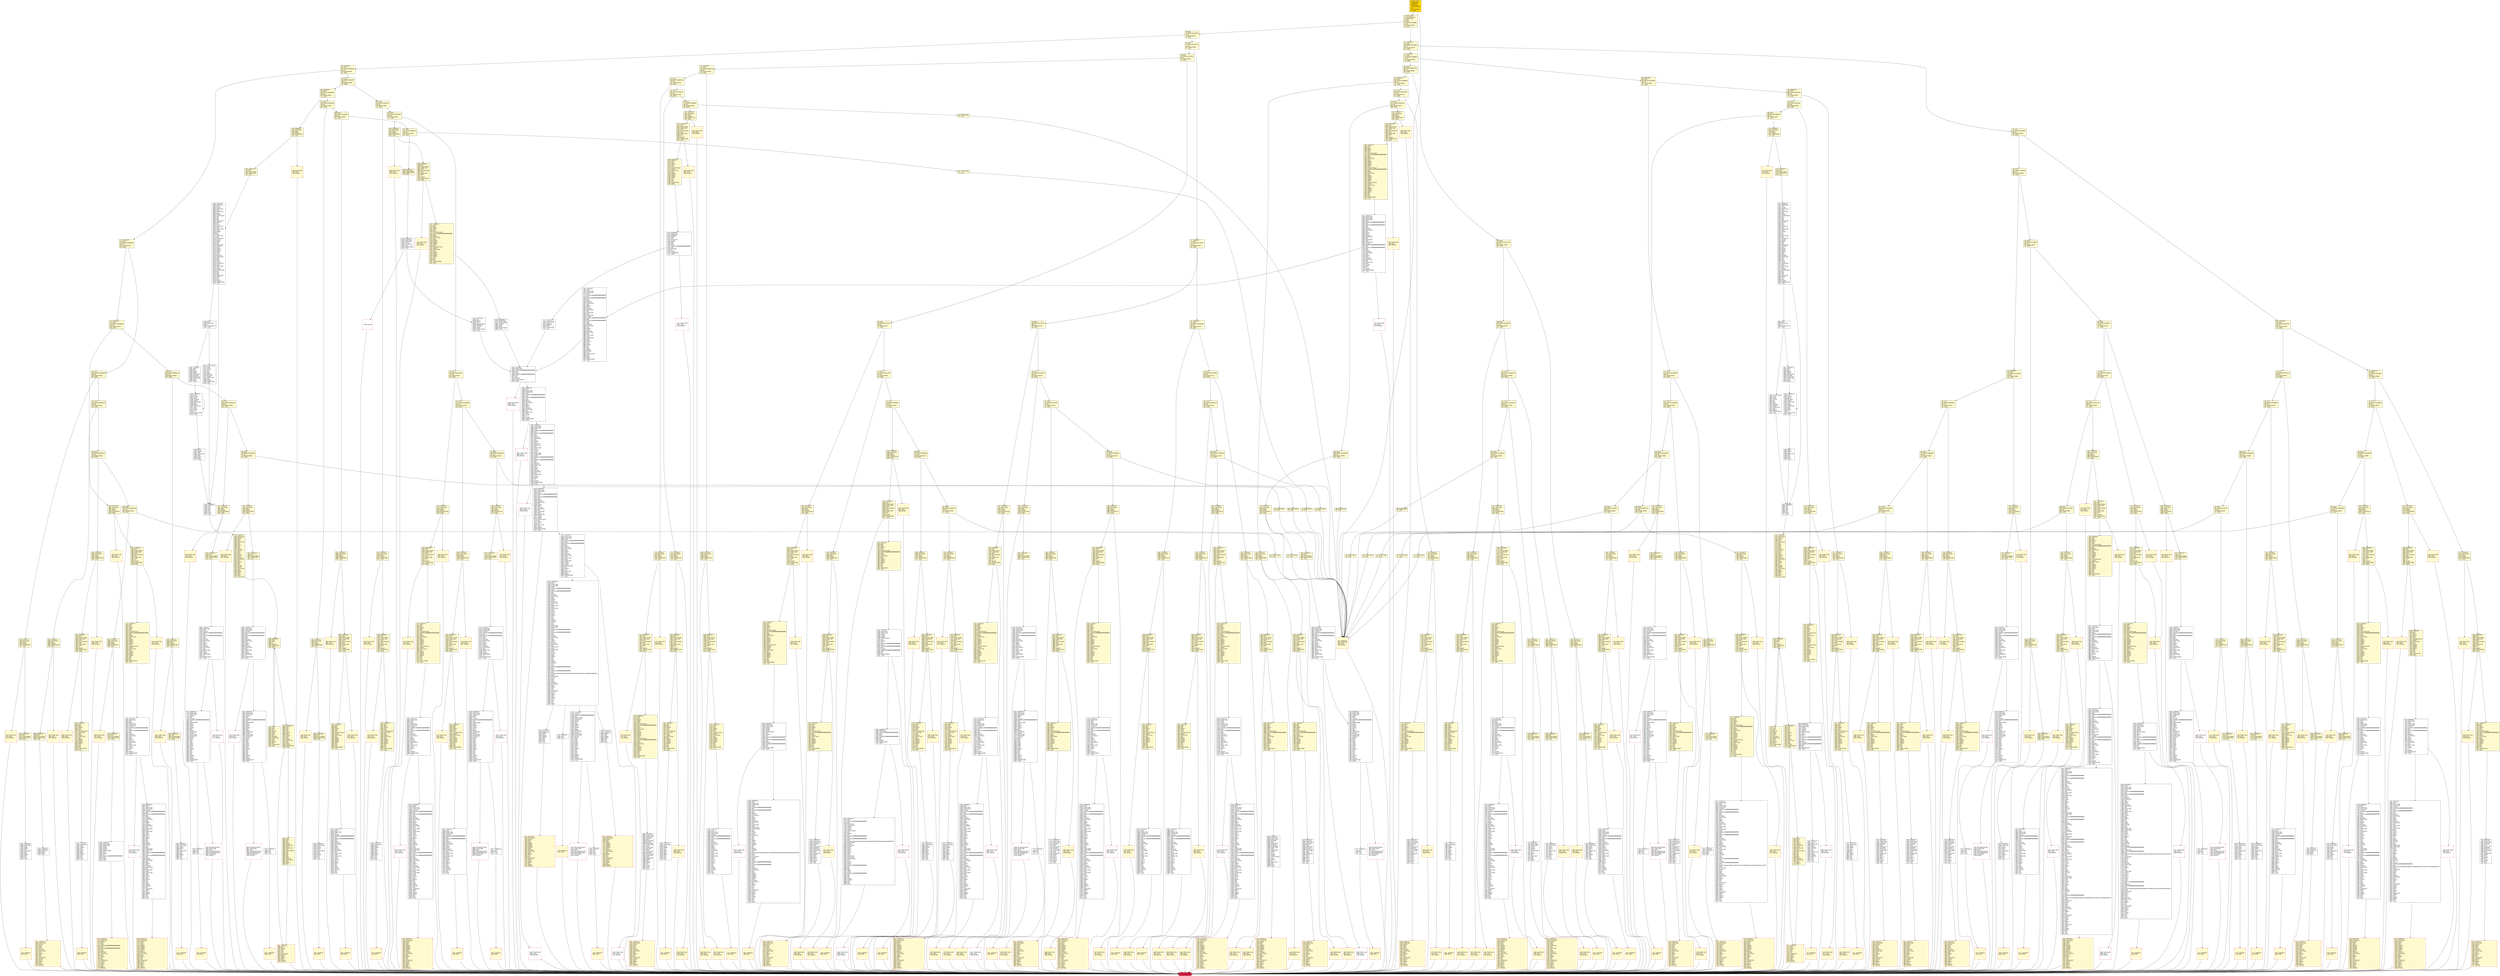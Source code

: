 digraph G {
bgcolor=transparent rankdir=UD;
node [shape=box style=filled color=black fillcolor=white fontname=arial fontcolor=black];
3217 [label="3217: JUMPDEST\l3218: POP\l3219: PUSH2 0x0cde\l3222: PUSH1 0x04\l3224: DUP1\l3225: CALLDATASIZE\l3226: SUB\l3227: PUSH1 0x40\l3229: DUP2\l3230: LT\l3231: ISZERO\l3232: PUSH2 0x0ca8\l3235: JUMPI\l" fillcolor=lemonchiffon ];
118 [label="118: PUSH2 0x03ef\l121: JUMP\l" fillcolor=lemonchiffon ];
5080 [label="5080: JUMPDEST\l5081: CALLVALUE\l5082: DUP1\l5083: ISZERO\l5084: PUSH2 0x13e4\l5087: JUMPI\l" fillcolor=lemonchiffon ];
2742 [label="2742: JUMPDEST\l2743: CALLVALUE\l2744: DUP1\l2745: ISZERO\l2746: PUSH2 0x0ac2\l2749: JUMPI\l" fillcolor=lemonchiffon ];
5806 [label="5806: JUMPDEST\l5807: PUSH1 0x01\l5809: PUSH1 0x00\l5811: SWAP1\l5812: SLOAD\l5813: SWAP1\l5814: PUSH2 0x0100\l5817: EXP\l5818: SWAP1\l5819: DIV\l5820: PUSH20 0xffffffffffffffffffffffffffffffffffffffff\l5841: AND\l5842: PUSH20 0xffffffffffffffffffffffffffffffffffffffff\l5863: AND\l5864: CALLER\l5865: PUSH20 0xffffffffffffffffffffffffffffffffffffffff\l5886: AND\l5887: EQ\l5888: PUSH2 0x1708\l5891: JUMPI\l" ];
4876 [label="4876: JUMPDEST\l4877: POP\l4878: PUSH2 0x134f\l4881: PUSH1 0x04\l4883: DUP1\l4884: CALLDATASIZE\l4885: SUB\l4886: PUSH1 0x20\l4888: DUP2\l4889: LT\l4890: ISZERO\l4891: PUSH2 0x1323\l4894: JUMPI\l" fillcolor=lemonchiffon ];
505 [label="505: DUP1\l506: PUSH4 0x835185a4\l511: EQ\l512: PUSH2 0x0dd4\l515: JUMPI\l" fillcolor=lemonchiffon ];
7386 [label="7386: JUMPDEST\l7387: PUSH1 0x02\l7389: PUSH1 0x20\l7391: MSTORE\l7392: DUP1\l7393: PUSH1 0x00\l7395: MSTORE\l7396: PUSH1 0x40\l7398: PUSH1 0x00\l7400: SHA3\l7401: PUSH1 0x00\l7403: SWAP2\l7404: POP\l7405: SWAP1\l7406: POP\l7407: SLOAD\l7408: DUP2\l7409: JUMP\l" ];
5565 [label="5565: JUMPDEST\l5566: PUSH1 0x40\l5568: MLOAD\l5569: DUP1\l5570: DUP3\l5571: DUP2\l5572: MSTORE\l5573: PUSH1 0x20\l5575: ADD\l5576: SWAP2\l5577: POP\l5578: POP\l5579: PUSH1 0x40\l5581: MLOAD\l5582: DUP1\l5583: SWAP2\l5584: SUB\l5585: SWAP1\l5586: RETURN\l" fillcolor=lemonchiffon shape=Msquare color=crimson ];
8111 [label="8111: PUSH1 0x00\l8113: DUP1\l8114: REVERT\l" shape=Msquare color=crimson ];
107 [label="107: DUP1\l108: PUSH4 0xfb195c47\l113: EQ\l114: PUSH2 0x1662\l117: JUMPI\l" fillcolor=lemonchiffon ];
3379 [label="3379: JUMPDEST\l3380: CALLVALUE\l3381: DUP1\l3382: ISZERO\l3383: PUSH2 0x0d3f\l3386: JUMPI\l" fillcolor=lemonchiffon ];
2878 [label="2878: JUMPDEST\l2879: POP\l2880: PUSH2 0x0b81\l2883: PUSH1 0x04\l2885: DUP1\l2886: CALLDATASIZE\l2887: SUB\l2888: PUSH1 0x20\l2890: DUP2\l2891: LT\l2892: ISZERO\l2893: PUSH2 0x0b55\l2896: JUMPI\l" fillcolor=lemonchiffon ];
9698 [label="9698: JUMPDEST\l9699: PUSH1 0x00\l9701: DUP1\l9702: CALLER\l9703: PUSH20 0xffffffffffffffffffffffffffffffffffffffff\l9724: AND\l9725: PUSH20 0xffffffffffffffffffffffffffffffffffffffff\l9746: AND\l9747: DUP2\l9748: MSTORE\l9749: PUSH1 0x20\l9751: ADD\l9752: SWAP1\l9753: DUP2\l9754: MSTORE\l9755: PUSH1 0x20\l9757: ADD\l9758: PUSH1 0x00\l9760: SHA3\l9761: SLOAD\l9762: TIMESTAMP\l9763: GT\l9764: PUSH2 0x262c\l9767: JUMPI\l" ];
2998 [label="2998: PUSH1 0x00\l3000: DUP1\l3001: REVERT\l" fillcolor=lemonchiffon shape=Msquare color=crimson ];
4022 [label="4022: PUSH1 0x00\l4024: DUP1\l4025: REVERT\l" fillcolor=lemonchiffon shape=Msquare color=crimson ];
2000 [label="2000: JUMPDEST\l2001: CALLVALUE\l2002: DUP1\l2003: ISZERO\l2004: PUSH2 0x07dc\l2007: JUMPI\l" fillcolor=lemonchiffon ];
3240 [label="3240: JUMPDEST\l3241: DUP2\l3242: ADD\l3243: SWAP1\l3244: DUP1\l3245: DUP1\l3246: CALLDATALOAD\l3247: PUSH20 0xffffffffffffffffffffffffffffffffffffffff\l3268: AND\l3269: SWAP1\l3270: PUSH1 0x20\l3272: ADD\l3273: SWAP1\l3274: SWAP3\l3275: SWAP2\l3276: SWAP1\l3277: DUP1\l3278: CALLDATALOAD\l3279: SWAP1\l3280: PUSH1 0x20\l3282: ADD\l3283: SWAP1\l3284: SWAP3\l3285: SWAP2\l3286: SWAP1\l3287: POP\l3288: POP\l3289: POP\l3290: PUSH2 0x227a\l3293: JUMP\l" fillcolor=lemonchiffon ];
10397 [label="10397: JUMPDEST\l10398: PUSH1 0x00\l10400: DUP1\l10401: DUP3\l10402: PUSH1 0x17\l10404: PUSH1 0x00\l10406: CALLER\l10407: PUSH20 0xffffffffffffffffffffffffffffffffffffffff\l10428: AND\l10429: PUSH20 0xffffffffffffffffffffffffffffffffffffffff\l10450: AND\l10451: DUP2\l10452: MSTORE\l10453: PUSH1 0x20\l10455: ADD\l10456: SWAP1\l10457: DUP2\l10458: MSTORE\l10459: PUSH1 0x20\l10461: ADD\l10462: PUSH1 0x00\l10464: SHA3\l10465: SLOAD\l10466: SUB\l10467: LT\l10468: ISZERO\l10469: PUSH2 0x28ed\l10472: JUMPI\l" ];
4306 [label="4306: JUMPDEST\l4307: CALLVALUE\l4308: DUP1\l4309: ISZERO\l4310: PUSH2 0x10de\l4313: JUMPI\l" fillcolor=lemonchiffon ];
4738 [label="4738: JUMPDEST\l4739: POP\l4740: PUSH2 0x12cf\l4743: PUSH1 0x04\l4745: DUP1\l4746: CALLDATASIZE\l4747: SUB\l4748: PUSH1 0x40\l4750: DUP2\l4751: LT\l4752: ISZERO\l4753: PUSH2 0x1299\l4756: JUMPI\l" fillcolor=lemonchiffon ];
4996 [label="4996: PUSH1 0x00\l4998: DUP1\l4999: REVERT\l" fillcolor=lemonchiffon shape=Msquare color=crimson ];
554 [label="554: DUP1\l555: PUSH4 0x72f4f633\l560: EQ\l561: PUSH2 0x0bfc\l564: JUMPI\l" fillcolor=lemonchiffon ];
11631 [label="11631: JUMPDEST\l11632: PUSH1 0x00\l11634: PUSH1 0x0a\l11636: SWAP1\l11637: POP\l11638: CALLER\l11639: PUSH20 0xffffffffffffffffffffffffffffffffffffffff\l11660: AND\l11661: PUSH2 0x08fc\l11664: DUP3\l11665: SWAP1\l11666: DUP2\l11667: ISZERO\l11668: MUL\l11669: SWAP1\l11670: PUSH1 0x40\l11672: MLOAD\l11673: PUSH1 0x00\l11675: PUSH1 0x40\l11677: MLOAD\l11678: DUP1\l11679: DUP4\l11680: SUB\l11681: DUP2\l11682: DUP6\l11683: DUP9\l11684: DUP9\l11685: CALL\l11686: SWAP4\l11687: POP\l11688: POP\l11689: POP\l11690: POP\l11691: ISZERO\l11692: DUP1\l11693: ISZERO\l11694: PUSH2 0x2dbb\l11697: JUMPI\l" ];
3976 [label="3976: PUSH1 0x00\l3978: DUP1\l3979: REVERT\l" fillcolor=lemonchiffon shape=Msquare color=crimson ];
11144 [label="11144: PUSH1 0x00\l11146: DUP1\l11147: REVERT\l" shape=Msquare color=crimson ];
5703 [label="5703: JUMPDEST\l5704: DUP2\l5705: ADD\l5706: SWAP1\l5707: DUP1\l5708: DUP1\l5709: CALLDATALOAD\l5710: PUSH1 0xff\l5712: AND\l5713: SWAP1\l5714: PUSH1 0x20\l5716: ADD\l5717: SWAP1\l5718: SWAP3\l5719: SWAP2\l5720: SWAP1\l5721: POP\l5722: POP\l5723: POP\l5724: PUSH2 0x3265\l5727: JUMP\l" fillcolor=lemonchiffon ];
2901 [label="2901: JUMPDEST\l2902: DUP2\l2903: ADD\l2904: SWAP1\l2905: DUP1\l2906: DUP1\l2907: CALLDATALOAD\l2908: PUSH20 0xffffffffffffffffffffffffffffffffffffffff\l2929: AND\l2930: SWAP1\l2931: PUSH1 0x20\l2933: ADD\l2934: SWAP1\l2935: SWAP3\l2936: SWAP2\l2937: SWAP1\l2938: POP\l2939: POP\l2940: POP\l2941: PUSH2 0x201b\l2944: JUMP\l" fillcolor=lemonchiffon ];
3515 [label="3515: JUMPDEST\l3516: STOP\l" fillcolor=lemonchiffon shape=Msquare color=crimson ];
13200 [label="13200: PUSH1 0x00\l13202: DUP1\l13203: REVERT\l" shape=Msquare color=crimson ];
9848 [label="9848: JUMPDEST\l9849: POP\l9850: POP\l9851: JUMP\l" ];
10872 [label="10872: JUMPDEST\l10873: POP\l10874: POP\l10875: JUMP\l" ];
6766 [label="6766: JUMPDEST\l6767: DUP2\l6768: PUSH1 0x0d\l6770: PUSH1 0x00\l6772: DUP7\l6773: PUSH20 0xffffffffffffffffffffffffffffffffffffffff\l6794: AND\l6795: PUSH20 0xffffffffffffffffffffffffffffffffffffffff\l6816: AND\l6817: DUP2\l6818: MSTORE\l6819: PUSH1 0x20\l6821: ADD\l6822: SWAP1\l6823: DUP2\l6824: MSTORE\l6825: PUSH1 0x20\l6827: ADD\l6828: PUSH1 0x00\l6830: SHA3\l6831: PUSH1 0x00\l6833: CALLER\l6834: PUSH20 0xffffffffffffffffffffffffffffffffffffffff\l6855: AND\l6856: PUSH20 0xffffffffffffffffffffffffffffffffffffffff\l6877: AND\l6878: DUP2\l6879: MSTORE\l6880: PUSH1 0x20\l6882: ADD\l6883: SWAP1\l6884: DUP2\l6885: MSTORE\l6886: PUSH1 0x20\l6888: ADD\l6889: PUSH1 0x00\l6891: SHA3\l6892: PUSH1 0x00\l6894: DUP3\l6895: DUP3\l6896: SLOAD\l6897: SUB\l6898: SWAP3\l6899: POP\l6900: POP\l6901: DUP2\l6902: SWAP1\l6903: SSTORE\l6904: POP\l6905: PUSH2 0x1b03\l6908: DUP5\l6909: DUP5\l6910: DUP5\l6911: PUSH2 0x3281\l6914: JUMP\l" ];
1287 [label="1287: JUMPDEST\l1288: CALLVALUE\l1289: DUP1\l1290: ISZERO\l1291: PUSH2 0x0513\l1294: JUMPI\l" fillcolor=lemonchiffon ];
6002 [label="6002: PUSH2 0x0100\l6005: DUP1\l6006: DUP4\l6007: SLOAD\l6008: DIV\l6009: MUL\l6010: DUP4\l6011: MSTORE\l6012: SWAP2\l6013: PUSH1 0x20\l6015: ADD\l6016: SWAP2\l6017: PUSH2 0x17b0\l6020: JUMP\l" ];
3836 [label="3836: JUMPDEST\l3837: DUP4\l3838: DUP2\l3839: LT\l3840: ISZERO\l3841: PUSH2 0x0f17\l3844: JUMPI\l" fillcolor=lemonchiffon ];
543 [label="543: DUP1\l544: PUSH4 0x72f4f633\l549: GT\l550: PUSH2 0x0265\l553: JUMPI\l" fillcolor=lemonchiffon ];
1423 [label="1423: JUMPDEST\l1424: PUSH1 0x40\l1426: MLOAD\l1427: DUP1\l1428: DUP3\l1429: DUP2\l1430: MSTORE\l1431: PUSH1 0x20\l1433: ADD\l1434: SWAP2\l1435: POP\l1436: POP\l1437: PUSH1 0x40\l1439: MLOAD\l1440: DUP1\l1441: SWAP2\l1442: SUB\l1443: SWAP1\l1444: RETURN\l" fillcolor=lemonchiffon shape=Msquare color=crimson ];
2975 [label="2975: PUSH1 0x00\l2977: DUP1\l2978: REVERT\l" fillcolor=lemonchiffon shape=Msquare color=crimson ];
5088 [label="5088: PUSH1 0x00\l5090: DUP1\l5091: REVERT\l" fillcolor=lemonchiffon shape=Msquare color=crimson ];
8115 [label="8115: JUMPDEST\l8116: PUSH1 0x00\l8118: PUSH1 0x0a\l8120: SWAP1\l8121: POP\l8122: CALLER\l8123: PUSH20 0xffffffffffffffffffffffffffffffffffffffff\l8144: AND\l8145: PUSH2 0x08fc\l8148: DUP3\l8149: SWAP1\l8150: DUP2\l8151: ISZERO\l8152: MUL\l8153: SWAP1\l8154: PUSH1 0x40\l8156: MLOAD\l8157: PUSH1 0x00\l8159: PUSH1 0x40\l8161: MLOAD\l8162: DUP1\l8163: DUP4\l8164: SUB\l8165: DUP2\l8166: DUP6\l8167: DUP9\l8168: DUP9\l8169: CALL\l8170: SWAP4\l8171: POP\l8172: POP\l8173: POP\l8174: POP\l8175: ISZERO\l8176: DUP1\l8177: ISZERO\l8178: PUSH2 0x1fff\l8181: JUMPI\l" ];
3538 [label="3538: JUMPDEST\l3539: STOP\l" fillcolor=lemonchiffon shape=Msquare color=crimson ];
13287 [label="13287: PUSH1 0x00\l13289: DUP1\l13290: REVERT\l" shape=Msquare color=crimson ];
1524 [label="1524: JUMPDEST\l1525: PUSH1 0x40\l1527: MLOAD\l1528: DUP1\l1529: DUP3\l1530: DUP2\l1531: MSTORE\l1532: PUSH1 0x20\l1534: ADD\l1535: SWAP2\l1536: POP\l1537: POP\l1538: PUSH1 0x40\l1540: MLOAD\l1541: DUP1\l1542: SWAP2\l1543: SUB\l1544: SWAP1\l1545: RETURN\l" fillcolor=lemonchiffon shape=Msquare color=crimson ];
4977 [label="4977: JUMPDEST\l4978: POP\l4979: PUSH2 0x13be\l4982: PUSH1 0x04\l4984: DUP1\l4985: CALLDATASIZE\l4986: SUB\l4987: PUSH1 0x40\l4989: DUP2\l4990: LT\l4991: ISZERO\l4992: PUSH2 0x1388\l4995: JUMPI\l" fillcolor=lemonchiffon ];
12155 [label="12155: JUMPDEST\l12156: PUSH2 0x2f86\l12159: CALLER\l12160: ADDRESS\l12161: DUP5\l12162: PUSH2 0x3281\l12165: JUMP\l" ];
396 [label="396: DUP1\l397: PUSH4 0xa6f2ae3a\l402: EQ\l403: PUSH2 0x0fa4\l406: JUMPI\l" fillcolor=lemonchiffon ];
254 [label="254: DUP1\l255: PUSH4 0xb55c7520\l260: EQ\l261: PUSH2 0x11c8\l264: JUMPI\l" fillcolor=lemonchiffon ];
2031 [label="2031: PUSH1 0x00\l2033: DUP1\l2034: REVERT\l" fillcolor=lemonchiffon shape=Msquare color=crimson ];
3778 [label="3778: JUMPDEST\l3779: CALLVALUE\l3780: DUP1\l3781: ISZERO\l3782: PUSH2 0x0ece\l3785: JUMPI\l" fillcolor=lemonchiffon ];
314 [label="314: DUP1\l315: PUSH4 0xa9059cbb\l320: EQ\l321: PUSH2 0x0fec\l324: JUMPI\l" fillcolor=lemonchiffon ];
292 [label="292: DUP1\l293: PUSH4 0xa8e7ff97\l298: GT\l299: PUSH2 0x016a\l302: JUMPI\l" fillcolor=lemonchiffon ];
696 [label="696: DUP1\l697: PUSH4 0x4d44d30d\l702: EQ\l703: PUSH2 0x0a88\l706: JUMPI\l" fillcolor=lemonchiffon ];
4084 [label="4084: PUSH1 0x00\l4086: DUP1\l4087: REVERT\l" fillcolor=lemonchiffon shape=Msquare color=crimson ];
5111 [label="5111: PUSH1 0x00\l5113: DUP1\l5114: REVERT\l" fillcolor=lemonchiffon shape=Msquare color=crimson ];
2696 [label="2696: JUMPDEST\l2697: CALLVALUE\l2698: DUP1\l2699: ISZERO\l2700: PUSH2 0x0a94\l2703: JUMPI\l" fillcolor=lemonchiffon ];
2967 [label="2967: JUMPDEST\l2968: CALLVALUE\l2969: DUP1\l2970: ISZERO\l2971: PUSH2 0x0ba3\l2974: JUMPI\l" fillcolor=lemonchiffon ];
1020 [label="1020: PUSH1 0x00\l1022: DUP1\l1023: REVERT\l" fillcolor=lemonchiffon shape=Msquare color=crimson ];
1558 [label="1558: JUMPDEST\l1559: POP\l1560: PUSH2 0x061f\l1563: PUSH2 0x18c8\l1566: JUMP\l" fillcolor=lemonchiffon ];
5599 [label="5599: JUMPDEST\l5600: POP\l5601: PUSH2 0x1622\l5604: PUSH1 0x04\l5606: DUP1\l5607: CALLDATASIZE\l5608: SUB\l5609: PUSH1 0x20\l5611: DUP2\l5612: LT\l5613: ISZERO\l5614: PUSH2 0x15f6\l5617: JUMPI\l" fillcolor=lemonchiffon ];
1985 [label="1985: PUSH1 0x00\l1987: DUP1\l1988: REVERT\l" fillcolor=lemonchiffon shape=Msquare color=crimson ];
8267 [label="8267: JUMPDEST\l8268: PUSH1 0x00\l8270: DUP1\l8271: SWAP1\l8272: POP\l8273: PUSH1 0x0a\l8275: DUP2\l8276: SUB\l8277: SWAP1\l8278: POP\l8279: POP\l8280: JUMP\l" ];
1546 [label="1546: JUMPDEST\l1547: CALLVALUE\l1548: DUP1\l1549: ISZERO\l1550: PUSH2 0x0616\l1553: JUMPI\l" fillcolor=lemonchiffon ];
10956 [label="10956: JUMPDEST\l10957: PUSH1 0x15\l10959: PUSH1 0x20\l10961: MSTORE\l10962: DUP1\l10963: PUSH1 0x00\l10965: MSTORE\l10966: PUSH1 0x40\l10968: PUSH1 0x00\l10970: SHA3\l10971: PUSH1 0x00\l10973: SWAP2\l10974: POP\l10975: SLOAD\l10976: SWAP1\l10977: PUSH2 0x0100\l10980: EXP\l10981: SWAP1\l10982: DIV\l10983: PUSH1 0xff\l10985: AND\l10986: DUP2\l10987: JUMP\l" ];
3799 [label="3799: JUMPDEST\l3800: PUSH1 0x40\l3802: MLOAD\l3803: DUP1\l3804: DUP1\l3805: PUSH1 0x20\l3807: ADD\l3808: DUP3\l3809: DUP2\l3810: SUB\l3811: DUP3\l3812: MSTORE\l3813: DUP4\l3814: DUP2\l3815: DUP2\l3816: MLOAD\l3817: DUP2\l3818: MSTORE\l3819: PUSH1 0x20\l3821: ADD\l3822: SWAP2\l3823: POP\l3824: DUP1\l3825: MLOAD\l3826: SWAP1\l3827: PUSH1 0x20\l3829: ADD\l3830: SWAP1\l3831: DUP1\l3832: DUP4\l3833: DUP4\l3834: PUSH1 0x00\l" fillcolor=lemonchiffon ];
4587 [label="4587: JUMPDEST\l4588: DUP2\l4589: ADD\l4590: SWAP1\l4591: DUP1\l4592: DUP1\l4593: CALLDATALOAD\l4594: SWAP1\l4595: PUSH1 0x20\l4597: ADD\l4598: SWAP1\l4599: SWAP3\l4600: SWAP2\l4601: SWAP1\l4602: POP\l4603: POP\l4604: POP\l4605: PUSH2 0x2aec\l4608: JUMP\l" fillcolor=lemonchiffon ];
1074 [label="1074: JUMPDEST\l1075: CALLVALUE\l1076: DUP1\l1077: ISZERO\l1078: PUSH2 0x043e\l1081: JUMPI\l" fillcolor=lemonchiffon ];
4045 [label="4045: PUSH1 0x00\l4047: DUP1\l4048: REVERT\l" fillcolor=lemonchiffon shape=Msquare color=crimson ];
4841 [label="4841: JUMPDEST\l4842: CALLVALUE\l4843: DUP1\l4844: ISZERO\l4845: PUSH2 0x12f5\l4848: JUMPI\l" fillcolor=lemonchiffon ];
280 [label="280: JUMPDEST\l281: DUP1\l282: PUSH4 0x95d89b41\l287: GT\l288: PUSH2 0x019b\l291: JUMPI\l" fillcolor=lemonchiffon ];
9839 [label="9839: RETURNDATASIZE\l9840: PUSH1 0x00\l9842: DUP1\l9843: RETURNDATACOPY\l9844: RETURNDATASIZE\l9845: PUSH1 0x00\l9847: REVERT\l" shape=Msquare color=crimson ];
10863 [label="10863: RETURNDATASIZE\l10864: PUSH1 0x00\l10866: DUP1\l10867: RETURNDATACOPY\l10868: RETURNDATASIZE\l10869: PUSH1 0x00\l10871: REVERT\l" shape=Msquare color=crimson ];
2008 [label="2008: PUSH1 0x00\l2010: DUP1\l2011: REVERT\l" fillcolor=lemonchiffon shape=Msquare color=crimson ];
3561 [label="3561: JUMPDEST\l3562: STOP\l" fillcolor=lemonchiffon shape=Msquare color=crimson ];
10079 [label="10079: JUMPDEST\l10080: PUSH1 0x07\l10082: DUP1\l10083: SLOAD\l10084: PUSH1 0x01\l10086: DUP2\l10087: PUSH1 0x01\l10089: AND\l10090: ISZERO\l10091: PUSH2 0x0100\l10094: MUL\l10095: SUB\l10096: AND\l10097: PUSH1 0x02\l10099: SWAP1\l10100: DIV\l10101: DUP1\l10102: PUSH1 0x1f\l10104: ADD\l10105: PUSH1 0x20\l10107: DUP1\l10108: SWAP2\l10109: DIV\l10110: MUL\l10111: PUSH1 0x20\l10113: ADD\l10114: PUSH1 0x40\l10116: MLOAD\l10117: SWAP1\l10118: DUP2\l10119: ADD\l10120: PUSH1 0x40\l10122: MSTORE\l10123: DUP1\l10124: SWAP3\l10125: SWAP2\l10126: SWAP1\l10127: DUP2\l10128: DUP2\l10129: MSTORE\l10130: PUSH1 0x20\l10132: ADD\l10133: DUP3\l10134: DUP1\l10135: SLOAD\l10136: PUSH1 0x01\l10138: DUP2\l10139: PUSH1 0x01\l10141: AND\l10142: ISZERO\l10143: PUSH2 0x0100\l10146: MUL\l10147: SUB\l10148: AND\l10149: PUSH1 0x02\l10151: SWAP1\l10152: DIV\l10153: DUP1\l10154: ISZERO\l10155: PUSH2 0x27f5\l10158: JUMPI\l" ];
532 [label="532: DUP1\l533: PUSH4 0x5c03b626\l538: GT\l539: PUSH2 0x0296\l542: JUMPI\l" fillcolor=lemonchiffon ];
12059 [label="12059: JUMPDEST\l12060: PUSH1 0x0d\l12062: PUSH1 0x20\l12064: MSTORE\l12065: DUP2\l12066: PUSH1 0x00\l12068: MSTORE\l12069: PUSH1 0x40\l12071: PUSH1 0x00\l12073: SHA3\l12074: PUSH1 0x20\l12076: MSTORE\l12077: DUP1\l12078: PUSH1 0x00\l12080: MSTORE\l12081: PUSH1 0x40\l12083: PUSH1 0x00\l12085: SHA3\l12086: PUSH1 0x00\l12088: SWAP2\l12089: POP\l12090: SWAP2\l12091: POP\l12092: POP\l12093: SLOAD\l12094: DUP2\l12095: JUMP\l" ];
3845 [label="3845: DUP1\l3846: DUP3\l3847: ADD\l3848: MLOAD\l3849: DUP2\l3850: DUP5\l3851: ADD\l3852: MSTORE\l3853: PUSH1 0x20\l3855: DUP2\l3856: ADD\l3857: SWAP1\l3858: POP\l3859: PUSH2 0x0efc\l3862: JUMP\l" fillcolor=lemonchiffon ];
5054 [label="5054: JUMPDEST\l5055: PUSH1 0x40\l5057: MLOAD\l5058: DUP1\l5059: DUP3\l5060: ISZERO\l5061: ISZERO\l5062: ISZERO\l5063: ISZERO\l5064: DUP2\l5065: MSTORE\l5066: PUSH1 0x20\l5068: ADD\l5069: SWAP2\l5070: POP\l5071: POP\l5072: PUSH1 0x40\l5074: MLOAD\l5075: DUP1\l5076: SWAP2\l5077: SUB\l5078: SWAP1\l5079: RETURN\l" fillcolor=lemonchiffon shape=Msquare color=crimson ];
1838 [label="1838: PUSH1 0x00\l1840: DUP1\l1841: REVERT\l" fillcolor=lemonchiffon shape=Msquare color=crimson ];
434 [label="434: DUP1\l435: PUSH4 0x8620410b\l440: EQ\l441: PUSH2 0x0e02\l444: JUMPI\l" fillcolor=lemonchiffon ];
227 [label="227: PUSH2 0x03ef\l230: JUMP\l" fillcolor=lemonchiffon ];
5622 [label="5622: JUMPDEST\l5623: DUP2\l5624: ADD\l5625: SWAP1\l5626: DUP1\l5627: DUP1\l5628: CALLDATALOAD\l5629: PUSH20 0xffffffffffffffffffffffffffffffffffffffff\l5650: AND\l5651: SWAP1\l5652: PUSH1 0x20\l5654: ADD\l5655: SWAP1\l5656: SWAP3\l5657: SWAP2\l5658: SWAP1\l5659: POP\l5660: POP\l5661: POP\l5662: PUSH2 0x3111\l5665: JUMP\l" fillcolor=lemonchiffon ];
6603 [label="6603: JUMPDEST\l6604: PUSH1 0x0a\l6606: PUSH1 0x20\l6608: MSTORE\l6609: DUP1\l6610: PUSH1 0x00\l6612: MSTORE\l6613: PUSH1 0x40\l6615: PUSH1 0x00\l6617: SHA3\l6618: PUSH1 0x00\l6620: SWAP2\l6621: POP\l6622: SWAP1\l6623: POP\l6624: SLOAD\l6625: DUP2\l6626: JUMP\l" ];
2874 [label="2874: PUSH1 0x00\l2876: DUP1\l2877: REVERT\l" fillcolor=lemonchiffon shape=Msquare color=crimson ];
5391 [label="5391: JUMPDEST\l5392: STOP\l" fillcolor=lemonchiffon shape=Msquare color=crimson ];
2351 [label="2351: JUMPDEST\l2352: PUSH1 0x40\l2354: MLOAD\l2355: DUP1\l2356: DUP3\l2357: DUP2\l2358: MSTORE\l2359: PUSH1 0x20\l2361: ADD\l2362: SWAP2\l2363: POP\l2364: POP\l2365: PUSH1 0x40\l2367: MLOAD\l2368: DUP1\l2369: SWAP2\l2370: SUB\l2371: SWAP1\l2372: RETURN\l" fillcolor=lemonchiffon shape=Msquare color=crimson ];
4363 [label="4363: JUMPDEST\l4364: STOP\l" fillcolor=lemonchiffon shape=Msquare color=crimson ];
6021 [label="6021: JUMPDEST\l6022: DUP3\l6023: ADD\l6024: SWAP2\l6025: SWAP1\l6026: PUSH1 0x00\l6028: MSTORE\l6029: PUSH1 0x20\l6031: PUSH1 0x00\l6033: SHA3\l6034: SWAP1\l" ];
3320 [label="3320: JUMPDEST\l3321: CALLVALUE\l3322: DUP1\l3323: ISZERO\l3324: PUSH2 0x0d04\l3327: JUMPI\l" fillcolor=lemonchiffon ];
1155 [label="1155: JUMPDEST\l1156: POP\l1157: PUSH2 0x048c\l1160: PUSH2 0x171a\l1163: JUMP\l" fillcolor=lemonchiffon ];
13059 [label="13059: PUSH1 0x00\l13061: DUP1\l13062: REVERT\l" shape=Msquare color=crimson ];
2373 [label="2373: JUMPDEST\l2374: CALLVALUE\l2375: DUP1\l2376: ISZERO\l2377: PUSH2 0x0951\l2380: JUMPI\l" fillcolor=lemonchiffon ];
1951 [label="1951: JUMPDEST\l1952: PUSH1 0x40\l1954: MLOAD\l1955: DUP1\l1956: DUP3\l1957: ISZERO\l1958: ISZERO\l1959: ISZERO\l1960: ISZERO\l1961: DUP2\l1962: MSTORE\l1963: PUSH1 0x20\l1965: ADD\l1966: SWAP2\l1967: POP\l1968: POP\l1969: PUSH1 0x40\l1971: MLOAD\l1972: DUP1\l1973: SWAP2\l1974: SUB\l1975: SWAP1\l1976: RETURN\l" fillcolor=lemonchiffon shape=Msquare color=crimson ];
3377 [label="3377: JUMPDEST\l3378: STOP\l" fillcolor=lemonchiffon shape=Msquare color=crimson ];
10041 [label="10041: JUMPDEST\l10042: PUSH1 0x01\l10044: PUSH1 0x00\l10046: SWAP1\l10047: SLOAD\l10048: SWAP1\l10049: PUSH2 0x0100\l10052: EXP\l10053: SWAP1\l10054: DIV\l10055: PUSH20 0xffffffffffffffffffffffffffffffffffffffff\l10076: AND\l10077: DUP2\l10078: JUMP\l" ];
5892 [label="5892: PUSH1 0x00\l5894: DUP1\l5895: REVERT\l" shape=Msquare color=crimson ];
2571 [label="2571: JUMPDEST\l2572: CALLVALUE\l2573: DUP1\l2574: ISZERO\l2575: PUSH2 0x0a17\l2578: JUMPI\l" fillcolor=lemonchiffon ];
4872 [label="4872: PUSH1 0x00\l4874: DUP1\l4875: REVERT\l" fillcolor=lemonchiffon shape=Msquare color=crimson ];
5000 [label="5000: JUMPDEST\l5001: DUP2\l5002: ADD\l5003: SWAP1\l5004: DUP1\l5005: DUP1\l5006: CALLDATALOAD\l5007: PUSH20 0xffffffffffffffffffffffffffffffffffffffff\l5028: AND\l5029: SWAP1\l5030: PUSH1 0x20\l5032: ADD\l5033: SWAP1\l5034: SWAP3\l5035: SWAP2\l5036: SWAP1\l5037: DUP1\l5038: CALLDATALOAD\l5039: SWAP1\l5040: PUSH1 0x20\l5042: ADD\l5043: SWAP1\l5044: SWAP3\l5045: SWAP2\l5046: SWAP1\l5047: POP\l5048: POP\l5049: POP\l5050: PUSH2 0x2dd7\l5053: JUMP\l" fillcolor=lemonchiffon ];
5730 [label="5730: JUMPDEST\l5731: CALLVALUE\l5732: DUP1\l5733: ISZERO\l5734: PUSH2 0x166e\l5737: JUMPI\l" fillcolor=lemonchiffon ];
5498 [label="5498: JUMPDEST\l5499: POP\l5500: PUSH2 0x15bd\l5503: PUSH1 0x04\l5505: DUP1\l5506: CALLDATASIZE\l5507: SUB\l5508: PUSH1 0x20\l5510: DUP2\l5511: LT\l5512: ISZERO\l5513: PUSH2 0x1591\l5516: JUMPI\l" fillcolor=lemonchiffon ];
3002 [label="3002: JUMPDEST\l3003: DUP2\l3004: ADD\l3005: SWAP1\l3006: DUP1\l3007: DUP1\l3008: CALLDATALOAD\l3009: PUSH20 0xffffffffffffffffffffffffffffffffffffffff\l3030: AND\l3031: SWAP1\l3032: PUSH1 0x20\l3034: ADD\l3035: SWAP1\l3036: SWAP3\l3037: SWAP2\l3038: SWAP1\l3039: POP\l3040: POP\l3041: POP\l3042: PUSH2 0x2033\l3045: JUMP\l" fillcolor=lemonchiffon ];
647 [label="647: DUP1\l648: PUSH4 0x70a08231\l653: EQ\l654: PUSH2 0x0b97\l657: JUMPI\l" fillcolor=lemonchiffon ];
6926 [label="6926: JUMPDEST\l6927: PUSH1 0x11\l6929: PUSH1 0x00\l6931: CALLER\l6932: PUSH20 0xffffffffffffffffffffffffffffffffffffffff\l6953: AND\l6954: PUSH20 0xffffffffffffffffffffffffffffffffffffffff\l6975: AND\l6976: DUP2\l6977: MSTORE\l6978: PUSH1 0x20\l6980: ADD\l6981: SWAP1\l6982: DUP2\l6983: MSTORE\l6984: PUSH1 0x20\l6986: ADD\l6987: PUSH1 0x00\l6989: SHA3\l6990: SLOAD\l6991: TIMESTAMP\l6992: GT\l6993: PUSH2 0x1b59\l6996: JUMPI\l" ];
2708 [label="2708: JUMPDEST\l2709: POP\l2710: PUSH2 0x0a9d\l2713: PUSH2 0x1f4c\l2716: JUMP\l" fillcolor=lemonchiffon ];
5115 [label="5115: JUMPDEST\l5116: DUP2\l5117: ADD\l5118: SWAP1\l5119: DUP1\l5120: DUP1\l5121: CALLDATALOAD\l5122: SWAP1\l5123: PUSH1 0x20\l5125: ADD\l5126: SWAP1\l5127: SWAP3\l5128: SWAP2\l5129: SWAP1\l5130: POP\l5131: POP\l5132: POP\l5133: PUSH2 0x2ecb\l5136: JUMP\l" fillcolor=lemonchiffon ];
3355 [label="3355: JUMPDEST\l3356: DUP2\l3357: ADD\l3358: SWAP1\l3359: DUP1\l3360: DUP1\l3361: CALLDATALOAD\l3362: SWAP1\l3363: PUSH1 0x20\l3365: ADD\l3366: SWAP1\l3367: SWAP3\l3368: SWAP2\l3369: SWAP1\l3370: POP\l3371: POP\l3372: POP\l3373: PUSH2 0x2490\l3376: JUMP\l" fillcolor=lemonchiffon ];
4386 [label="4386: JUMPDEST\l4387: STOP\l" fillcolor=lemonchiffon shape=Msquare color=crimson ];
2023 [label="2023: JUMPDEST\l2024: CALLVALUE\l2025: DUP1\l2026: ISZERO\l2027: PUSH2 0x07f3\l2030: JUMPI\l" fillcolor=lemonchiffon ];
7001 [label="7001: JUMPDEST\l7002: PUSH1 0x00\l7004: PUSH1 0x0a\l7006: SWAP1\l7007: POP\l7008: CALLER\l7009: PUSH20 0xffffffffffffffffffffffffffffffffffffffff\l7030: AND\l7031: PUSH2 0x08fc\l7034: DUP3\l7035: SWAP1\l7036: DUP2\l7037: ISZERO\l7038: MUL\l7039: SWAP1\l7040: PUSH1 0x40\l7042: MLOAD\l7043: PUSH1 0x00\l7045: PUSH1 0x40\l7047: MLOAD\l7048: DUP1\l7049: DUP4\l7050: SUB\l7051: DUP2\l7052: DUP6\l7053: DUP9\l7054: DUP9\l7055: CALL\l7056: SWAP4\l7057: POP\l7058: POP\l7059: POP\l7060: POP\l7061: ISZERO\l7062: DUP1\l7063: ISZERO\l7064: PUSH2 0x1ba5\l7067: JUMPI\l" ];
4895 [label="4895: PUSH1 0x00\l4897: DUP1\l4898: REVERT\l" fillcolor=lemonchiffon shape=Msquare color=crimson ];
3703 [label="3703: JUMPDEST\l3704: POP\l3705: PUSH2 0x0e80\l3708: PUSH2 0x2739\l3711: JUMP\l" fillcolor=lemonchiffon ];
12166 [label="12166: JUMPDEST\l12167: CALLER\l12168: PUSH20 0xffffffffffffffffffffffffffffffffffffffff\l12189: AND\l12190: PUSH2 0x08fc\l12193: PUSH1 0x12\l12195: SLOAD\l12196: DUP5\l12197: MUL\l12198: SWAP1\l12199: DUP2\l12200: ISZERO\l12201: MUL\l12202: SWAP1\l12203: PUSH1 0x40\l12205: MLOAD\l12206: PUSH1 0x00\l12208: PUSH1 0x40\l12210: MLOAD\l12211: DUP1\l12212: DUP4\l12213: SUB\l12214: DUP2\l12215: DUP6\l12216: DUP9\l12217: DUP9\l12218: CALL\l12219: SWAP4\l12220: POP\l12221: POP\l12222: POP\l12223: POP\l12224: ISZERO\l12225: DUP1\l12226: ISZERO\l12227: PUSH2 0x2fd0\l12230: JUMPI\l" ];
2731 [label="2731: JUMPDEST\l2732: POP\l2733: PUSH2 0x0ab4\l2736: PUSH2 0x1f5a\l2739: JUMP\l" fillcolor=lemonchiffon ];
3980 [label="3980: JUMPDEST\l3981: DUP2\l3982: ADD\l3983: SWAP1\l3984: DUP1\l3985: DUP1\l3986: CALLDATALOAD\l3987: SWAP1\l3988: PUSH1 0x20\l3990: ADD\l3991: SWAP1\l3992: SWAP3\l3993: SWAP2\l3994: SWAP1\l3995: POP\l3996: POP\l3997: POP\l3998: PUSH2 0x280b\l4001: JUMP\l" fillcolor=lemonchiffon ];
5742 [label="5742: JUMPDEST\l5743: POP\l5744: PUSH2 0x169e\l5747: PUSH1 0x04\l5749: DUP1\l5750: CALLDATASIZE\l5751: SUB\l5752: PUSH1 0x20\l5754: DUP2\l5755: LT\l5756: ISZERO\l5757: PUSH2 0x1685\l5760: JUMPI\l" fillcolor=lemonchiffon ];
4445 [label="4445: JUMPDEST\l4446: STOP\l" fillcolor=lemonchiffon shape=Msquare color=crimson ];
4965 [label="4965: JUMPDEST\l4966: CALLVALUE\l4967: DUP1\l4968: ISZERO\l4969: PUSH2 0x1371\l4972: JUMPI\l" fillcolor=lemonchiffon ];
4203 [label="4203: JUMPDEST\l4204: POP\l4205: PUSH2 0x10b8\l4208: PUSH1 0x04\l4210: DUP1\l4211: CALLDATASIZE\l4212: SUB\l4213: PUSH1 0x40\l4215: DUP2\l4216: LT\l4217: ISZERO\l4218: PUSH2 0x1082\l4221: JUMPI\l" fillcolor=lemonchiffon ];
8356 [label="8356: JUMPDEST\l8357: PUSH1 0x00\l8359: PUSH1 0x0a\l8361: SWAP1\l8362: POP\l8363: CALLER\l8364: PUSH20 0xffffffffffffffffffffffffffffffffffffffff\l8385: AND\l8386: PUSH2 0x08fc\l8389: DUP3\l8390: SWAP1\l8391: DUP2\l8392: ISZERO\l8393: MUL\l8394: SWAP1\l8395: PUSH1 0x40\l8397: MLOAD\l8398: PUSH1 0x00\l8400: PUSH1 0x40\l8402: MLOAD\l8403: DUP1\l8404: DUP4\l8405: SUB\l8406: DUP2\l8407: DUP6\l8408: DUP9\l8409: DUP9\l8410: CALL\l8411: SWAP4\l8412: POP\l8413: POP\l8414: POP\l8415: POP\l8416: ISZERO\l8417: DUP1\l8418: ISZERO\l8419: PUSH2 0x20f0\l8422: JUMPI\l" ];
3540 [label="3540: JUMPDEST\l3541: CALLVALUE\l3542: DUP1\l3543: ISZERO\l3544: PUSH2 0x0de0\l3547: JUMPI\l" fillcolor=lemonchiffon ];
2307 [label="2307: JUMPDEST\l2308: DUP2\l2309: ADD\l2310: SWAP1\l2311: DUP1\l2312: DUP1\l2313: CALLDATALOAD\l2314: PUSH20 0xffffffffffffffffffffffffffffffffffffffff\l2335: AND\l2336: SWAP1\l2337: PUSH1 0x20\l2339: ADD\l2340: SWAP1\l2341: SWAP3\l2342: SWAP2\l2343: SWAP1\l2344: POP\l2345: POP\l2346: POP\l2347: PUSH2 0x1cda\l2350: JUMP\l" fillcolor=lemonchiffon ];
4973 [label="4973: PUSH1 0x00\l4975: DUP1\l4976: REVERT\l" fillcolor=lemonchiffon shape=Msquare color=crimson ];
374 [label="374: DUP1\l375: PUSH4 0x9bc48c68\l380: EQ\l381: PUSH2 0x0f52\l384: JUMPI\l" fillcolor=lemonchiffon ];
167 [label="167: PUSH2 0x03ef\l170: JUMP\l" fillcolor=lemonchiffon ];
3953 [label="3953: PUSH1 0x00\l3955: DUP1\l3956: REVERT\l" fillcolor=lemonchiffon shape=Msquare color=crimson ];
10186 [label="10186: JUMPDEST\l10187: DUP3\l10188: ADD\l10189: SWAP2\l10190: SWAP1\l10191: PUSH1 0x00\l10193: MSTORE\l10194: PUSH1 0x20\l10196: PUSH1 0x00\l10198: SHA3\l10199: SWAP1\l" ];
1210 [label="1210: DUP1\l1211: DUP3\l1212: ADD\l1213: MLOAD\l1214: DUP2\l1215: DUP5\l1216: ADD\l1217: MSTORE\l1218: PUSH1 0x20\l1220: DUP2\l1221: ADD\l1222: SWAP1\l1223: POP\l1224: PUSH2 0x04b1\l1227: JUMP\l" fillcolor=lemonchiffon ];
12151 [label="12151: PUSH1 0x00\l12153: DUP1\l12154: REVERT\l" shape=Msquare color=crimson ];
3552 [label="3552: JUMPDEST\l3553: POP\l3554: PUSH2 0x0de9\l3557: PUSH2 0x267c\l3560: JUMP\l" fillcolor=lemonchiffon ];
10342 [label="10342: INVALID\l" shape=Msquare color=crimson ];
10721 [label="10721: JUMPDEST\l10722: PUSH1 0x0e\l10724: PUSH1 0x00\l10726: CALLER\l10727: PUSH20 0xffffffffffffffffffffffffffffffffffffffff\l10748: AND\l10749: PUSH20 0xffffffffffffffffffffffffffffffffffffffff\l10770: AND\l10771: DUP2\l10772: MSTORE\l10773: PUSH1 0x20\l10775: ADD\l10776: SWAP1\l10777: DUP2\l10778: MSTORE\l10779: PUSH1 0x20\l10781: ADD\l10782: PUSH1 0x00\l10784: SHA3\l10785: SLOAD\l10786: TIMESTAMP\l10787: GT\l10788: PUSH2 0x2a2c\l10791: JUMPI\l" ];
4564 [label="4564: JUMPDEST\l4565: POP\l4566: PUSH2 0x1201\l4569: PUSH1 0x04\l4571: DUP1\l4572: CALLDATASIZE\l4573: SUB\l4574: PUSH1 0x20\l4576: DUP2\l4577: LT\l4578: ISZERO\l4579: PUSH2 0x11eb\l4582: JUMPI\l" fillcolor=lemonchiffon ];
2800 [label="2800: JUMPDEST\l2801: DUP2\l2802: ADD\l2803: SWAP1\l2804: DUP1\l2805: DUP1\l2806: CALLDATALOAD\l2807: PUSH20 0xffffffffffffffffffffffffffffffffffffffff\l2828: AND\l2829: SWAP1\l2830: PUSH1 0x20\l2832: ADD\l2833: SWAP1\l2834: SWAP3\l2835: SWAP2\l2836: SWAP1\l2837: POP\l2838: POP\l2839: POP\l2840: PUSH2 0x2003\l2843: JUMP\l" fillcolor=lemonchiffon ];
11815 [label="11815: JUMPDEST\l11816: DUP2\l11817: PUSH1 0x06\l11819: PUSH1 0x00\l11821: CALLER\l11822: PUSH20 0xffffffffffffffffffffffffffffffffffffffff\l11843: AND\l11844: PUSH20 0xffffffffffffffffffffffffffffffffffffffff\l11865: AND\l11866: DUP2\l11867: MSTORE\l11868: PUSH1 0x20\l11870: ADD\l11871: SWAP1\l11872: DUP2\l11873: MSTORE\l11874: PUSH1 0x20\l11876: ADD\l11877: PUSH1 0x00\l11879: SHA3\l11880: PUSH1 0x00\l11882: DUP3\l11883: DUP3\l11884: SLOAD\l11885: SUB\l11886: SWAP3\l11887: POP\l11888: POP\l11889: DUP2\l11890: SWAP1\l11891: SSTORE\l11892: POP\l11893: DUP2\l11894: PUSH1 0x06\l11896: PUSH1 0x00\l11898: DUP6\l11899: PUSH20 0xffffffffffffffffffffffffffffffffffffffff\l11920: AND\l11921: PUSH20 0xffffffffffffffffffffffffffffffffffffffff\l11942: AND\l11943: DUP2\l11944: MSTORE\l11945: PUSH1 0x20\l11947: ADD\l11948: SWAP1\l11949: DUP2\l11950: MSTORE\l11951: PUSH1 0x20\l11953: ADD\l11954: PUSH1 0x00\l11956: SHA3\l11957: PUSH1 0x00\l11959: DUP3\l11960: DUP3\l11961: SLOAD\l11962: ADD\l11963: SWAP3\l11964: POP\l11965: POP\l11966: DUP2\l11967: SWAP1\l11968: SSTORE\l11969: POP\l11970: PUSH1 0x01\l11972: SWAP1\l11973: POP\l11974: SWAP3\l11975: SWAP2\l11976: POP\l11977: POP\l11978: JUMP\l" ];
7668 [label="7668: JUMPDEST\l7669: PUSH1 0x00\l7671: DUP1\l7672: DUP3\l7673: PUSH1 0x0f\l7675: PUSH1 0x00\l7677: CALLER\l7678: PUSH20 0xffffffffffffffffffffffffffffffffffffffff\l7699: AND\l7700: PUSH20 0xffffffffffffffffffffffffffffffffffffffff\l7721: AND\l7722: DUP2\l7723: MSTORE\l7724: PUSH1 0x20\l7726: ADD\l7727: SWAP1\l7728: DUP2\l7729: MSTORE\l7730: PUSH1 0x20\l7732: ADD\l7733: PUSH1 0x00\l7735: SHA3\l7736: SLOAD\l7737: SUB\l7738: LT\l7739: ISZERO\l7740: PUSH2 0x1e44\l7743: JUMPI\l" ];
734 [label="734: DUP1\l735: PUSH4 0x42966c68\l740: EQ\l741: PUSH2 0x0945\l744: JUMPI\l" fillcolor=lemonchiffon ];
1861 [label="1861: PUSH1 0x00\l1863: DUP1\l1864: REVERT\l" fillcolor=lemonchiffon shape=Msquare color=crimson ];
2012 [label="2012: JUMPDEST\l2013: POP\l2014: PUSH2 0x07e5\l2017: PUSH2 0x1ba9\l2020: JUMP\l" fillcolor=lemonchiffon ];
1581 [label="1581: JUMPDEST\l1582: POP\l1583: PUSH2 0x065a\l1586: PUSH1 0x04\l1588: DUP1\l1589: CALLDATASIZE\l1590: SUB\l1591: PUSH1 0x20\l1593: DUP2\l1594: LT\l1595: ISZERO\l1596: PUSH2 0x0644\l1599: JUMPI\l" fillcolor=lemonchiffon ];
4111 [label="4111: JUMPDEST\l4112: DUP2\l4113: ADD\l4114: SWAP1\l4115: DUP1\l4116: DUP1\l4117: CALLDATALOAD\l4118: PUSH20 0xffffffffffffffffffffffffffffffffffffffff\l4139: AND\l4140: SWAP1\l4141: PUSH1 0x20\l4143: ADD\l4144: SWAP1\l4145: SWAP3\l4146: SWAP2\l4147: SWAP1\l4148: DUP1\l4149: CALLDATALOAD\l4150: SWAP1\l4151: PUSH1 0x20\l4153: ADD\l4154: SWAP1\l4155: SWAP3\l4156: SWAP2\l4157: SWAP1\l4158: POP\l4159: POP\l4160: POP\l4161: PUSH2 0x2886\l4164: JUMP\l" fillcolor=lemonchiffon ];
685 [label="685: DUP1\l686: PUSH4 0x4d3608dd\l691: EQ\l692: PUSH2 0x0a4d\l695: JUMPI\l" fillcolor=lemonchiffon ];
9037 [label="9037: PUSH1 0x00\l9039: DUP1\l9040: REVERT\l" shape=Msquare color=crimson ];
2897 [label="2897: PUSH1 0x00\l2899: DUP1\l2900: REVERT\l" fillcolor=lemonchiffon shape=Msquare color=crimson ];
9440 [label="9440: JUMPDEST\l9441: PUSH1 0x00\l9443: DUP1\l9444: DUP3\l9445: PUSH1 0x10\l9447: PUSH1 0x00\l9449: CALLER\l9450: PUSH20 0xffffffffffffffffffffffffffffffffffffffff\l9471: AND\l9472: PUSH20 0xffffffffffffffffffffffffffffffffffffffff\l9493: AND\l9494: DUP2\l9495: MSTORE\l9496: PUSH1 0x20\l9498: ADD\l9499: SWAP1\l9500: DUP2\l9501: MSTORE\l9502: PUSH1 0x20\l9504: ADD\l9505: PUSH1 0x00\l9507: SHA3\l9508: SLOAD\l9509: SUB\l9510: LT\l9511: ISZERO\l9512: PUSH2 0x2530\l9515: JUMPI\l" ];
6997 [label="6997: PUSH1 0x00\l6999: DUP1\l7000: REVERT\l" shape=Msquare color=crimson ];
11711 [label="11711: JUMPDEST\l11712: PUSH1 0x16\l11714: PUSH1 0x20\l11716: MSTORE\l11717: DUP1\l11718: PUSH1 0x00\l11720: MSTORE\l11721: PUSH1 0x40\l11723: PUSH1 0x00\l11725: SHA3\l11726: PUSH1 0x00\l11728: SWAP2\l11729: POP\l11730: SWAP1\l11731: POP\l11732: SLOAD\l11733: DUP2\l11734: JUMP\l" ];
5484 [label="5484: JUMPDEST\l5485: STOP\l" fillcolor=lemonchiffon shape=Msquare color=crimson ];
5668 [label="5668: JUMPDEST\l5669: CALLVALUE\l5670: DUP1\l5671: ISZERO\l5672: PUSH2 0x1630\l5675: JUMPI\l" fillcolor=lemonchiffon ];
6627 [label="6627: JUMPDEST\l6628: PUSH1 0x00\l6630: PUSH1 0x0d\l6632: PUSH1 0x00\l6634: DUP6\l6635: PUSH20 0xffffffffffffffffffffffffffffffffffffffff\l6656: AND\l6657: PUSH20 0xffffffffffffffffffffffffffffffffffffffff\l6678: AND\l6679: DUP2\l6680: MSTORE\l6681: PUSH1 0x20\l6683: ADD\l6684: SWAP1\l6685: DUP2\l6686: MSTORE\l6687: PUSH1 0x20\l6689: ADD\l6690: PUSH1 0x00\l6692: SHA3\l6693: PUSH1 0x00\l6695: CALLER\l6696: PUSH20 0xffffffffffffffffffffffffffffffffffffffff\l6717: AND\l6718: PUSH20 0xffffffffffffffffffffffffffffffffffffffff\l6739: AND\l6740: DUP2\l6741: MSTORE\l6742: PUSH1 0x20\l6744: ADD\l6745: SWAP1\l6746: DUP2\l6747: MSTORE\l6748: PUSH1 0x20\l6750: ADD\l6751: PUSH1 0x00\l6753: SHA3\l6754: SLOAD\l6755: DUP3\l6756: GT\l6757: ISZERO\l6758: PUSH2 0x1a6e\l6761: JUMPI\l" ];
3930 [label="3930: PUSH1 0x00\l3932: DUP1\l3933: REVERT\l" fillcolor=lemonchiffon shape=Msquare color=crimson ];
13291 [label="13291: JUMPDEST\l13292: PUSH1 0x15\l13294: PUSH1 0x00\l13296: DUP4\l13297: PUSH20 0xffffffffffffffffffffffffffffffffffffffff\l13318: AND\l13319: PUSH20 0xffffffffffffffffffffffffffffffffffffffff\l13340: AND\l13341: DUP2\l13342: MSTORE\l13343: PUSH1 0x20\l13345: ADD\l13346: SWAP1\l13347: DUP2\l13348: MSTORE\l13349: PUSH1 0x20\l13351: ADD\l13352: PUSH1 0x00\l13354: SHA3\l13355: PUSH1 0x00\l13357: SWAP1\l13358: SLOAD\l13359: SWAP1\l13360: PUSH2 0x0100\l13363: EXP\l13364: SWAP1\l13365: DIV\l13366: PUSH1 0xff\l13368: AND\l13369: ISZERO\l13370: PUSH2 0x3442\l13373: JUMPI\l" ];
2727 [label="2727: PUSH1 0x00\l2729: DUP1\l2730: REVERT\l" fillcolor=lemonchiffon shape=Msquare color=crimson ];
10374 [label="10374: JUMPDEST\l10375: PUSH1 0x00\l10377: PUSH2 0x2893\l10380: CALLER\l10381: DUP5\l10382: DUP5\l10383: PUSH2 0x3281\l10386: JUMP\l" ];
358 [label="358: PUSH2 0x03ef\l361: JUMP\l" fillcolor=lemonchiffon ];
771 [label="771: JUMPDEST\l772: DUP1\l773: PUSH4 0x1d9bf886\l778: GT\l779: PUSH2 0x0386\l782: JUMPI\l" fillcolor=lemonchiffon ];
8826 [label="8826: JUMPDEST\l8827: PUSH1 0x00\l8829: DUP2\l8830: PUSH1 0x0b\l8832: PUSH1 0x00\l8834: DUP6\l8835: PUSH20 0xffffffffffffffffffffffffffffffffffffffff\l8856: AND\l8857: PUSH20 0xffffffffffffffffffffffffffffffffffffffff\l8878: AND\l8879: DUP2\l8880: MSTORE\l8881: PUSH1 0x20\l8883: ADD\l8884: SWAP1\l8885: DUP2\l8886: MSTORE\l8887: PUSH1 0x20\l8889: ADD\l8890: PUSH1 0x00\l8892: SHA3\l8893: SLOAD\l8894: LT\l8895: ISZERO\l8896: PUSH2 0x22c8\l8899: JUMPI\l" ];
9994 [label="9994: RETURNDATASIZE\l9995: PUSH1 0x00\l9997: DUP1\l9998: RETURNDATACOPY\l9999: RETURNDATASIZE\l10000: PUSH1 0x00\l10002: REVERT\l" shape=Msquare color=crimson ];
12983 [label="12983: PUSH1 0x00\l12985: DUP1\l12986: REVERT\l" shape=Msquare color=crimson ];
3203 [label="3203: JUMPDEST\l3204: STOP\l" fillcolor=lemonchiffon shape=Msquare color=crimson ];
10167 [label="10167: PUSH2 0x0100\l10170: DUP1\l10171: DUP4\l10172: SLOAD\l10173: DIV\l10174: MUL\l10175: DUP4\l10176: MSTORE\l10177: SWAP2\l10178: PUSH1 0x20\l10180: ADD\l10181: SWAP2\l10182: PUSH2 0x27f5\l10185: JUMP\l" ];
2120 [label="2120: JUMPDEST\l2121: POP\l2122: PUSH2 0x0851\l2125: PUSH2 0x1bd3\l2128: JUMP\l" fillcolor=lemonchiffon ];
1729 [label="1729: JUMPDEST\l1730: CALLVALUE\l1731: DUP1\l1732: ISZERO\l1733: PUSH2 0x06cd\l1736: JUMPI\l" fillcolor=lemonchiffon ];
205 [label="205: DUP1\l206: PUSH4 0xcd71ee0b\l211: EQ\l212: PUSH2 0x1300\l215: JUMPI\l" fillcolor=lemonchiffon ];
2750 [label="2750: PUSH1 0x00\l2752: DUP1\l2753: REVERT\l" fillcolor=lemonchiffon shape=Msquare color=crimson ];
5761 [label="5761: PUSH1 0x00\l5763: DUP1\l5764: REVERT\l" fillcolor=lemonchiffon shape=Msquare color=crimson ];
674 [label="674: DUP1\l675: PUSH4 0x4b750334\l680: EQ\l681: PUSH2 0x0a22\l684: JUMPI\l" fillcolor=lemonchiffon ];
1047 [label="1047: JUMPDEST\l1048: DUP2\l1049: ADD\l1050: SWAP1\l1051: DUP1\l1052: DUP1\l1053: CALLDATALOAD\l1054: PUSH1 0xff\l1056: AND\l1057: SWAP1\l1058: PUSH1 0x20\l1060: ADD\l1061: SWAP1\l1062: SWAP3\l1063: SWAP2\l1064: SWAP1\l1065: POP\l1066: POP\l1067: POP\l1068: PUSH2 0x16a0\l1071: JUMP\l" fillcolor=lemonchiffon ];
2704 [label="2704: PUSH1 0x00\l2706: DUP1\l2707: REVERT\l" fillcolor=lemonchiffon shape=Msquare color=crimson ];
5250 [label="5250: JUMPDEST\l5251: PUSH1 0x40\l5253: MLOAD\l5254: DUP1\l5255: DUP3\l5256: DUP2\l5257: MSTORE\l5258: PUSH1 0x20\l5260: ADD\l5261: SWAP2\l5262: POP\l5263: POP\l5264: PUSH1 0x40\l5266: MLOAD\l5267: DUP1\l5268: SWAP2\l5269: SUB\l5270: SWAP1\l5271: RETURN\l" fillcolor=lemonchiffon shape=Msquare color=crimson ];
4004 [label="4004: JUMPDEST\l4005: PUSH2 0x0fac\l4008: PUSH2 0x285a\l4011: JUMP\l" fillcolor=lemonchiffon ];
1764 [label="1764: JUMPDEST\l1765: DUP2\l1766: ADD\l1767: SWAP1\l1768: DUP1\l1769: DUP1\l1770: CALLDATALOAD\l1771: PUSH20 0xffffffffffffffffffffffffffffffffffffffff\l1792: AND\l1793: SWAP1\l1794: PUSH1 0x20\l1796: ADD\l1797: SWAP1\l1798: SWAP3\l1799: SWAP2\l1800: SWAP1\l1801: POP\l1802: POP\l1803: POP\l1804: PUSH2 0x19cb\l1807: JUMP\l" fillcolor=lemonchiffon ];
4757 [label="4757: PUSH1 0x00\l4759: DUP1\l4760: REVERT\l" fillcolor=lemonchiffon shape=Msquare color=crimson ];
5994 [label="5994: DUP1\l5995: PUSH1 0x1f\l5997: LT\l5998: PUSH2 0x1785\l6001: JUMPI\l" ];
6499 [label="6499: JUMPDEST\l6500: DUP1\l6501: PUSH1 0x0a\l6503: PUSH1 0x00\l6505: CALLER\l6506: PUSH20 0xffffffffffffffffffffffffffffffffffffffff\l6527: AND\l6528: PUSH20 0xffffffffffffffffffffffffffffffffffffffff\l6549: AND\l6550: DUP2\l6551: MSTORE\l6552: PUSH1 0x20\l6554: ADD\l6555: SWAP1\l6556: DUP2\l6557: MSTORE\l6558: PUSH1 0x20\l6560: ADD\l6561: PUSH1 0x00\l6563: SHA3\l6564: PUSH1 0x00\l6566: DUP3\l6567: DUP3\l6568: SLOAD\l6569: ADD\l6570: SWAP3\l6571: POP\l6572: POP\l6573: DUP2\l6574: SWAP1\l6575: SSTORE\l6576: POP\l6577: POP\l6578: JUMP\l" ];
194 [label="194: DUP1\l195: PUSH4 0xc2bc6798\l200: EQ\l201: PUSH2 0x12e9\l204: JUMPI\l" fillcolor=lemonchiffon ];
4646 [label="4646: JUMPDEST\l4647: DUP2\l4648: ADD\l4649: SWAP1\l4650: DUP1\l4651: DUP1\l4652: CALLDATALOAD\l4653: PUSH20 0xffffffffffffffffffffffffffffffffffffffff\l4674: AND\l4675: SWAP1\l4676: PUSH1 0x20\l4678: ADD\l4679: SWAP1\l4680: SWAP3\l4681: SWAP2\l4682: SWAP1\l4683: DUP1\l4684: CALLDATALOAD\l4685: SWAP1\l4686: PUSH1 0x20\l4688: ADD\l4689: SWAP1\l4690: SWAP3\l4691: SWAP2\l4692: SWAP1\l4693: POP\l4694: POP\l4695: POP\l4696: PUSH2 0x2b3c\l4699: JUMP\l" fillcolor=lemonchiffon ];
783 [label="783: DUP1\l784: PUSH4 0x253a705d\l789: GT\l790: PUSH2 0x0355\l793: JUMPI\l" fillcolor=lemonchiffon ];
5332 [label="5332: JUMPDEST\l5333: STOP\l" fillcolor=lemonchiffon shape=Msquare color=crimson ];
1760 [label="1760: PUSH1 0x00\l1762: DUP1\l1763: REVERT\l" fillcolor=lemonchiffon shape=Msquare color=crimson ];
6344 [label="6344: JUMPDEST\l6345: PUSH1 0x02\l6347: PUSH1 0x00\l6349: CALLER\l6350: PUSH20 0xffffffffffffffffffffffffffffffffffffffff\l6371: AND\l6372: PUSH20 0xffffffffffffffffffffffffffffffffffffffff\l6393: AND\l6394: DUP2\l6395: MSTORE\l6396: PUSH1 0x20\l6398: ADD\l6399: SWAP1\l6400: DUP2\l6401: MSTORE\l6402: PUSH1 0x20\l6404: ADD\l6405: PUSH1 0x00\l6407: SHA3\l6408: SLOAD\l6409: TIMESTAMP\l6410: GT\l6411: PUSH2 0x1913\l6414: JUMPI\l" ];
9927 [label="9927: JUMPDEST\l9928: PUSH1 0x00\l9930: PUSH1 0x0a\l9932: SWAP1\l9933: POP\l9934: CALLER\l9935: PUSH20 0xffffffffffffffffffffffffffffffffffffffff\l9956: AND\l9957: PUSH2 0x08fc\l9960: DUP3\l9961: SWAP1\l9962: DUP2\l9963: ISZERO\l9964: MUL\l9965: SWAP1\l9966: PUSH1 0x40\l9968: MLOAD\l9969: PUSH1 0x00\l9971: PUSH1 0x40\l9973: MLOAD\l9974: DUP1\l9975: DUP4\l9976: SUB\l9977: DUP2\l9978: DUP6\l9979: DUP9\l9980: DUP9\l9981: CALL\l9982: SWAP4\l9983: POP\l9984: POP\l9985: POP\l9986: POP\l9987: ISZERO\l9988: DUP1\l9989: ISZERO\l9990: PUSH2 0x2713\l9993: JUMPI\l" ];
974 [label="974: DUP1\l975: PUSH4 0x05fefda7\l980: EQ\l981: PUSH2 0x0432\l984: JUMPI\l" fillcolor=lemonchiffon ];
722 [label="722: JUMPDEST\l723: DUP1\l724: PUSH4 0x407609f1\l729: EQ\l730: PUSH2 0x08e0\l733: JUMPI\l" fillcolor=lemonchiffon ];
13638 [label="13638: EXIT BLOCK\l" fillcolor=crimson ];
5272 [label="5272: JUMPDEST\l5273: CALLVALUE\l5274: DUP1\l5275: ISZERO\l5276: PUSH2 0x14a4\l5279: JUMPI\l" fillcolor=lemonchiffon ];
4014 [label="4014: JUMPDEST\l4015: CALLVALUE\l4016: DUP1\l4017: ISZERO\l4018: PUSH2 0x0fba\l4021: JUMPI\l" fillcolor=lemonchiffon ];
1741 [label="1741: JUMPDEST\l1742: POP\l1743: PUSH2 0x0710\l1746: PUSH1 0x04\l1748: DUP1\l1749: CALLDATASIZE\l1750: SUB\l1751: PUSH1 0x20\l1753: DUP2\l1754: LT\l1755: ISZERO\l1756: PUSH2 0x06e4\l1759: JUMPI\l" fillcolor=lemonchiffon ];
756 [label="756: DUP1\l757: PUSH4 0x46d3d653\l762: EQ\l763: PUSH2 0x0a0b\l766: JUMPI\l" fillcolor=lemonchiffon ];
8195 [label="8195: JUMPDEST\l8196: PUSH1 0x13\l8198: PUSH1 0x20\l8200: MSTORE\l8201: DUP1\l8202: PUSH1 0x00\l8204: MSTORE\l8205: PUSH1 0x40\l8207: PUSH1 0x00\l8209: SHA3\l8210: PUSH1 0x00\l8212: SWAP2\l8213: POP\l8214: SWAP1\l8215: POP\l8216: SLOAD\l8217: DUP2\l8218: JUMP\l" ];
2796 [label="2796: PUSH1 0x00\l2798: DUP1\l2799: REVERT\l" fillcolor=lemonchiffon shape=Msquare color=crimson ];
4849 [label="4849: PUSH1 0x00\l4851: DUP1\l4852: REVERT\l" fillcolor=lemonchiffon shape=Msquare color=crimson ];
10357 [label="10357: JUMPDEST\l10358: POP\l10359: JUMP\l" ];
3957 [label="3957: JUMPDEST\l3958: POP\l3959: PUSH2 0x0fa2\l3962: PUSH1 0x04\l3964: DUP1\l3965: CALLDATASIZE\l3966: SUB\l3967: PUSH1 0x20\l3969: DUP2\l3970: LT\l3971: ISZERO\l3972: PUSH2 0x0f8c\l3975: JUMPI\l" fillcolor=lemonchiffon ];
7222 [label="7222: JUMPDEST\l7223: DUP2\l7224: PUSH1 0x0c\l7226: PUSH1 0x00\l7228: CALLER\l7229: PUSH20 0xffffffffffffffffffffffffffffffffffffffff\l7250: AND\l7251: PUSH20 0xffffffffffffffffffffffffffffffffffffffff\l7272: AND\l7273: DUP2\l7274: MSTORE\l7275: PUSH1 0x20\l7277: ADD\l7278: SWAP1\l7279: DUP2\l7280: MSTORE\l7281: PUSH1 0x20\l7283: ADD\l7284: PUSH1 0x00\l7286: SHA3\l7287: PUSH1 0x00\l7289: DUP3\l7290: DUP3\l7291: SLOAD\l7292: SUB\l7293: SWAP3\l7294: POP\l7295: POP\l7296: DUP2\l7297: SWAP1\l7298: SSTORE\l7299: POP\l7300: DUP2\l7301: PUSH1 0x0c\l7303: PUSH1 0x00\l7305: DUP6\l7306: PUSH20 0xffffffffffffffffffffffffffffffffffffffff\l7327: AND\l7328: PUSH20 0xffffffffffffffffffffffffffffffffffffffff\l7349: AND\l7350: DUP2\l7351: MSTORE\l7352: PUSH1 0x20\l7354: ADD\l7355: SWAP1\l7356: DUP2\l7357: MSTORE\l7358: PUSH1 0x20\l7360: ADD\l7361: PUSH1 0x00\l7363: SHA3\l7364: PUSH1 0x00\l7366: DUP3\l7367: DUP3\l7368: SLOAD\l7369: ADD\l7370: SWAP3\l7371: POP\l7372: POP\l7373: DUP2\l7374: SWAP1\l7375: SSTORE\l7376: POP\l7377: PUSH1 0x01\l7379: SWAP1\l7380: POP\l7381: SWAP3\l7382: SWAP2\l7383: POP\l7384: POP\l7385: JUMP\l" ];
7748 [label="7748: JUMPDEST\l7749: DUP2\l7750: PUSH1 0x0f\l7752: PUSH1 0x00\l7754: CALLER\l7755: PUSH20 0xffffffffffffffffffffffffffffffffffffffff\l7776: AND\l7777: PUSH20 0xffffffffffffffffffffffffffffffffffffffff\l7798: AND\l7799: DUP2\l7800: MSTORE\l7801: PUSH1 0x20\l7803: ADD\l7804: SWAP1\l7805: DUP2\l7806: MSTORE\l7807: PUSH1 0x20\l7809: ADD\l7810: PUSH1 0x00\l7812: SHA3\l7813: PUSH1 0x00\l7815: DUP3\l7816: DUP3\l7817: SLOAD\l7818: SUB\l7819: SWAP3\l7820: POP\l7821: POP\l7822: DUP2\l7823: SWAP1\l7824: SSTORE\l7825: POP\l7826: DUP2\l7827: PUSH1 0x0f\l7829: PUSH1 0x00\l7831: DUP6\l7832: PUSH20 0xffffffffffffffffffffffffffffffffffffffff\l7853: AND\l7854: PUSH20 0xffffffffffffffffffffffffffffffffffffffff\l7875: AND\l7876: DUP2\l7877: MSTORE\l7878: PUSH1 0x20\l7880: ADD\l7881: SWAP1\l7882: DUP2\l7883: MSTORE\l7884: PUSH1 0x20\l7886: ADD\l7887: PUSH1 0x00\l7889: SHA3\l7890: PUSH1 0x00\l7892: DUP3\l7893: DUP3\l7894: SLOAD\l7895: ADD\l7896: SWAP3\l7897: POP\l7898: POP\l7899: DUP2\l7900: SWAP1\l7901: SSTORE\l7902: POP\l7903: PUSH1 0x01\l7905: SWAP1\l7906: POP\l7907: SWAP3\l7908: SWAP2\l7909: POP\l7910: POP\l7911: JUMP\l" ];
10003 [label="10003: JUMPDEST\l10004: POP\l10005: POP\l10006: JUMP\l" ];
4700 [label="4700: JUMPDEST\l4701: PUSH1 0x40\l4703: MLOAD\l4704: DUP1\l4705: DUP3\l4706: ISZERO\l4707: ISZERO\l4708: ISZERO\l4709: ISZERO\l4710: DUP2\l4711: MSTORE\l4712: PUSH1 0x20\l4714: ADD\l4715: SWAP2\l4716: POP\l4717: POP\l4718: PUSH1 0x40\l4720: MLOAD\l4721: DUP1\l4722: SWAP2\l4723: SUB\l4724: SWAP1\l4725: RETURN\l" fillcolor=lemonchiffon shape=Msquare color=crimson ];
5284 [label="5284: JUMPDEST\l5285: POP\l5286: PUSH2 0x14d4\l5289: PUSH1 0x04\l5291: DUP1\l5292: CALLDATASIZE\l5293: SUB\l5294: PUSH1 0x20\l5296: DUP2\l5297: LT\l5298: ISZERO\l5299: PUSH2 0x14bb\l5302: JUMPI\l" fillcolor=lemonchiffon ];
1273 [label="1273: JUMPDEST\l1274: POP\l1275: SWAP3\l1276: POP\l1277: POP\l1278: POP\l1279: PUSH1 0x40\l1281: MLOAD\l1282: DUP1\l1283: SWAP2\l1284: SUB\l1285: SWAP1\l1286: RETURN\l" fillcolor=lemonchiffon shape=Msquare color=crimson ];
8243 [label="8243: JUMPDEST\l8244: PUSH1 0x0b\l8246: PUSH1 0x20\l8248: MSTORE\l8249: DUP1\l8250: PUSH1 0x00\l8252: MSTORE\l8253: PUSH1 0x40\l8255: PUSH1 0x00\l8257: SHA3\l8258: PUSH1 0x00\l8260: SWAP2\l8261: POP\l8262: SWAP1\l8263: POP\l8264: SLOAD\l8265: DUP2\l8266: JUMP\l" ];
9520 [label="9520: JUMPDEST\l9521: DUP2\l9522: PUSH1 0x10\l9524: PUSH1 0x00\l9526: CALLER\l9527: PUSH20 0xffffffffffffffffffffffffffffffffffffffff\l9548: AND\l9549: PUSH20 0xffffffffffffffffffffffffffffffffffffffff\l9570: AND\l9571: DUP2\l9572: MSTORE\l9573: PUSH1 0x20\l9575: ADD\l9576: SWAP1\l9577: DUP2\l9578: MSTORE\l9579: PUSH1 0x20\l9581: ADD\l9582: PUSH1 0x00\l9584: SHA3\l9585: PUSH1 0x00\l9587: DUP3\l9588: DUP3\l9589: SLOAD\l9590: SUB\l9591: SWAP3\l9592: POP\l9593: POP\l9594: DUP2\l9595: SWAP1\l9596: SSTORE\l9597: POP\l9598: DUP2\l9599: PUSH1 0x10\l9601: PUSH1 0x00\l9603: DUP6\l9604: PUSH20 0xffffffffffffffffffffffffffffffffffffffff\l9625: AND\l9626: PUSH20 0xffffffffffffffffffffffffffffffffffffffff\l9647: AND\l9648: DUP2\l9649: MSTORE\l9650: PUSH1 0x20\l9652: ADD\l9653: SWAP1\l9654: DUP2\l9655: MSTORE\l9656: PUSH1 0x20\l9658: ADD\l9659: PUSH1 0x00\l9661: SHA3\l9662: PUSH1 0x00\l9664: DUP3\l9665: DUP3\l9666: SLOAD\l9667: ADD\l9668: SWAP3\l9669: POP\l9670: POP\l9671: DUP2\l9672: SWAP1\l9673: SSTORE\l9674: POP\l9675: PUSH1 0x01\l9677: SWAP1\l9678: POP\l9679: SWAP3\l9680: SWAP2\l9681: POP\l9682: POP\l9683: JUMP\l" ];
9923 [label="9923: PUSH1 0x00\l9925: DUP1\l9926: REVERT\l" shape=Msquare color=crimson ];
276 [label="276: PUSH2 0x03ef\l279: JUMP\l" fillcolor=lemonchiffon ];
1414 [label="1414: JUMPDEST\l1415: POP\l1416: PUSH2 0x058f\l1419: PUSH2 0x18aa\l1422: JUMP\l" fillcolor=lemonchiffon ];
8900 [label="8900: PUSH1 0x00\l8902: DUP1\l8903: REVERT\l" shape=Msquare color=crimson ];
985 [label="985: DUP1\l986: PUSH4 0x06fdde03\l991: EQ\l992: PUSH2 0x0477\l995: JUMPI\l" fillcolor=lemonchiffon ];
1737 [label="1737: PUSH1 0x00\l1739: DUP1\l1740: REVERT\l" fillcolor=lemonchiffon shape=Msquare color=crimson ];
1086 [label="1086: JUMPDEST\l1087: POP\l1088: PUSH2 0x0475\l1091: PUSH1 0x04\l1093: DUP1\l1094: CALLDATASIZE\l1095: SUB\l1096: PUSH1 0x40\l1098: DUP2\l1099: LT\l1100: ISZERO\l1101: PUSH2 0x0455\l1104: JUMPI\l" fillcolor=lemonchiffon ];
3786 [label="3786: PUSH1 0x00\l3788: DUP1\l3789: REVERT\l" fillcolor=lemonchiffon shape=Msquare color=crimson ];
10477 [label="10477: JUMPDEST\l10478: DUP2\l10479: PUSH1 0x17\l10481: PUSH1 0x00\l10483: CALLER\l10484: PUSH20 0xffffffffffffffffffffffffffffffffffffffff\l10505: AND\l10506: PUSH20 0xffffffffffffffffffffffffffffffffffffffff\l10527: AND\l10528: DUP2\l10529: MSTORE\l10530: PUSH1 0x20\l10532: ADD\l10533: SWAP1\l10534: DUP2\l10535: MSTORE\l10536: PUSH1 0x20\l10538: ADD\l10539: PUSH1 0x00\l10541: SHA3\l10542: PUSH1 0x00\l10544: DUP3\l10545: DUP3\l10546: SLOAD\l10547: SUB\l10548: SWAP3\l10549: POP\l10550: POP\l10551: DUP2\l10552: SWAP1\l10553: SSTORE\l10554: POP\l10555: DUP2\l10556: PUSH1 0x17\l10558: PUSH1 0x00\l10560: DUP6\l10561: PUSH20 0xffffffffffffffffffffffffffffffffffffffff\l10582: AND\l10583: PUSH20 0xffffffffffffffffffffffffffffffffffffffff\l10604: AND\l10605: DUP2\l10606: MSTORE\l10607: PUSH1 0x20\l10609: ADD\l10610: SWAP1\l10611: DUP2\l10612: MSTORE\l10613: PUSH1 0x20\l10615: ADD\l10616: PUSH1 0x00\l10618: SHA3\l10619: PUSH1 0x00\l10621: DUP3\l10622: DUP3\l10623: SLOAD\l10624: ADD\l10625: SWAP3\l10626: POP\l10627: POP\l10628: DUP2\l10629: SWAP1\l10630: SSTORE\l10631: POP\l10632: PUSH1 0x01\l10634: SWAP1\l10635: POP\l10636: SWAP3\l10637: SWAP2\l10638: POP\l10639: POP\l10640: JUMP\l" ];
1604 [label="1604: JUMPDEST\l1605: DUP2\l1606: ADD\l1607: SWAP1\l1608: DUP1\l1609: DUP1\l1610: CALLDATALOAD\l1611: SWAP1\l1612: PUSH1 0x20\l1614: ADD\l1615: SWAP1\l1616: SWAP3\l1617: SWAP2\l1618: SWAP1\l1619: POP\l1620: POP\l1621: POP\l1622: PUSH2 0x1963\l1625: JUMP\l" fillcolor=lemonchiffon ];
2773 [label="2773: PUSH1 0x00\l2775: DUP1\l2776: REVERT\l" fillcolor=lemonchiffon shape=Msquare color=crimson ];
1322 [label="1322: JUMPDEST\l1323: DUP2\l1324: ADD\l1325: SWAP1\l1326: DUP1\l1327: DUP1\l1328: CALLDATALOAD\l1329: PUSH20 0xffffffffffffffffffffffffffffffffffffffff\l1350: AND\l1351: SWAP1\l1352: PUSH1 0x20\l1354: ADD\l1355: SWAP1\l1356: SWAP3\l1357: SWAP2\l1358: SWAP1\l1359: DUP1\l1360: CALLDATALOAD\l1361: SWAP1\l1362: PUSH1 0x20\l1364: ADD\l1365: SWAP1\l1366: SWAP3\l1367: SWAP2\l1368: SWAP1\l1369: POP\l1370: POP\l1371: POP\l1372: PUSH2 0x17b8\l1375: JUMP\l" fillcolor=lemonchiffon ];
6419 [label="6419: JUMPDEST\l6420: PUSH1 0x00\l6422: PUSH1 0x0a\l6424: SWAP1\l6425: POP\l6426: CALLER\l6427: PUSH20 0xffffffffffffffffffffffffffffffffffffffff\l6448: AND\l6449: PUSH2 0x08fc\l6452: DUP3\l6453: SWAP1\l6454: DUP2\l6455: ISZERO\l6456: MUL\l6457: SWAP1\l6458: PUSH1 0x40\l6460: MLOAD\l6461: PUSH1 0x00\l6463: PUSH1 0x40\l6465: MLOAD\l6466: DUP1\l6467: DUP4\l6468: SUB\l6469: DUP2\l6470: DUP6\l6471: DUP9\l6472: DUP9\l6473: CALL\l6474: SWAP4\l6475: POP\l6476: POP\l6477: POP\l6478: POP\l6479: ISZERO\l6480: DUP1\l6481: ISZERO\l6482: PUSH2 0x195f\l6485: JUMPI\l" ];
4400 [label="4400: JUMPDEST\l4401: POP\l4402: PUSH2 0x115d\l4405: PUSH1 0x04\l4407: DUP1\l4408: CALLDATASIZE\l4409: SUB\l4410: PUSH1 0x20\l4412: DUP2\l4413: LT\l4414: ISZERO\l4415: PUSH2 0x1147\l4418: JUMPI\l" fillcolor=lemonchiffon ];
662 [label="662: JUMPDEST\l663: DUP1\l664: PUSH4 0x4b750334\l669: GT\l670: PUSH2 0x02d2\l673: JUMPI\l" fillcolor=lemonchiffon ];
587 [label="587: DUP1\l588: PUSH4 0x79cc6790\l593: EQ\l594: PUSH2 0x0c85\l597: JUMPI\l" fillcolor=lemonchiffon ];
11312 [label="11312: JUMPDEST\l11313: PUSH1 0x00\l11315: DUP1\l11316: DUP3\l11317: PUSH1 0x04\l11319: PUSH1 0x00\l11321: CALLER\l11322: PUSH20 0xffffffffffffffffffffffffffffffffffffffff\l11343: AND\l11344: PUSH20 0xffffffffffffffffffffffffffffffffffffffff\l11365: AND\l11366: DUP2\l11367: MSTORE\l11368: PUSH1 0x20\l11370: ADD\l11371: SWAP1\l11372: DUP2\l11373: MSTORE\l11374: PUSH1 0x20\l11376: ADD\l11377: PUSH1 0x00\l11379: SHA3\l11380: SLOAD\l11381: SUB\l11382: LT\l11383: ISZERO\l11384: PUSH2 0x2c80\l11387: JUMPI\l" ];
1024 [label="1024: JUMPDEST\l1025: POP\l1026: PUSH2 0x0430\l1029: PUSH1 0x04\l1031: DUP1\l1032: CALLDATASIZE\l1033: SUB\l1034: PUSH1 0x20\l1036: DUP2\l1037: LT\l1038: ISZERO\l1039: PUSH2 0x0417\l1042: JUMPI\l" fillcolor=lemonchiffon ];
5174 [label="5174: JUMPDEST\l5175: DUP2\l5176: ADD\l5177: SWAP1\l5178: DUP1\l5179: DUP1\l5180: CALLDATALOAD\l5181: PUSH20 0xffffffffffffffffffffffffffffffffffffffff\l5202: AND\l5203: SWAP1\l5204: PUSH1 0x20\l5206: ADD\l5207: SWAP1\l5208: SWAP3\l5209: SWAP2\l5210: SWAP1\l5211: DUP1\l5212: CALLDATALOAD\l5213: PUSH20 0xffffffffffffffffffffffffffffffffffffffff\l5234: AND\l5235: SWAP1\l5236: PUSH1 0x20\l5238: ADD\l5239: SWAP1\l5240: SWAP3\l5241: SWAP2\l5242: SWAP1\l5243: POP\l5244: POP\l5245: POP\l5246: PUSH2 0x2f1b\l5249: JUMP\l" fillcolor=lemonchiffon ];
11811 [label="11811: PUSH1 0x00\l11813: DUP1\l11814: REVERT\l" shape=Msquare color=crimson ];
2408 [label="2408: JUMPDEST\l2409: DUP2\l2410: ADD\l2411: SWAP1\l2412: DUP1\l2413: DUP1\l2414: CALLDATALOAD\l2415: SWAP1\l2416: PUSH1 0x20\l2418: ADD\l2419: SWAP1\l2420: SWAP3\l2421: SWAP2\l2422: SWAP1\l2423: POP\l2424: POP\l2425: POP\l2426: PUSH2 0x1cf2\l2429: JUMP\l" fillcolor=lemonchiffon ];
4642 [label="4642: PUSH1 0x00\l4644: DUP1\l4645: REVERT\l" fillcolor=lemonchiffon shape=Msquare color=crimson ];
3089 [label="3089: JUMPDEST\l3090: STOP\l" fillcolor=lemonchiffon shape=Msquare color=crimson ];
5137 [label="5137: JUMPDEST\l5138: STOP\l" fillcolor=lemonchiffon shape=Msquare color=crimson ];
4611 [label="4611: JUMPDEST\l4612: CALLVALUE\l4613: DUP1\l4614: ISZERO\l4615: PUSH2 0x120f\l4618: JUMPI\l" fillcolor=lemonchiffon ];
5765 [label="5765: JUMPDEST\l5766: DUP2\l5767: ADD\l5768: SWAP1\l5769: DUP1\l5770: DUP1\l5771: CALLDATALOAD\l5772: PUSH1 0xff\l5774: AND\l5775: SWAP1\l5776: PUSH1 0x20\l5778: ADD\l5779: SWAP1\l5780: SWAP3\l5781: SWAP2\l5782: SWAP1\l5783: POP\l5784: POP\l5785: POP\l5786: PUSH2 0x3273\l5789: JUMP\l" fillcolor=lemonchiffon ];
7068 [label="7068: RETURNDATASIZE\l7069: PUSH1 0x00\l7071: DUP1\l7072: RETURNDATACOPY\l7073: RETURNDATASIZE\l7074: PUSH1 0x00\l7076: REVERT\l" shape=Msquare color=crimson ];
1577 [label="1577: PUSH1 0x00\l1579: DUP1\l1580: REVERT\l" fillcolor=lemonchiffon shape=Msquare color=crimson ];
9768 [label="9768: PUSH1 0x00\l9770: DUP1\l9771: REVERT\l" shape=Msquare color=crimson ];
10792 [label="10792: PUSH1 0x00\l10794: DUP1\l10795: REVERT\l" shape=Msquare color=crimson ];
2602 [label="2602: PUSH1 0x00\l2604: DUP1\l2605: REVERT\l" fillcolor=lemonchiffon shape=Msquare color=crimson ];
10159 [label="10159: DUP1\l10160: PUSH1 0x1f\l10162: LT\l10163: PUSH2 0x27ca\l10166: JUMPI\l" ];
3790 [label="3790: JUMPDEST\l3791: POP\l3792: PUSH2 0x0ed7\l3795: PUSH2 0x275f\l3798: JUMP\l" fillcolor=lemonchiffon ];
5676 [label="5676: PUSH1 0x00\l5678: DUP1\l5679: REVERT\l" fillcolor=lemonchiffon shape=Msquare color=crimson ];
74 [label="74: DUP1\l75: PUSH4 0xedc7e281\l80: EQ\l81: PUSH2 0x156e\l84: JUMPI\l" fillcolor=lemonchiffon ];
5486 [label="5486: JUMPDEST\l5487: CALLVALUE\l5488: DUP1\l5489: ISZERO\l5490: PUSH2 0x157a\l5493: JUMPI\l" fillcolor=lemonchiffon ];
2468 [label="2468: JUMPDEST\l2469: POP\l2470: PUSH2 0x09f1\l2473: PUSH1 0x04\l2475: DUP1\l2476: CALLDATASIZE\l2477: SUB\l2478: PUSH1 0x40\l2480: DUP2\l2481: LT\l2482: ISZERO\l2483: PUSH2 0x09bb\l2486: JUMPI\l" fillcolor=lemonchiffon ];
3637 [label="3637: PUSH1 0x00\l3639: DUP1\l3640: REVERT\l" fillcolor=lemonchiffon shape=Msquare color=crimson ];
4623 [label="4623: JUMPDEST\l4624: POP\l4625: PUSH2 0x125c\l4628: PUSH1 0x04\l4630: DUP1\l4631: CALLDATASIZE\l4632: SUB\l4633: PUSH1 0x40\l4635: DUP2\l4636: LT\l4637: ISZERO\l4638: PUSH2 0x1226\l4641: JUMPI\l" fillcolor=lemonchiffon ];
411 [label="411: JUMPDEST\l412: DUP1\l413: PUSH4 0x85449eb8\l418: GT\l419: PUSH2 0x01d7\l422: JUMPI\l" fillcolor=lemonchiffon ];
6055 [label="6055: DUP3\l6056: SWAP1\l6057: SUB\l6058: PUSH1 0x1f\l6060: AND\l6061: DUP3\l6062: ADD\l6063: SWAP2\l" ];
613 [label="613: JUMPDEST\l614: DUP1\l615: PUSH4 0x5c03b626\l620: EQ\l621: PUSH2 0x0ab6\l624: JUMPI\l" fillcolor=lemonchiffon ];
5587 [label="5587: JUMPDEST\l5588: CALLVALUE\l5589: DUP1\l5590: ISZERO\l5591: PUSH2 0x15df\l5594: JUMPI\l" fillcolor=lemonchiffon ];
467 [label="467: PUSH2 0x03ef\l470: JUMP\l" fillcolor=lemonchiffon ];
1072 [label="1072: JUMPDEST\l1073: STOP\l" fillcolor=lemonchiffon shape=Msquare color=crimson ];
4761 [label="4761: JUMPDEST\l4762: DUP2\l4763: ADD\l4764: SWAP1\l4765: DUP1\l4766: DUP1\l4767: CALLDATALOAD\l4768: PUSH20 0xffffffffffffffffffffffffffffffffffffffff\l4789: AND\l4790: SWAP1\l4791: PUSH1 0x20\l4793: ADD\l4794: SWAP1\l4795: SWAP3\l4796: SWAP2\l4797: SWAP1\l4798: DUP1\l4799: CALLDATALOAD\l4800: SWAP1\l4801: PUSH1 0x20\l4803: ADD\l4804: SWAP1\l4805: SWAP3\l4806: SWAP2\l4807: SWAP1\l4808: POP\l4809: POP\l4810: POP\l4811: PUSH2 0x2c30\l4814: JUMP\l" fillcolor=lemonchiffon ];
1201 [label="1201: JUMPDEST\l1202: DUP4\l1203: DUP2\l1204: LT\l1205: ISZERO\l1206: PUSH2 0x04cc\l1209: JUMPI\l" fillcolor=lemonchiffon ];
636 [label="636: DUP1\l637: PUSH4 0x6dbbb575\l642: EQ\l643: PUSH2 0x0b32\l646: JUMPI\l" fillcolor=lemonchiffon ];
12929 [label="12929: JUMPDEST\l12930: PUSH1 0x00\l12932: PUSH20 0xffffffffffffffffffffffffffffffffffffffff\l12953: AND\l12954: DUP3\l12955: PUSH20 0xffffffffffffffffffffffffffffffffffffffff\l12976: AND\l12977: EQ\l12978: ISZERO\l12979: PUSH2 0x32bb\l12982: JUMPI\l" ];
10360 [label="10360: JUMPDEST\l10361: PUSH1 0x00\l10363: DUP1\l10364: SWAP1\l10365: POP\l10366: DUP2\l10367: DUP2\l10368: ADD\l10369: SWAP1\l10370: POP\l10371: POP\l10372: POP\l10373: JUMP\l" ];
4619 [label="4619: PUSH1 0x00\l4621: DUP1\l4622: REVERT\l" fillcolor=lemonchiffon shape=Msquare color=crimson ];
3594 [label="3594: PUSH1 0x00\l3596: DUP1\l3597: REVERT\l" fillcolor=lemonchiffon shape=Msquare color=crimson ];
5307 [label="5307: JUMPDEST\l5308: DUP2\l5309: ADD\l5310: SWAP1\l5311: DUP1\l5312: DUP1\l5313: CALLDATALOAD\l5314: PUSH1 0xff\l5316: AND\l5317: SWAP1\l5318: PUSH1 0x20\l5320: ADD\l5321: SWAP1\l5322: SWAP3\l5323: SWAP2\l5324: SWAP1\l5325: POP\l5326: POP\l5327: POP\l5328: PUSH2 0x2f40\l5331: JUMP\l" fillcolor=lemonchiffon ];
2106 [label="2106: JUMPDEST\l2107: STOP\l" fillcolor=lemonchiffon shape=Msquare color=crimson ];
362 [label="362: JUMPDEST\l363: DUP1\l364: PUSH4 0x95d89b41\l369: EQ\l370: PUSH2 0x0ec2\l373: JUMPI\l" fillcolor=lemonchiffon ];
2579 [label="2579: PUSH1 0x00\l2581: DUP1\l2582: REVERT\l" fillcolor=lemonchiffon shape=Msquare color=crimson ];
2085 [label="2085: JUMPDEST\l2086: CALLVALUE\l2087: DUP1\l2088: ISZERO\l2089: PUSH2 0x0831\l2092: JUMPI\l" fillcolor=lemonchiffon ];
1554 [label="1554: PUSH1 0x00\l1556: DUP1\l1557: REVERT\l" fillcolor=lemonchiffon shape=Msquare color=crimson ];
5405 [label="5405: JUMPDEST\l5406: POP\l5407: PUSH2 0x156c\l5410: PUSH1 0x04\l5412: DUP1\l5413: CALLDATASIZE\l5414: SUB\l5415: PUSH1 0x40\l5417: DUP2\l5418: LT\l5419: ISZERO\l5420: PUSH2 0x1534\l5423: JUMPI\l" fillcolor=lemonchiffon ];
8191 [label="8191: JUMPDEST\l8192: POP\l8193: POP\l8194: JUMP\l" ];
4864 [label="4864: JUMPDEST\l4865: CALLVALUE\l4866: DUP1\l4867: ISZERO\l4868: PUSH2 0x130c\l4871: JUMPI\l" fillcolor=lemonchiffon ];
2083 [label="2083: JUMPDEST\l2084: STOP\l" fillcolor=lemonchiffon shape=Msquare color=crimson ];
11979 [label="11979: JUMPDEST\l11980: DUP1\l11981: PUSH1 0x13\l11983: PUSH1 0x00\l11985: CALLER\l11986: PUSH20 0xffffffffffffffffffffffffffffffffffffffff\l12007: AND\l12008: PUSH20 0xffffffffffffffffffffffffffffffffffffffff\l12029: AND\l12030: DUP2\l12031: MSTORE\l12032: PUSH1 0x20\l12034: ADD\l12035: SWAP1\l12036: DUP2\l12037: MSTORE\l12038: PUSH1 0x20\l12040: ADD\l12041: PUSH1 0x00\l12043: SHA3\l12044: PUSH1 0x00\l12046: DUP3\l12047: DUP3\l12048: SLOAD\l12049: ADD\l12050: SWAP3\l12051: POP\l12052: POP\l12053: DUP2\l12054: SWAP1\l12055: SSTORE\l12056: POP\l12057: POP\l12058: JUMP\l" ];
520 [label="520: JUMPDEST\l521: DUP1\l522: PUSH4 0x407609f1\l527: GT\l528: PUSH2 0x0303\l531: JUMPI\l" fillcolor=lemonchiffon ];
4076 [label="4076: JUMPDEST\l4077: CALLVALUE\l4078: DUP1\l4079: ISZERO\l4080: PUSH2 0x0ff8\l4083: JUMPI\l" fillcolor=lemonchiffon ];
3112 [label="3112: JUMPDEST\l3113: STOP\l" fillcolor=lemonchiffon shape=Msquare color=crimson ];
134 [label="134: DUP1\l135: PUSH4 0xdd62ed3e\l140: EQ\l141: PUSH2 0x1413\l144: JUMPI\l" fillcolor=lemonchiffon ];
1636 [label="1636: PUSH1 0x00\l1638: DUP1\l1639: REVERT\l" fillcolor=lemonchiffon shape=Msquare color=crimson ];
3586 [label="3586: JUMPDEST\l3587: CALLVALUE\l3588: DUP1\l3589: ISZERO\l3590: PUSH2 0x0e0e\l3593: JUMPI\l" fillcolor=lemonchiffon ];
2754 [label="2754: JUMPDEST\l2755: POP\l2756: PUSH2 0x0acb\l2759: PUSH2 0x1f68\l2762: JUMP\l" fillcolor=lemonchiffon ];
7926 [label="7926: JUMPDEST\l7927: PUSH1 0x12\l7929: SLOAD\l7930: DUP2\l7931: JUMP\l" ];
4726 [label="4726: JUMPDEST\l4727: CALLVALUE\l4728: DUP1\l4729: ISZERO\l4730: PUSH2 0x1282\l4733: JUMPI\l" fillcolor=lemonchiffon ];
2169 [label="2169: JUMPDEST\l2170: POP\l2171: PUSH2 0x08c6\l2174: PUSH1 0x04\l2176: DUP1\l2177: CALLDATASIZE\l2178: SUB\l2179: PUSH1 0x40\l2181: DUP2\l2182: LT\l2183: ISZERO\l2184: PUSH2 0x0890\l2187: JUMPI\l" fillcolor=lemonchiffon ];
5738 [label="5738: PUSH1 0x00\l5740: DUP1\l5741: REVERT\l" fillcolor=lemonchiffon shape=Msquare color=crimson ];
6762 [label="6762: PUSH1 0x00\l6764: DUP1\l6765: REVERT\l" shape=Msquare color=crimson ];
2668 [label="2668: PUSH1 0x00\l2670: DUP1\l2671: REVERT\l" fillcolor=lemonchiffon shape=Msquare color=crimson ];
1228 [label="1228: JUMPDEST\l1229: POP\l1230: POP\l1231: POP\l1232: POP\l1233: SWAP1\l1234: POP\l1235: SWAP1\l1236: DUP2\l1237: ADD\l1238: SWAP1\l1239: PUSH1 0x1f\l1241: AND\l1242: DUP1\l1243: ISZERO\l1244: PUSH2 0x04f9\l1247: JUMPI\l" fillcolor=lemonchiffon ];
3414 [label="3414: JUMPDEST\l3415: DUP2\l3416: ADD\l3417: SWAP1\l3418: DUP1\l3419: DUP1\l3420: CALLDATALOAD\l3421: PUSH20 0xffffffffffffffffffffffffffffffffffffffff\l3442: AND\l3443: SWAP1\l3444: PUSH1 0x20\l3446: ADD\l3447: SWAP1\l3448: SWAP3\l3449: SWAP2\l3450: SWAP1\l3451: DUP1\l3452: CALLDATALOAD\l3453: SWAP1\l3454: PUSH1 0x20\l3456: ADD\l3457: SWAP1\l3458: SWAP3\l3459: SWAP2\l3460: SWAP1\l3461: POP\l3462: POP\l3463: POP\l3464: PUSH2 0x24e0\l3467: JUMP\l" fillcolor=lemonchiffon ];
5346 [label="5346: JUMPDEST\l5347: POP\l5348: PUSH2 0x150f\l5351: PUSH1 0x04\l5353: DUP1\l5354: CALLDATASIZE\l5355: SUB\l5356: PUSH1 0x20\l5358: DUP2\l5359: LT\l5360: ISZERO\l5361: PUSH2 0x14f9\l5364: JUMPI\l" fillcolor=lemonchiffon ];
3699 [label="3699: PUSH1 0x00\l3701: DUP1\l3702: REVERT\l" fillcolor=lemonchiffon shape=Msquare color=crimson ];
265 [label="265: DUP1\l266: PUSH4 0xc036563e\l271: EQ\l272: PUSH2 0x1203\l275: JUMPI\l" fillcolor=lemonchiffon ];
3712 [label="3712: JUMPDEST\l3713: PUSH1 0x40\l3715: MLOAD\l3716: DUP1\l3717: DUP3\l3718: PUSH20 0xffffffffffffffffffffffffffffffffffffffff\l3739: AND\l3740: PUSH20 0xffffffffffffffffffffffffffffffffffffffff\l3761: AND\l3762: DUP2\l3763: MSTORE\l3764: PUSH1 0x20\l3766: ADD\l3767: SWAP2\l3768: POP\l3769: POP\l3770: PUSH1 0x40\l3772: MLOAD\l3773: DUP1\l3774: SWAP2\l3775: SUB\l3776: SWAP1\l3777: RETURN\l" fillcolor=lemonchiffon shape=Msquare color=crimson ];
5680 [label="5680: JUMPDEST\l5681: POP\l5682: PUSH2 0x1660\l5685: PUSH1 0x04\l5687: DUP1\l5688: CALLDATASIZE\l5689: SUB\l5690: PUSH1 0x20\l5692: DUP2\l5693: LT\l5694: ISZERO\l5695: PUSH2 0x1647\l5698: JUMPI\l" fillcolor=lemonchiffon ];
10220 [label="10220: DUP3\l10221: SWAP1\l10222: SUB\l10223: PUSH1 0x1f\l10225: AND\l10226: DUP3\l10227: ADD\l10228: SWAP2\l" ];
12709 [label="12709: JUMPDEST\l12710: DUP1\l12711: PUSH20 0xffffffffffffffffffffffffffffffffffffffff\l12732: AND\l12733: PUSH1 0x01\l12735: PUSH1 0x00\l12737: SWAP1\l12738: SLOAD\l12739: SWAP1\l12740: PUSH2 0x0100\l12743: EXP\l12744: SWAP1\l12745: DIV\l12746: PUSH20 0xffffffffffffffffffffffffffffffffffffffff\l12767: AND\l12768: PUSH20 0xffffffffffffffffffffffffffffffffffffffff\l12789: AND\l12790: PUSH32 0x8be0079c531659141344cd1fd0a4f28419497f9722a3daafe3b4186f6b6457e0\l12823: PUSH1 0x40\l12825: MLOAD\l12826: PUSH1 0x40\l12828: MLOAD\l12829: DUP1\l12830: SWAP2\l12831: SUB\l12832: SWAP1\l12833: LOG3\l12834: DUP1\l12835: PUSH1 0x01\l12837: PUSH1 0x00\l12839: PUSH2 0x0100\l12842: EXP\l12843: DUP2\l12844: SLOAD\l12845: DUP2\l12846: PUSH20 0xffffffffffffffffffffffffffffffffffffffff\l12867: MUL\l12868: NOT\l12869: AND\l12870: SWAP1\l12871: DUP4\l12872: PUSH20 0xffffffffffffffffffffffffffffffffffffffff\l12893: AND\l12894: MUL\l12895: OR\l12896: SWAP1\l12897: SSTORE\l12898: POP\l12899: POP\l12900: JUMP\l" ];
2719 [label="2719: JUMPDEST\l2720: CALLVALUE\l2721: DUP1\l2722: ISZERO\l2723: PUSH2 0x0aab\l2726: JUMPI\l" fillcolor=lemonchiffon ];
1659 [label="1659: PUSH1 0x00\l1661: DUP1\l1662: REVERT\l" fillcolor=lemonchiffon shape=Msquare color=crimson ];
1989 [label="1989: JUMPDEST\l1990: POP\l1991: PUSH2 0x07ce\l1994: PUSH2 0x1b0e\l1997: JUMP\l" fillcolor=lemonchiffon ];
865 [label="865: DUP1\l866: PUSH4 0x22e1ded3\l871: EQ\l872: PUSH2 0x06c1\l875: JUMPI\l" fillcolor=lemonchiffon ];
12231 [label="12231: RETURNDATASIZE\l12232: PUSH1 0x00\l12234: DUP1\l12235: RETURNDATACOPY\l12236: RETURNDATASIZE\l12237: PUSH1 0x00\l12239: REVERT\l" shape=Msquare color=crimson ];
4734 [label="4734: PUSH1 0x00\l4736: DUP1\l4737: REVERT\l" fillcolor=lemonchiffon shape=Msquare color=crimson ];
407 [label="407: PUSH2 0x03ef\l410: JUMP\l" fillcolor=lemonchiffon ];
6320 [label="6320: JUMPDEST\l6321: PUSH1 0x0e\l6323: PUSH1 0x20\l6325: MSTORE\l6326: DUP1\l6327: PUSH1 0x00\l6329: MSTORE\l6330: PUSH1 0x40\l6332: PUSH1 0x00\l6334: SHA3\l6335: PUSH1 0x00\l6337: SWAP2\l6338: POP\l6339: SWAP1\l6340: POP\l6341: SLOAD\l6342: DUP2\l6343: JUMP\l" ];
1141 [label="1141: JUMPDEST\l1142: STOP\l" fillcolor=lemonchiffon shape=Msquare color=crimson ];
1600 [label="1600: PUSH1 0x00\l1602: DUP1\l1603: REVERT\l" fillcolor=lemonchiffon shape=Msquare color=crimson ];
7744 [label="7744: PUSH1 0x00\l7746: DUP1\l7747: REVERT\l" shape=Msquare color=crimson ];
5699 [label="5699: PUSH1 0x00\l5701: DUP1\l5702: REVERT\l" fillcolor=lemonchiffon shape=Msquare color=crimson ];
7123 [label="7123: JUMPDEST\l7124: PUSH1 0x08\l7126: PUSH1 0x00\l7128: SWAP1\l7129: SLOAD\l7130: SWAP1\l7131: PUSH2 0x0100\l7134: EXP\l7135: SWAP1\l7136: DIV\l7137: PUSH1 0xff\l7139: AND\l7140: DUP2\l7141: JUMP\l" ];
2129 [label="2129: JUMPDEST\l2130: PUSH1 0x40\l2132: MLOAD\l2133: DUP1\l2134: DUP3\l2135: PUSH1 0xff\l2137: AND\l2138: PUSH1 0xff\l2140: AND\l2141: DUP2\l2142: MSTORE\l2143: PUSH1 0x20\l2145: ADD\l2146: SWAP2\l2147: POP\l2148: POP\l2149: PUSH1 0x40\l2151: MLOAD\l2152: DUP1\l2153: SWAP2\l2154: SUB\l2155: SWAP1\l2156: RETURN\l" fillcolor=lemonchiffon shape=Msquare color=crimson ];
9852 [label="9852: JUMPDEST\l9853: PUSH1 0x03\l9855: PUSH1 0x00\l9857: CALLER\l9858: PUSH20 0xffffffffffffffffffffffffffffffffffffffff\l9879: AND\l9880: PUSH20 0xffffffffffffffffffffffffffffffffffffffff\l9901: AND\l9902: DUP2\l9903: MSTORE\l9904: PUSH1 0x20\l9906: ADD\l9907: SWAP1\l9908: DUP2\l9909: MSTORE\l9910: PUSH1 0x20\l9912: ADD\l9913: PUSH1 0x00\l9915: SHA3\l9916: SLOAD\l9917: TIMESTAMP\l9918: GT\l9919: PUSH2 0x26c7\l9922: JUMPI\l" ];
887 [label="887: DUP1\l888: PUSH4 0x24243846\l893: EQ\l894: PUSH2 0x07b9\l897: JUMPI\l" fillcolor=lemonchiffon ];
1007 [label="1007: JUMPDEST\l1008: PUSH1 0x00\l1010: DUP1\l1011: REVERT\l" fillcolor=lemonchiffon shape=Msquare color=crimson ];
5092 [label="5092: JUMPDEST\l5093: POP\l5094: PUSH2 0x1411\l5097: PUSH1 0x04\l5099: DUP1\l5100: CALLDATASIZE\l5101: SUB\l5102: PUSH1 0x20\l5104: DUP2\l5105: LT\l5106: ISZERO\l5107: PUSH2 0x13fb\l5110: JUMPI\l" fillcolor=lemonchiffon ];
1248 [label="1248: DUP1\l1249: DUP3\l1250: SUB\l1251: DUP1\l1252: MLOAD\l1253: PUSH1 0x01\l1255: DUP4\l1256: PUSH1 0x20\l1258: SUB\l1259: PUSH2 0x0100\l1262: EXP\l1263: SUB\l1264: NOT\l1265: AND\l1266: DUP2\l1267: MSTORE\l1268: PUSH1 0x20\l1270: ADD\l1271: SWAP2\l1272: POP\l" fillcolor=lemonchiffon ];
3506 [label="3506: JUMPDEST\l3507: POP\l3508: PUSH2 0x0dbb\l3511: PUSH2 0x25d4\l3514: JUMP\l" fillcolor=lemonchiffon ];
3660 [label="3660: PUSH1 0x00\l3662: DUP1\l3663: REVERT\l" fillcolor=lemonchiffon shape=Msquare color=crimson ];
8182 [label="8182: RETURNDATASIZE\l8183: PUSH1 0x00\l8185: DUP1\l8186: RETURNDATACOPY\l8187: RETURNDATASIZE\l8188: PUSH1 0x00\l8190: REVERT\l" shape=Msquare color=crimson ];
7077 [label="7077: JUMPDEST\l7078: POP\l7079: POP\l7080: JUMP\l" ];
10200 [label="10200: JUMPDEST\l10201: DUP2\l10202: SLOAD\l10203: DUP2\l10204: MSTORE\l10205: SWAP1\l10206: PUSH1 0x01\l10208: ADD\l10209: SWAP1\l10210: PUSH1 0x20\l10212: ADD\l10213: DUP1\l10214: DUP4\l10215: GT\l10216: PUSH2 0x27d8\l10219: JUMPI\l" ];
4815 [label="4815: JUMPDEST\l4816: PUSH1 0x40\l4818: MLOAD\l4819: DUP1\l4820: DUP3\l4821: ISZERO\l4822: ISZERO\l4823: ISZERO\l4824: ISZERO\l4825: DUP2\l4826: MSTORE\l4827: PUSH1 0x20\l4829: ADD\l4830: SWAP2\l4831: POP\l4832: POP\l4833: PUSH1 0x40\l4835: MLOAD\l4836: DUP1\l4837: SWAP2\l4838: SUB\l4839: SWAP1\l4840: RETURN\l" fillcolor=lemonchiffon shape=Msquare color=crimson ];
2645 [label="2645: PUSH1 0x00\l2647: DUP1\l2648: REVERT\l" fillcolor=lemonchiffon shape=Msquare color=crimson ];
3629 [label="3629: JUMPDEST\l3630: CALLVALUE\l3631: DUP1\l3632: ISZERO\l3633: PUSH2 0x0e39\l3636: JUMPI\l" fillcolor=lemonchiffon ];
9684 [label="9684: JUMPDEST\l9685: PUSH1 0x00\l9687: DUP1\l9688: SWAP1\l9689: POP\l9690: PUSH1 0x0a\l9692: DUP2\l9693: SUB\l9694: SWAP1\l9695: POP\l9696: POP\l9697: JUMP\l" ];
12705 [label="12705: PUSH1 0x00\l12707: DUP1\l12708: REVERT\l" shape=Msquare color=crimson ];
2464 [label="2464: PUSH1 0x00\l2466: DUP1\l2467: REVERT\l" fillcolor=lemonchiffon shape=Msquare color=crimson ];
1453 [label="1453: PUSH1 0x00\l1455: DUP1\l1456: REVERT\l" fillcolor=lemonchiffon shape=Msquare color=crimson ];
445 [label="445: DUP1\l446: PUSH4 0x8b6f1c8b\l451: EQ\l452: PUSH2 0x0e2d\l455: JUMPI\l" fillcolor=lemonchiffon ];
3502 [label="3502: PUSH1 0x00\l3504: DUP1\l3505: REVERT\l" fillcolor=lemonchiffon shape=Msquare color=crimson ];
11068 [label="11068: JUMPDEST\l11069: PUSH1 0x00\l11071: DUP1\l11072: DUP3\l11073: PUSH1 0x18\l11075: PUSH1 0x00\l11077: CALLER\l11078: PUSH20 0xffffffffffffffffffffffffffffffffffffffff\l11099: AND\l11100: PUSH20 0xffffffffffffffffffffffffffffffffffffffff\l11121: AND\l11122: DUP2\l11123: MSTORE\l11124: PUSH1 0x20\l11126: ADD\l11127: SWAP1\l11128: DUP2\l11129: MSTORE\l11130: PUSH1 0x20\l11132: ADD\l11133: PUSH1 0x00\l11135: SHA3\l11136: SLOAD\l11137: SUB\l11138: LT\l11139: ISZERO\l11140: PUSH2 0x2b8c\l11143: JUMPI\l" ];
609 [label="609: PUSH2 0x03ef\l612: JUMP\l" fillcolor=lemonchiffon ];
2487 [label="2487: PUSH1 0x00\l2489: DUP1\l2490: REVERT\l" fillcolor=lemonchiffon shape=Msquare color=crimson ];
5914 [label="5914: JUMPDEST\l5915: PUSH1 0x05\l5917: DUP1\l5918: SLOAD\l5919: PUSH1 0x01\l5921: DUP2\l5922: PUSH1 0x01\l5924: AND\l5925: ISZERO\l5926: PUSH2 0x0100\l5929: MUL\l5930: SUB\l5931: AND\l5932: PUSH1 0x02\l5934: SWAP1\l5935: DIV\l5936: DUP1\l5937: PUSH1 0x1f\l5939: ADD\l5940: PUSH1 0x20\l5942: DUP1\l5943: SWAP2\l5944: DIV\l5945: MUL\l5946: PUSH1 0x20\l5948: ADD\l5949: PUSH1 0x40\l5951: MLOAD\l5952: SWAP1\l5953: DUP2\l5954: ADD\l5955: PUSH1 0x40\l5957: MSTORE\l5958: DUP1\l5959: SWAP3\l5960: SWAP2\l5961: SWAP1\l5962: DUP2\l5963: DUP2\l5964: MSTORE\l5965: PUSH1 0x20\l5967: ADD\l5968: DUP3\l5969: DUP1\l5970: SLOAD\l5971: PUSH1 0x01\l5973: DUP2\l5974: PUSH1 0x01\l5976: AND\l5977: ISZERO\l5978: PUSH2 0x0100\l5981: MUL\l5982: SUB\l5983: AND\l5984: PUSH1 0x02\l5986: SWAP1\l5987: DIV\l5988: DUP1\l5989: ISZERO\l5990: PUSH2 0x17b0\l5993: JUMPI\l" ];
3883 [label="3883: DUP1\l3884: DUP3\l3885: SUB\l3886: DUP1\l3887: MLOAD\l3888: PUSH1 0x01\l3890: DUP4\l3891: PUSH1 0x20\l3893: SUB\l3894: PUSH2 0x0100\l3897: EXP\l3898: SUB\l3899: NOT\l3900: AND\l3901: DUP2\l3902: MSTORE\l3903: PUSH1 0x20\l3905: ADD\l3906: SWAP2\l3907: POP\l" fillcolor=lemonchiffon ];
1457 [label="1457: JUMPDEST\l1458: POP\l1459: PUSH2 0x05f4\l1462: PUSH1 0x04\l1464: DUP1\l1465: CALLDATASIZE\l1466: SUB\l1467: PUSH1 0x20\l1469: DUP2\l1470: LT\l1471: ISZERO\l1472: PUSH2 0x05c8\l1475: JUMPI\l" fillcolor=lemonchiffon ];
1402 [label="1402: JUMPDEST\l1403: CALLVALUE\l1404: DUP1\l1405: ISZERO\l1406: PUSH2 0x0586\l1409: JUMPI\l" fillcolor=lemonchiffon ];
1410 [label="1410: PUSH1 0x00\l1412: DUP1\l1413: REVERT\l" fillcolor=lemonchiffon shape=Msquare color=crimson ];
12537 [label="12537: JUMPDEST\l12538: PUSH1 0x03\l12540: PUSH1 0x20\l12542: MSTORE\l12543: DUP1\l12544: PUSH1 0x00\l12546: MSTORE\l12547: PUSH1 0x40\l12549: PUSH1 0x00\l12551: SHA3\l12552: PUSH1 0x00\l12554: SWAP2\l12555: POP\l12556: SWAP1\l12557: POP\l12558: SLOAD\l12559: DUP2\l12560: JUMP\l" ];
1299 [label="1299: JUMPDEST\l1300: POP\l1301: PUSH2 0x0560\l1304: PUSH1 0x04\l1306: DUP1\l1307: CALLDATASIZE\l1308: SUB\l1309: PUSH1 0x40\l1311: DUP2\l1312: LT\l1313: ISZERO\l1314: PUSH2 0x052a\l1317: JUMPI\l" fillcolor=lemonchiffon ];
122 [label="122: JUMPDEST\l123: DUP1\l124: PUSH4 0xdd3871ef\l129: EQ\l130: PUSH2 0x13d8\l133: JUMPI\l" fillcolor=lemonchiffon ];
565 [label="565: DUP1\l566: PUSH4 0x76be3cd1\l571: EQ\l572: PUSH2 0x0c13\l575: JUMPI\l" fillcolor=lemonchiffon ];
1865 [label="1865: JUMPDEST\l1866: DUP2\l1867: ADD\l1868: SWAP1\l1869: DUP1\l1870: DUP1\l1871: CALLDATALOAD\l1872: PUSH20 0xffffffffffffffffffffffffffffffffffffffff\l1893: AND\l1894: SWAP1\l1895: PUSH1 0x20\l1897: ADD\l1898: SWAP1\l1899: SWAP3\l1900: SWAP2\l1901: SWAP1\l1902: DUP1\l1903: CALLDATALOAD\l1904: PUSH20 0xffffffffffffffffffffffffffffffffffffffff\l1925: AND\l1926: SWAP1\l1927: PUSH1 0x20\l1929: ADD\l1930: SWAP1\l1931: SWAP3\l1932: SWAP2\l1933: SWAP1\l1934: DUP1\l1935: CALLDATALOAD\l1936: SWAP1\l1937: PUSH1 0x20\l1939: ADD\l1940: SWAP1\l1941: SWAP3\l1942: SWAP2\l1943: SWAP1\l1944: POP\l1945: POP\l1946: POP\l1947: PUSH2 0x19e3\l1950: JUMP\l" fillcolor=lemonchiffon ];
5517 [label="5517: PUSH1 0x00\l5519: DUP1\l5520: REVERT\l" fillcolor=lemonchiffon shape=Msquare color=crimson ];
2606 [label="2606: JUMPDEST\l2607: POP\l2608: PUSH2 0x0a37\l2611: PUSH2 0x1ef6\l2614: JUMP\l" fillcolor=lemonchiffon ];
2945 [label="2945: JUMPDEST\l2946: PUSH1 0x40\l2948: MLOAD\l2949: DUP1\l2950: DUP3\l2951: DUP2\l2952: MSTORE\l2953: PUSH1 0x20\l2955: ADD\l2956: SWAP2\l2957: POP\l2958: POP\l2959: PUSH1 0x40\l2961: MLOAD\l2962: DUP1\l2963: SWAP2\l2964: SUB\l2965: SWAP1\l2966: RETURN\l" fillcolor=lemonchiffon shape=Msquare color=crimson ];
1109 [label="1109: JUMPDEST\l1110: DUP2\l1111: ADD\l1112: SWAP1\l1113: DUP1\l1114: DUP1\l1115: CALLDATALOAD\l1116: SWAP1\l1117: PUSH1 0x20\l1119: ADD\l1120: SWAP1\l1121: SWAP3\l1122: SWAP2\l1123: SWAP1\l1124: DUP1\l1125: CALLDATALOAD\l1126: SWAP1\l1127: PUSH1 0x20\l1129: ADD\l1130: SWAP1\l1131: SWAP3\l1132: SWAP2\l1133: SWAP1\l1134: POP\l1135: POP\l1136: POP\l1137: PUSH2 0x16ae\l1140: JUMP\l" fillcolor=lemonchiffon ];
4002 [label="4002: JUMPDEST\l4003: STOP\l" fillcolor=lemonchiffon shape=Msquare color=crimson ];
4318 [label="4318: JUMPDEST\l4319: POP\l4320: PUSH2 0x110b\l4323: PUSH1 0x04\l4325: DUP1\l4326: CALLDATASIZE\l4327: SUB\l4328: PUSH1 0x20\l4330: DUP2\l4331: LT\l4332: ISZERO\l4333: PUSH2 0x10f5\l4336: JUMPI\l" fillcolor=lemonchiffon ];
4012 [label="4012: JUMPDEST\l4013: STOP\l" fillcolor=lemonchiffon shape=Msquare color=crimson ];
10387 [label="10387: JUMPDEST\l10388: PUSH1 0x01\l10390: SWAP1\l10391: POP\l10392: SWAP3\l10393: SWAP2\l10394: POP\l10395: POP\l10396: JUMP\l" ];
1164 [label="1164: JUMPDEST\l1165: PUSH1 0x40\l1167: MLOAD\l1168: DUP1\l1169: DUP1\l1170: PUSH1 0x20\l1172: ADD\l1173: DUP3\l1174: DUP2\l1175: SUB\l1176: DUP3\l1177: MSTORE\l1178: DUP4\l1179: DUP2\l1180: DUP2\l1181: MLOAD\l1182: DUP2\l1183: MSTORE\l1184: PUSH1 0x20\l1186: ADD\l1187: SWAP2\l1188: POP\l1189: DUP1\l1190: MLOAD\l1191: SWAP1\l1192: PUSH1 0x20\l1194: ADD\l1195: SWAP1\l1196: DUP1\l1197: DUP4\l1198: DUP4\l1199: PUSH1 0x00\l" fillcolor=lemonchiffon ];
494 [label="494: DUP1\l495: PUSH4 0x81bb4758\l500: EQ\l501: PUSH2 0x0dbd\l504: JUMPI\l" fillcolor=lemonchiffon ];
2430 [label="2430: JUMPDEST\l2431: PUSH1 0x40\l2433: MLOAD\l2434: DUP1\l2435: DUP3\l2436: ISZERO\l2437: ISZERO\l2438: ISZERO\l2439: ISZERO\l2440: DUP2\l2441: MSTORE\l2442: PUSH1 0x20\l2444: ADD\l2445: SWAP2\l2446: POP\l2447: POP\l2448: PUSH1 0x40\l2450: MLOAD\l2451: DUP1\l2452: SWAP2\l2453: SUB\l2454: SWAP1\l2455: RETURN\l" fillcolor=lemonchiffon shape=Msquare color=crimson ];
3664 [label="3664: JUMPDEST\l3665: DUP2\l3666: ADD\l3667: SWAP1\l3668: DUP1\l3669: DUP1\l3670: CALLDATALOAD\l3671: PUSH1 0xff\l3673: AND\l3674: SWAP1\l3675: PUSH1 0x20\l3677: ADD\l3678: SWAP1\l3679: SWAP3\l3680: SWAP2\l3681: SWAP1\l3682: POP\l3683: POP\l3684: POP\l3685: PUSH2 0x272b\l3688: JUMP\l" fillcolor=lemonchiffon ];
4583 [label="4583: PUSH1 0x00\l4585: DUP1\l4586: REVERT\l" fillcolor=lemonchiffon shape=Msquare color=crimson ];
4049 [label="4049: JUMPDEST\l4050: DUP2\l4051: ADD\l4052: SWAP1\l4053: DUP1\l4054: DUP1\l4055: CALLDATALOAD\l4056: PUSH1 0xff\l4058: AND\l4059: SWAP1\l4060: PUSH1 0x20\l4062: ADD\l4063: SWAP1\l4064: SWAP3\l4065: SWAP2\l4066: SWAP1\l4067: POP\l4068: POP\l4069: POP\l4070: PUSH2 0x2878\l4073: JUMP\l" fillcolor=lemonchiffon ];
1640 [label="1640: JUMPDEST\l1641: POP\l1642: PUSH2 0x06ab\l1645: PUSH1 0x04\l1647: DUP1\l1648: CALLDATASIZE\l1649: SUB\l1650: PUSH1 0x20\l1652: DUP2\l1653: LT\l1654: ISZERO\l1655: PUSH2 0x067f\l1658: JUMPI\l" fillcolor=lemonchiffon ];
2385 [label="2385: JUMPDEST\l2386: POP\l2387: PUSH2 0x097e\l2390: PUSH1 0x04\l2392: DUP1\l2393: CALLDATASIZE\l2394: SUB\l2395: PUSH1 0x20\l2397: DUP2\l2398: LT\l2399: ISZERO\l2400: PUSH2 0x0968\l2403: JUMPI\l" fillcolor=lemonchiffon ];
11735 [label="11735: JUMPDEST\l11736: PUSH1 0x00\l11738: DUP1\l11739: DUP3\l11740: PUSH1 0x06\l11742: PUSH1 0x00\l11744: CALLER\l11745: PUSH20 0xffffffffffffffffffffffffffffffffffffffff\l11766: AND\l11767: PUSH20 0xffffffffffffffffffffffffffffffffffffffff\l11788: AND\l11789: DUP2\l11790: MSTORE\l11791: PUSH1 0x20\l11793: ADD\l11794: SWAP1\l11795: DUP2\l11796: MSTORE\l11797: PUSH1 0x20\l11799: ADD\l11800: PUSH1 0x00\l11802: SHA3\l11803: SLOAD\l11804: SUB\l11805: LT\l11806: ISZERO\l11807: PUSH2 0x2e27\l11810: JUMPI\l" ];
12561 [label="12561: JUMPDEST\l12562: PUSH1 0x01\l12564: PUSH1 0x00\l12566: SWAP1\l12567: SLOAD\l12568: SWAP1\l12569: PUSH2 0x0100\l12572: EXP\l12573: SWAP1\l12574: DIV\l12575: PUSH20 0xffffffffffffffffffffffffffffffffffffffff\l12596: AND\l12597: PUSH20 0xffffffffffffffffffffffffffffffffffffffff\l12618: AND\l12619: CALLER\l12620: PUSH20 0xffffffffffffffffffffffffffffffffffffffff\l12641: AND\l12642: EQ\l12643: PUSH2 0x316b\l12646: JUMPI\l" ];
5151 [label="5151: JUMPDEST\l5152: POP\l5153: PUSH2 0x1482\l5156: PUSH1 0x04\l5158: DUP1\l5159: CALLDATASIZE\l5160: SUB\l5161: PUSH1 0x40\l5163: DUP2\l5164: LT\l5165: ISZERO\l5166: PUSH2 0x1436\l5169: JUMPI\l" fillcolor=lemonchiffon ];
827 [label="827: DUP1\l828: PUSH4 0x313ce567\l833: EQ\l834: PUSH2 0x083c\l837: JUMPI\l" fillcolor=lemonchiffon ];
4341 [label="4341: JUMPDEST\l4342: DUP2\l4343: ADD\l4344: SWAP1\l4345: DUP1\l4346: DUP1\l4347: CALLDATALOAD\l4348: SWAP1\l4349: PUSH1 0x20\l4351: ADD\l4352: SWAP1\l4353: SWAP3\l4354: SWAP2\l4355: SWAP1\l4356: POP\l4357: POP\l4358: POP\l4359: PUSH2 0x2991\l4362: JUMP\l" fillcolor=lemonchiffon ];
2649 [label="2649: JUMPDEST\l2650: POP\l2651: PUSH2 0x0a86\l2654: PUSH1 0x04\l2656: DUP1\l2657: CALLDATASIZE\l2658: SUB\l2659: PUSH1 0x20\l2661: DUP2\l2662: LT\l2663: ISZERO\l2664: PUSH2 0x0a70\l2667: JUMPI\l" fillcolor=lemonchiffon ];
3571 [label="3571: PUSH1 0x00\l3573: DUP1\l3574: REVERT\l" fillcolor=lemonchiffon shape=Msquare color=crimson ];
745 [label="745: DUP1\l746: PUSH4 0x46aa9243\l751: EQ\l752: PUSH2 0x0998\l755: JUMPI\l" fillcolor=lemonchiffon ];
5618 [label="5618: PUSH1 0x00\l5620: DUP1\l5621: REVERT\l" fillcolor=lemonchiffon shape=Msquare color=crimson ];
3046 [label="3046: JUMPDEST\l3047: PUSH1 0x40\l3049: MLOAD\l3050: DUP1\l3051: DUP3\l3052: DUP2\l3053: MSTORE\l3054: PUSH1 0x20\l3056: ADD\l3057: SWAP2\l3058: POP\l3059: POP\l3060: PUSH1 0x40\l3062: MLOAD\l3063: DUP1\l3064: SWAP2\l3065: SUB\l3066: SWAP1\l3067: RETURN\l" fillcolor=lemonchiffon shape=Msquare color=crimson ];
3563 [label="3563: JUMPDEST\l3564: CALLVALUE\l3565: DUP1\l3566: ISZERO\l3567: PUSH2 0x0df7\l3570: JUMPI\l" fillcolor=lemonchiffon ];
3922 [label="3922: JUMPDEST\l3923: CALLVALUE\l3924: DUP1\l3925: ISZERO\l3926: PUSH2 0x0f5e\l3929: JUMPI\l" fillcolor=lemonchiffon ];
1998 [label="1998: JUMPDEST\l1999: STOP\l" fillcolor=lemonchiffon shape=Msquare color=crimson ];
1376 [label="1376: JUMPDEST\l1377: PUSH1 0x40\l1379: MLOAD\l1380: DUP1\l1381: DUP3\l1382: ISZERO\l1383: ISZERO\l1384: ISZERO\l1385: ISZERO\l1386: DUP2\l1387: MSTORE\l1388: PUSH1 0x20\l1390: ADD\l1391: SWAP2\l1392: POP\l1393: POP\l1394: PUSH1 0x40\l1396: MLOAD\l1397: DUP1\l1398: SWAP2\l1399: SUB\l1400: SWAP1\l1401: RETURN\l" fillcolor=lemonchiffon shape=Msquare color=crimson ];
325 [label="325: DUP1\l326: PUSH4 0xaefa5519\l331: EQ\l332: PUSH2 0x105f\l335: JUMPI\l" fillcolor=lemonchiffon ];
336 [label="336: DUP1\l337: PUSH4 0xb1069824\l342: EQ\l343: PUSH2 0x10d2\l346: JUMPI\l" fillcolor=lemonchiffon ];
2157 [label="2157: JUMPDEST\l2158: CALLVALUE\l2159: DUP1\l2160: ISZERO\l2161: PUSH2 0x0879\l2164: JUMPI\l" fillcolor=lemonchiffon ];
52 [label="52: DUP1\l53: PUSH4 0xe724529c\l58: GT\l59: PUSH2 0x007a\l62: JUMPI\l" fillcolor=lemonchiffon ];
707 [label="707: DUP1\l708: PUSH4 0x5125cbac\l713: EQ\l714: PUSH2 0x0a9f\l717: JUMPI\l" fillcolor=lemonchiffon ];
3525 [label="3525: PUSH1 0x00\l3527: DUP1\l3528: REVERT\l" fillcolor=lemonchiffon shape=Msquare color=crimson ];
1476 [label="1476: PUSH1 0x00\l1478: DUP1\l1479: REVERT\l" fillcolor=lemonchiffon shape=Msquare color=crimson ];
7095 [label="7095: JUMPDEST\l7096: PUSH1 0x00\l7098: DUP1\l7099: SWAP1\l7100: POP\l7101: DUP2\l7102: DUP2\l7103: ADD\l7104: SWAP1\l7105: POP\l7106: POP\l7107: POP\l7108: JUMP\l" ];
2192 [label="2192: JUMPDEST\l2193: DUP2\l2194: ADD\l2195: SWAP1\l2196: DUP1\l2197: DUP1\l2198: CALLDATALOAD\l2199: PUSH20 0xffffffffffffffffffffffffffffffffffffffff\l2220: AND\l2221: SWAP1\l2222: PUSH1 0x20\l2224: ADD\l2225: SWAP1\l2226: SWAP3\l2227: SWAP2\l2228: SWAP1\l2229: DUP1\l2230: CALLDATALOAD\l2231: SWAP1\l2232: PUSH1 0x20\l2234: ADD\l2235: SWAP1\l2236: SWAP3\l2237: SWAP2\l2238: SWAP1\l2239: POP\l2240: POP\l2241: POP\l2242: PUSH2 0x1be6\l2245: JUMP\l" fillcolor=lemonchiffon ];
816 [label="816: DUP1\l817: PUSH4 0x26160719\l822: EQ\l823: PUSH2 0x0825\l826: JUMPI\l" fillcolor=lemonchiffon ];
2058 [label="2058: JUMPDEST\l2059: DUP2\l2060: ADD\l2061: SWAP1\l2062: DUP1\l2063: DUP1\l2064: CALLDATALOAD\l2065: PUSH1 0xff\l2067: AND\l2068: SWAP1\l2069: PUSH1 0x20\l2071: ADD\l2072: SWAP1\l2073: SWAP3\l2074: SWAP2\l2075: SWAP1\l2076: POP\l2077: POP\l2078: POP\l2079: PUSH2 0x1bb7\l2082: JUMP\l" fillcolor=lemonchiffon ];
2021 [label="2021: JUMPDEST\l2022: STOP\l" fillcolor=lemonchiffon shape=Msquare color=crimson ];
4560 [label="4560: PUSH1 0x00\l4562: DUP1\l4563: REVERT\l" fillcolor=lemonchiffon shape=Msquare color=crimson ];
516 [label="516: PUSH2 0x03ef\l519: JUMP\l" fillcolor=lemonchiffon ];
1842 [label="1842: JUMPDEST\l1843: POP\l1844: PUSH2 0x079f\l1847: PUSH1 0x04\l1849: DUP1\l1850: CALLDATASIZE\l1851: SUB\l1852: PUSH1 0x60\l1854: DUP2\l1855: LT\l1856: ISZERO\l1857: PUSH2 0x0749\l1860: JUMPI\l" fillcolor=lemonchiffon ];
1143 [label="1143: JUMPDEST\l1144: CALLVALUE\l1145: DUP1\l1146: ISZERO\l1147: PUSH2 0x0483\l1150: JUMPI\l" fillcolor=lemonchiffon ];
456 [label="456: DUP1\l457: PUSH4 0x8da5cb5b\l462: EQ\l463: PUSH2 0x0e6b\l466: JUMPI\l" fillcolor=lemonchiffon ];
4088 [label="4088: JUMPDEST\l4089: POP\l4090: PUSH2 0x1045\l4093: PUSH1 0x04\l4095: DUP1\l4096: CALLDATASIZE\l4097: SUB\l4098: PUSH1 0x40\l4100: DUP2\l4101: LT\l4102: ISZERO\l4103: PUSH2 0x100f\l4106: JUMPI\l" fillcolor=lemonchiffon ];
5595 [label="5595: PUSH1 0x00\l5597: DUP1\l5598: REVERT\l" fillcolor=lemonchiffon shape=Msquare color=crimson ];
3548 [label="3548: PUSH1 0x00\l3550: DUP1\l3551: REVERT\l" fillcolor=lemonchiffon shape=Msquare color=crimson ];
4074 [label="4074: JUMPDEST\l4075: STOP\l" fillcolor=lemonchiffon shape=Msquare color=crimson ];
4853 [label="4853: JUMPDEST\l4854: POP\l4855: PUSH2 0x12fe\l4858: PUSH2 0x2d24\l4861: JUMP\l" fillcolor=lemonchiffon ];
2777 [label="2777: JUMPDEST\l2778: POP\l2779: PUSH2 0x0b1c\l2782: PUSH1 0x04\l2784: DUP1\l2785: CALLDATASIZE\l2786: SUB\l2787: PUSH1 0x20\l2789: DUP2\l2790: LT\l2791: ISZERO\l2792: PUSH2 0x0af0\l2795: JUMPI\l" fillcolor=lemonchiffon ];
1318 [label="1318: PUSH1 0x00\l1320: DUP1\l1321: REVERT\l" fillcolor=lemonchiffon shape=Msquare color=crimson ];
767 [label="767: PUSH2 0x03ef\l770: JUMP\l" fillcolor=lemonchiffon ];
8526 [label="8526: JUMPDEST\l8527: DUP1\l8528: PUSH1 0x0b\l8530: PUSH1 0x00\l8532: DUP5\l8533: PUSH20 0xffffffffffffffffffffffffffffffffffffffff\l8554: AND\l8555: PUSH20 0xffffffffffffffffffffffffffffffffffffffff\l8576: AND\l8577: DUP2\l8578: MSTORE\l8579: PUSH1 0x20\l8581: ADD\l8582: SWAP1\l8583: DUP2\l8584: MSTORE\l8585: PUSH1 0x20\l8587: ADD\l8588: PUSH1 0x00\l8590: SHA3\l8591: PUSH1 0x00\l8593: DUP3\l8594: DUP3\l8595: SLOAD\l8596: ADD\l8597: SWAP3\l8598: POP\l8599: POP\l8600: DUP2\l8601: SWAP1\l8602: SSTORE\l8603: POP\l8604: DUP1\l8605: PUSH1 0x09\l8607: PUSH1 0x00\l8609: DUP3\l8610: DUP3\l8611: SLOAD\l8612: ADD\l8613: SWAP3\l8614: POP\l8615: POP\l8616: DUP2\l8617: SWAP1\l8618: SSTORE\l8619: POP\l8620: ADDRESS\l8621: PUSH20 0xffffffffffffffffffffffffffffffffffffffff\l8642: AND\l8643: PUSH1 0x00\l8645: PUSH20 0xffffffffffffffffffffffffffffffffffffffff\l8666: AND\l8667: PUSH32 0xddf252ad1be2c89b69c2b068fc378daa952ba7f163c4a11628f55a4df523b3ef\l8700: DUP4\l8701: PUSH1 0x40\l8703: MLOAD\l8704: DUP1\l8705: DUP3\l8706: DUP2\l8707: MSTORE\l8708: PUSH1 0x20\l8710: ADD\l8711: SWAP2\l8712: POP\l8713: POP\l8714: PUSH1 0x40\l8716: MLOAD\l8717: DUP1\l8718: SWAP2\l8719: SUB\l8720: SWAP1\l8721: LOG3\l8722: DUP2\l8723: PUSH20 0xffffffffffffffffffffffffffffffffffffffff\l8744: AND\l8745: ADDRESS\l8746: PUSH20 0xffffffffffffffffffffffffffffffffffffffff\l8767: AND\l8768: PUSH32 0xddf252ad1be2c89b69c2b068fc378daa952ba7f163c4a11628f55a4df523b3ef\l8801: DUP4\l8802: PUSH1 0x40\l8804: MLOAD\l8805: DUP1\l8806: DUP3\l8807: DUP2\l8808: MSTORE\l8809: PUSH1 0x20\l8811: ADD\l8812: SWAP2\l8813: POP\l8814: POP\l8815: PUSH1 0x40\l8817: MLOAD\l8818: DUP1\l8819: SWAP2\l8820: SUB\l8821: SWAP1\l8822: LOG3\l8823: POP\l8824: POP\l8825: JUMP\l" ];
794 [label="794: DUP1\l795: PUSH4 0x253a705d\l800: EQ\l801: PUSH2 0x07d0\l804: JUMPI\l" fillcolor=lemonchiffon ];
4396 [label="4396: PUSH1 0x00\l4398: DUP1\l4399: REVERT\l" fillcolor=lemonchiffon shape=Msquare color=crimson ];
9516 [label="9516: PUSH1 0x00\l9518: DUP1\l9519: REVERT\l" shape=Msquare color=crimson ];
4365 [label="4365: JUMPDEST\l4366: CALLVALUE\l4367: DUP1\l4368: ISZERO\l4369: PUSH2 0x1119\l4372: JUMPI\l" fillcolor=lemonchiffon ];
12245 [label="12245: JUMPDEST\l12246: PUSH1 0x01\l12248: PUSH1 0x00\l12250: SWAP1\l12251: SLOAD\l12252: SWAP1\l12253: PUSH2 0x0100\l12256: EXP\l12257: SWAP1\l12258: DIV\l12259: PUSH20 0xffffffffffffffffffffffffffffffffffffffff\l12280: AND\l12281: PUSH20 0xffffffffffffffffffffffffffffffffffffffff\l12302: AND\l12303: CALLER\l12304: PUSH20 0xffffffffffffffffffffffffffffffffffffffff\l12325: AND\l12326: EQ\l12327: PUSH2 0x302f\l12330: JUMPI\l" ];
5424 [label="5424: PUSH1 0x00\l5426: DUP1\l5427: REVERT\l" fillcolor=lemonchiffon shape=Msquare color=crimson ];
4526 [label="4526: JUMPDEST\l4527: PUSH1 0x40\l4529: MLOAD\l4530: DUP1\l4531: DUP3\l4532: ISZERO\l4533: ISZERO\l4534: ISZERO\l4535: ISZERO\l4536: DUP2\l4537: MSTORE\l4538: PUSH1 0x20\l4540: ADD\l4541: SWAP2\l4542: POP\l4543: POP\l4544: PUSH1 0x40\l4546: MLOAD\l4547: DUP1\l4548: SWAP2\l4549: SUB\l4550: SWAP1\l4551: RETURN\l" fillcolor=lemonchiffon shape=Msquare color=crimson ];
12096 [label="12096: JUMPDEST\l12097: PUSH1 0x00\l12099: DUP1\l12100: SWAP1\l12101: POP\l12102: DUP2\l12103: DUP2\l12104: ADD\l12105: SWAP1\l12106: POP\l12107: POP\l12108: POP\l12109: JUMP\l" ];
13204 [label="13204: JUMPDEST\l13205: PUSH1 0x15\l13207: PUSH1 0x00\l13209: DUP5\l13210: PUSH20 0xffffffffffffffffffffffffffffffffffffffff\l13231: AND\l13232: PUSH20 0xffffffffffffffffffffffffffffffffffffffff\l13253: AND\l13254: DUP2\l13255: MSTORE\l13256: PUSH1 0x20\l13258: ADD\l13259: SWAP1\l13260: DUP2\l13261: MSTORE\l13262: PUSH1 0x20\l13264: ADD\l13265: PUSH1 0x00\l13267: SHA3\l13268: PUSH1 0x00\l13270: SWAP1\l13271: SLOAD\l13272: SWAP1\l13273: PUSH2 0x0100\l13276: EXP\l13277: SWAP1\l13278: DIV\l13279: PUSH1 0xff\l13281: AND\l13282: ISZERO\l13283: PUSH2 0x33eb\l13286: JUMPI\l" ];
7932 [label="7932: JUMPDEST\l7933: DUP1\l7934: PUSH1 0x02\l7936: PUSH1 0x00\l7938: CALLER\l7939: PUSH20 0xffffffffffffffffffffffffffffffffffffffff\l7960: AND\l7961: PUSH20 0xffffffffffffffffffffffffffffffffffffffff\l7982: AND\l7983: DUP2\l7984: MSTORE\l7985: PUSH1 0x20\l7987: ADD\l7988: SWAP1\l7989: DUP2\l7990: MSTORE\l7991: PUSH1 0x20\l7993: ADD\l7994: PUSH1 0x00\l7996: SHA3\l7997: PUSH1 0x00\l7999: DUP3\l8000: DUP3\l8001: SLOAD\l8002: ADD\l8003: SWAP3\l8004: POP\l8005: POP\l8006: DUP2\l8007: SWAP1\l8008: SSTORE\l8009: POP\l8010: POP\l8011: JUMP\l" ];
3387 [label="3387: PUSH1 0x00\l3389: DUP1\l3390: REVERT\l" fillcolor=lemonchiffon shape=Msquare color=crimson ];
4447 [label="4447: JUMPDEST\l4448: CALLVALUE\l4449: DUP1\l4450: ISZERO\l4451: PUSH2 0x116b\l4454: JUMPI\l" fillcolor=lemonchiffon ];
7484 [label="7484: PUSH1 0x00\l7486: DUP1\l7487: REVERT\l" shape=Msquare color=crimson ];
3328 [label="3328: PUSH1 0x00\l3330: DUP1\l3331: REVERT\l" fillcolor=lemonchiffon shape=Msquare color=crimson ];
1808 [label="1808: JUMPDEST\l1809: PUSH1 0x40\l1811: MLOAD\l1812: DUP1\l1813: DUP3\l1814: DUP2\l1815: MSTORE\l1816: PUSH1 0x20\l1818: ADD\l1819: SWAP2\l1820: POP\l1821: POP\l1822: PUSH1 0x40\l1824: MLOAD\l1825: DUP1\l1826: SWAP2\l1827: SUB\l1828: SWAP1\l1829: RETURN\l" fillcolor=lemonchiffon shape=Msquare color=crimson ];
598 [label="598: DUP1\l599: PUSH4 0x7d756971\l604: EQ\l605: PUSH2 0x0cf8\l608: JUMPI\l" fillcolor=lemonchiffon ];
9041 [label="9041: JUMPDEST\l9042: DUP2\l9043: PUSH1 0x0b\l9045: PUSH1 0x00\l9047: DUP6\l9048: PUSH20 0xffffffffffffffffffffffffffffffffffffffff\l9069: AND\l9070: PUSH20 0xffffffffffffffffffffffffffffffffffffffff\l9091: AND\l9092: DUP2\l9093: MSTORE\l9094: PUSH1 0x20\l9096: ADD\l9097: SWAP1\l9098: DUP2\l9099: MSTORE\l9100: PUSH1 0x20\l9102: ADD\l9103: PUSH1 0x00\l9105: SHA3\l9106: PUSH1 0x00\l9108: DUP3\l9109: DUP3\l9110: SLOAD\l9111: SUB\l9112: SWAP3\l9113: POP\l9114: POP\l9115: DUP2\l9116: SWAP1\l9117: SSTORE\l9118: POP\l9119: DUP2\l9120: PUSH1 0x0d\l9122: PUSH1 0x00\l9124: DUP6\l9125: PUSH20 0xffffffffffffffffffffffffffffffffffffffff\l9146: AND\l9147: PUSH20 0xffffffffffffffffffffffffffffffffffffffff\l9168: AND\l9169: DUP2\l9170: MSTORE\l9171: PUSH1 0x20\l9173: ADD\l9174: SWAP1\l9175: DUP2\l9176: MSTORE\l9177: PUSH1 0x20\l9179: ADD\l9180: PUSH1 0x00\l9182: SHA3\l9183: PUSH1 0x00\l9185: CALLER\l9186: PUSH20 0xffffffffffffffffffffffffffffffffffffffff\l9207: AND\l9208: PUSH20 0xffffffffffffffffffffffffffffffffffffffff\l9229: AND\l9230: DUP2\l9231: MSTORE\l9232: PUSH1 0x20\l9234: ADD\l9235: SWAP1\l9236: DUP2\l9237: MSTORE\l9238: PUSH1 0x20\l9240: ADD\l9241: PUSH1 0x00\l9243: SHA3\l9244: PUSH1 0x00\l9246: DUP3\l9247: DUP3\l9248: SLOAD\l9249: SUB\l9250: SWAP3\l9251: POP\l9252: POP\l9253: DUP2\l9254: SWAP1\l9255: SSTORE\l9256: POP\l9257: DUP2\l9258: PUSH1 0x09\l9260: PUSH1 0x00\l9262: DUP3\l9263: DUP3\l9264: SLOAD\l9265: SUB\l9266: SWAP3\l9267: POP\l9268: POP\l9269: DUP2\l9270: SWAP1\l9271: SSTORE\l9272: POP\l9273: DUP3\l9274: PUSH20 0xffffffffffffffffffffffffffffffffffffffff\l9295: AND\l9296: PUSH32 0xcc16f5dbb4873280815c1ee09dbd06736cffcc184412cf7a71a0fdb75d397ca5\l9329: DUP4\l9330: PUSH1 0x40\l9332: MLOAD\l9333: DUP1\l9334: DUP3\l9335: DUP2\l9336: MSTORE\l9337: PUSH1 0x20\l9339: ADD\l9340: SWAP2\l9341: POP\l9342: POP\l9343: PUSH1 0x40\l9345: MLOAD\l9346: DUP1\l9347: SWAP2\l9348: SUB\l9349: SWAP1\l9350: LOG2\l9351: PUSH1 0x01\l9353: SWAP1\l9354: POP\l9355: SWAP3\l9356: SWAP2\l9357: POP\l9358: POP\l9359: JUMP\l" ];
5896 [label="5896: JUMPDEST\l5897: DUP2\l5898: PUSH1 0x12\l5900: DUP2\l5901: SWAP1\l5902: SSTORE\l5903: POP\l5904: DUP1\l5905: PUSH1 0x14\l5907: DUP2\l5908: SWAP1\l5909: SSTORE\l5910: POP\l5911: POP\l5912: POP\l5913: JUMP\l" ];
4459 [label="4459: JUMPDEST\l4460: POP\l4461: PUSH2 0x11ae\l4464: PUSH1 0x04\l4466: DUP1\l4467: CALLDATASIZE\l4468: SUB\l4469: PUSH1 0x20\l4471: DUP2\l4472: LT\l4473: ISZERO\l4474: PUSH2 0x1182\l4477: JUMPI\l" fillcolor=lemonchiffon ];
3114 [label="3114: JUMPDEST\l3115: CALLVALUE\l3116: DUP1\l3117: ISZERO\l3118: PUSH2 0x0c36\l3121: JUMPI\l" fillcolor=lemonchiffon ];
1295 [label="1295: PUSH1 0x00\l1297: DUP1\l1298: REVERT\l" fillcolor=lemonchiffon shape=Msquare color=crimson ];
8040 [label="8040: JUMPDEST\l8041: PUSH1 0x16\l8043: PUSH1 0x00\l8045: CALLER\l8046: PUSH20 0xffffffffffffffffffffffffffffffffffffffff\l8067: AND\l8068: PUSH20 0xffffffffffffffffffffffffffffffffffffffff\l8089: AND\l8090: DUP2\l8091: MSTORE\l8092: PUSH1 0x20\l8094: ADD\l8095: SWAP1\l8096: DUP2\l8097: MSTORE\l8098: PUSH1 0x20\l8100: ADD\l8101: PUSH1 0x00\l8103: SHA3\l8104: SLOAD\l8105: TIMESTAMP\l8106: GT\l8107: PUSH2 0x1fb3\l8110: JUMPI\l" ];
3391 [label="3391: JUMPDEST\l3392: POP\l3393: PUSH2 0x0d8c\l3396: PUSH1 0x04\l3398: DUP1\l3399: CALLDATASIZE\l3400: SUB\l3401: PUSH1 0x40\l3403: DUP2\l3404: LT\l3405: ISZERO\l3406: PUSH2 0x0d56\l3409: JUMPI\l" fillcolor=lemonchiffon ];
6415 [label="6415: PUSH1 0x00\l6417: DUP1\l6418: REVERT\l" shape=Msquare color=crimson ];
2844 [label="2844: JUMPDEST\l2845: PUSH1 0x40\l2847: MLOAD\l2848: DUP1\l2849: DUP3\l2850: DUP2\l2851: MSTORE\l2852: PUSH1 0x20\l2854: ADD\l2855: SWAP2\l2856: POP\l2857: POP\l2858: PUSH1 0x40\l2860: MLOAD\l2861: DUP1\l2862: SWAP2\l2863: SUB\l2864: SWAP1\l2865: RETURN\l" fillcolor=lemonchiffon shape=Msquare color=crimson ];
3468 [label="3468: JUMPDEST\l3469: PUSH1 0x40\l3471: MLOAD\l3472: DUP1\l3473: DUP3\l3474: ISZERO\l3475: ISZERO\l3476: ISZERO\l3477: ISZERO\l3478: DUP2\l3479: MSTORE\l3480: PUSH1 0x20\l3482: ADD\l3483: SWAP2\l3484: POP\l3485: POP\l3486: PUSH1 0x40\l3488: MLOAD\l3489: DUP1\l3490: SWAP2\l3491: SUB\l3492: SWAP1\l3493: RETURN\l" fillcolor=lemonchiffon shape=Msquare color=crimson ];
4373 [label="4373: PUSH1 0x00\l4375: DUP1\l4376: REVERT\l" fillcolor=lemonchiffon shape=Msquare color=crimson ];
2866 [label="2866: JUMPDEST\l2867: CALLVALUE\l2868: DUP1\l2869: ISZERO\l2870: PUSH2 0x0b3e\l2873: JUMPI\l" fillcolor=lemonchiffon ];
8436 [label="8436: JUMPDEST\l8437: PUSH1 0x01\l8439: PUSH1 0x00\l8441: SWAP1\l8442: SLOAD\l8443: SWAP1\l8444: PUSH2 0x0100\l8447: EXP\l8448: SWAP1\l8449: DIV\l8450: PUSH20 0xffffffffffffffffffffffffffffffffffffffff\l8471: AND\l8472: PUSH20 0xffffffffffffffffffffffffffffffffffffffff\l8493: AND\l8494: CALLER\l8495: PUSH20 0xffffffffffffffffffffffffffffffffffffffff\l8516: AND\l8517: EQ\l8518: PUSH2 0x214e\l8521: JUMPI\l" ];
3351 [label="3351: PUSH1 0x00\l3353: DUP1\l3354: REVERT\l" fillcolor=lemonchiffon shape=Msquare color=crimson ];
5401 [label="5401: PUSH1 0x00\l5403: DUP1\l5404: REVERT\l" fillcolor=lemonchiffon shape=Msquare color=crimson ];
718 [label="718: PUSH2 0x03ef\l721: JUMP\l" fillcolor=lemonchiffon ];
8432 [label="8432: JUMPDEST\l8433: POP\l8434: POP\l8435: JUMP\l" ];
8219 [label="8219: JUMPDEST\l8220: PUSH1 0x00\l8222: PUSH1 0x20\l8224: MSTORE\l8225: DUP1\l8226: PUSH1 0x00\l8228: MSTORE\l8229: PUSH1 0x40\l8231: PUSH1 0x00\l8233: SHA3\l8234: PUSH1 0x00\l8236: SWAP2\l8237: POP\l8238: SWAP1\l8239: POP\l8240: SLOAD\l8241: DUP2\l8242: JUMP\l" ];
8281 [label="8281: JUMPDEST\l8282: PUSH1 0x0a\l8284: PUSH1 0x00\l8286: CALLER\l8287: PUSH20 0xffffffffffffffffffffffffffffffffffffffff\l8308: AND\l8309: PUSH20 0xffffffffffffffffffffffffffffffffffffffff\l8330: AND\l8331: DUP2\l8332: MSTORE\l8333: PUSH1 0x20\l8335: ADD\l8336: SWAP1\l8337: DUP2\l8338: MSTORE\l8339: PUSH1 0x20\l8341: ADD\l8342: PUSH1 0x00\l8344: SHA3\l8345: SLOAD\l8346: TIMESTAMP\l8347: GT\l8348: PUSH2 0x20a4\l8351: JUMPI\l" ];
5369 [label="5369: JUMPDEST\l5370: DUP2\l5371: ADD\l5372: SWAP1\l5373: DUP1\l5374: DUP1\l5375: CALLDATALOAD\l5376: SWAP1\l5377: PUSH1 0x20\l5379: ADD\l5380: SWAP1\l5381: SWAP3\l5382: SWAP2\l5383: SWAP1\l5384: POP\l5385: POP\l5386: POP\l5387: PUSH2 0x2f4e\l5390: JUMP\l" fillcolor=lemonchiffon ];
7912 [label="7912: JUMPDEST\l7913: PUSH1 0x00\l7915: DUP1\l7916: SWAP1\l7917: POP\l7918: PUSH1 0x0a\l7920: DUP2\l7921: SUB\l7922: SWAP1\l7923: POP\l7924: POP\l7925: JUMP\l" ];
5521 [label="5521: JUMPDEST\l5522: DUP2\l5523: ADD\l5524: SWAP1\l5525: DUP1\l5526: DUP1\l5527: CALLDATALOAD\l5528: PUSH20 0xffffffffffffffffffffffffffffffffffffffff\l5549: AND\l5550: SWAP1\l5551: PUSH1 0x20\l5553: ADD\l5554: SWAP1\l5555: SWAP3\l5556: SWAP2\l5557: SWAP1\l5558: POP\l5559: POP\l5560: POP\l5561: PUSH2 0x30f9\l5564: JUMP\l" fillcolor=lemonchiffon ];
2404 [label="2404: PUSH1 0x00\l2406: DUP1\l2407: REVERT\l" fillcolor=lemonchiffon shape=Msquare color=crimson ];
4455 [label="4455: PUSH1 0x00\l4457: DUP1\l4458: REVERT\l" fillcolor=lemonchiffon shape=Msquare color=crimson ];
12647 [label="12647: PUSH1 0x00\l12649: DUP1\l12650: REVERT\l" shape=Msquare color=crimson ];
11627 [label="11627: PUSH1 0x00\l11629: DUP1\l11630: REVERT\l" shape=Msquare color=crimson ];
2545 [label="2545: JUMPDEST\l2546: PUSH1 0x40\l2548: MLOAD\l2549: DUP1\l2550: DUP3\l2551: ISZERO\l2552: ISZERO\l2553: ISZERO\l2554: ISZERO\l2555: DUP2\l2556: MSTORE\l2557: PUSH1 0x20\l2559: ADD\l2560: SWAP2\l2561: POP\l2562: POP\l2563: PUSH1 0x40\l2565: MLOAD\l2566: DUP1\l2567: SWAP2\l2568: SUB\l2569: SWAP1\l2570: RETURN\l" fillcolor=lemonchiffon shape=Msquare color=crimson ];
3494 [label="3494: JUMPDEST\l3495: CALLVALUE\l3496: DUP1\l3497: ISZERO\l3498: PUSH2 0x0db2\l3501: JUMPI\l" fillcolor=lemonchiffon ];
471 [label="471: JUMPDEST\l472: DUP1\l473: PUSH4 0x7daba891\l478: EQ\l479: PUSH2 0x0d33\l482: JUMPI\l" fillcolor=lemonchiffon ];
2765 [label="2765: JUMPDEST\l2766: CALLVALUE\l2767: DUP1\l2768: ISZERO\l2769: PUSH2 0x0ad9\l2772: JUMPI\l" fillcolor=lemonchiffon ];
10641 [label="10641: JUMPDEST\l10642: DUP1\l10643: PUSH1 0x03\l10645: PUSH1 0x00\l10647: CALLER\l10648: PUSH20 0xffffffffffffffffffffffffffffffffffffffff\l10669: AND\l10670: PUSH20 0xffffffffffffffffffffffffffffffffffffffff\l10691: AND\l10692: DUP2\l10693: MSTORE\l10694: PUSH1 0x20\l10696: ADD\l10697: SWAP1\l10698: DUP2\l10699: MSTORE\l10700: PUSH1 0x20\l10702: ADD\l10703: PUSH1 0x00\l10705: SHA3\l10706: PUSH1 0x00\l10708: DUP3\l10709: DUP3\l10710: SLOAD\l10711: ADD\l10712: SWAP3\l10713: POP\l10714: POP\l10715: DUP2\l10716: SWAP1\l10717: SSTORE\l10718: POP\l10719: POP\l10720: JUMP\l" ];
3332 [label="3332: JUMPDEST\l3333: POP\l3334: PUSH2 0x0d31\l3337: PUSH1 0x04\l3339: DUP1\l3340: CALLDATASIZE\l3341: SUB\l3342: PUSH1 0x20\l3344: DUP2\l3345: LT\l3346: ISZERO\l3347: PUSH2 0x0d1b\l3350: JUMPI\l" fillcolor=lemonchiffon ];
5494 [label="5494: PUSH1 0x00\l5496: DUP1\l5497: REVERT\l" fillcolor=lemonchiffon shape=Msquare color=crimson ];
1445 [label="1445: JUMPDEST\l1446: CALLVALUE\l1447: DUP1\l1448: ISZERO\l1449: PUSH2 0x05b1\l1452: JUMPI\l" fillcolor=lemonchiffon ];
12651 [label="12651: JUMPDEST\l12652: PUSH1 0x00\l12654: PUSH20 0xffffffffffffffffffffffffffffffffffffffff\l12675: AND\l12676: DUP2\l12677: PUSH20 0xffffffffffffffffffffffffffffffffffffffff\l12698: AND\l12699: EQ\l12700: ISZERO\l12701: PUSH2 0x31a5\l12704: JUMPI\l" ];
7142 [label="7142: JUMPDEST\l7143: PUSH1 0x00\l7145: DUP1\l7146: DUP3\l7147: PUSH1 0x0c\l7149: PUSH1 0x00\l7151: CALLER\l7152: PUSH20 0xffffffffffffffffffffffffffffffffffffffff\l7173: AND\l7174: PUSH20 0xffffffffffffffffffffffffffffffffffffffff\l7195: AND\l7196: DUP2\l7197: MSTORE\l7198: PUSH1 0x20\l7200: ADD\l7201: SWAP1\l7202: DUP2\l7203: MSTORE\l7204: PUSH1 0x20\l7206: ADD\l7207: PUSH1 0x00\l7209: SHA3\l7210: SLOAD\l7211: SUB\l7212: LT\l7213: ISZERO\l7214: PUSH2 0x1c36\l7217: JUMPI\l" ];
183 [label="183: DUP1\l184: PUSH4 0xc1762373\l189: EQ\l190: PUSH2 0x1276\l193: JUMPI\l" fillcolor=lemonchiffon ];
3908 [label="3908: JUMPDEST\l3909: POP\l3910: SWAP3\l3911: POP\l3912: POP\l3913: POP\l3914: PUSH1 0x40\l3916: MLOAD\l3917: DUP1\l3918: SWAP2\l3919: SUB\l3920: SWAP1\l3921: RETURN\l" fillcolor=lemonchiffon shape=Msquare color=crimson ];
4478 [label="4478: PUSH1 0x00\l4480: DUP1\l4481: REVERT\l" fillcolor=lemonchiffon shape=Msquare color=crimson ];
947 [label="947: DUP1\l948: PUSH4 0x1d3fb2a7\l953: EQ\l954: PUSH2 0x0621\l957: JUMPI\l" fillcolor=lemonchiffon ];
996 [label="996: DUP1\l997: PUSH4 0x095ea7b3\l1002: EQ\l1003: PUSH2 0x0507\l1006: JUMPI\l" fillcolor=lemonchiffon ];
7488 [label="7488: JUMPDEST\l7489: DUP2\l7490: PUSH1 0x0b\l7492: PUSH1 0x00\l7494: CALLER\l7495: PUSH20 0xffffffffffffffffffffffffffffffffffffffff\l7516: AND\l7517: PUSH20 0xffffffffffffffffffffffffffffffffffffffff\l7538: AND\l7539: DUP2\l7540: MSTORE\l7541: PUSH1 0x20\l7543: ADD\l7544: SWAP1\l7545: DUP2\l7546: MSTORE\l7547: PUSH1 0x20\l7549: ADD\l7550: PUSH1 0x00\l7552: SHA3\l7553: PUSH1 0x00\l7555: DUP3\l7556: DUP3\l7557: SLOAD\l7558: SUB\l7559: SWAP3\l7560: POP\l7561: POP\l7562: DUP2\l7563: SWAP1\l7564: SSTORE\l7565: POP\l7566: DUP2\l7567: PUSH1 0x09\l7569: PUSH1 0x00\l7571: DUP3\l7572: DUP3\l7573: SLOAD\l7574: SUB\l7575: SWAP3\l7576: POP\l7577: POP\l7578: DUP2\l7579: SWAP1\l7580: SSTORE\l7581: POP\l7582: CALLER\l7583: PUSH20 0xffffffffffffffffffffffffffffffffffffffff\l7604: AND\l7605: PUSH32 0xcc16f5dbb4873280815c1ee09dbd06736cffcc184412cf7a71a0fdb75d397ca5\l7638: DUP4\l7639: PUSH1 0x40\l7641: MLOAD\l7642: DUP1\l7643: DUP3\l7644: DUP2\l7645: MSTORE\l7646: PUSH1 0x20\l7648: ADD\l7649: SWAP2\l7650: POP\l7651: POP\l7652: PUSH1 0x40\l7654: MLOAD\l7655: DUP1\l7656: SWAP2\l7657: SUB\l7658: SWAP1\l7659: LOG2\l7660: PUSH1 0x01\l7662: SWAP1\l7663: POP\l7664: SWAP2\l7665: SWAP1\l7666: POP\l7667: JUMP\l" ];
853 [label="853: JUMPDEST\l854: DUP1\l855: PUSH4 0x1d9bf886\l860: EQ\l861: PUSH2 0x065c\l864: JUMPI\l" fillcolor=lemonchiffon ];
7410 [label="7410: JUMPDEST\l7411: PUSH1 0x00\l7413: DUP2\l7414: PUSH1 0x0b\l7416: PUSH1 0x00\l7418: CALLER\l7419: PUSH20 0xffffffffffffffffffffffffffffffffffffffff\l7440: AND\l7441: PUSH20 0xffffffffffffffffffffffffffffffffffffffff\l7462: AND\l7463: DUP2\l7464: MSTORE\l7465: PUSH1 0x20\l7467: ADD\l7468: SWAP1\l7469: DUP2\l7470: MSTORE\l7471: PUSH1 0x20\l7473: ADD\l7474: PUSH1 0x00\l7476: SHA3\l7477: SLOAD\l7478: LT\l7479: ISZERO\l7480: PUSH2 0x1d40\l7483: JUMPI\l" ];
4419 [label="4419: PUSH1 0x00\l4421: DUP1\l4422: REVERT\l" fillcolor=lemonchiffon shape=Msquare color=crimson ];
658 [label="658: PUSH2 0x03ef\l661: JUMP\l" fillcolor=lemonchiffon ];
303 [label="303: DUP1\l304: PUSH4 0xa8e7ff97\l309: EQ\l310: PUSH2 0x0fae\l313: JUMPI\l" fillcolor=lemonchiffon ];
1830 [label="1830: JUMPDEST\l1831: CALLVALUE\l1832: DUP1\l1833: ISZERO\l1834: PUSH2 0x0732\l1837: JUMPI\l" fillcolor=lemonchiffon ];
96 [label="96: DUP1\l97: PUSH4 0xf4dd5ebb\l102: EQ\l103: PUSH2 0x1624\l106: JUMPI\l" fillcolor=lemonchiffon ];
5393 [label="5393: JUMPDEST\l5394: CALLVALUE\l5395: DUP1\l5396: ISZERO\l5397: PUSH2 0x151d\l5400: JUMPI\l" fillcolor=lemonchiffon ];
145 [label="145: DUP1\l146: PUSH4 0xded41e01\l151: EQ\l152: PUSH2 0x1498\l155: JUMPI\l" fillcolor=lemonchiffon ];
876 [label="876: DUP1\l877: PUSH4 0x23b872dd\l882: EQ\l883: PUSH2 0x0726\l886: JUMPI\l" fillcolor=lemonchiffon ];
8522 [label="8522: PUSH1 0x00\l8524: DUP1\l8525: REVERT\l" shape=Msquare color=crimson ];
2381 [label="2381: PUSH1 0x00\l2383: DUP1\l2384: REVERT\l" fillcolor=lemonchiffon shape=Msquare color=crimson ];
10330 [label="10330: JUMPDEST\l10331: PUSH1 0x00\l10333: PUSH1 0x14\l10335: SLOAD\l10336: CALLVALUE\l10337: DUP2\l10338: PUSH2 0x2867\l10341: JUMPI\l" ];
3410 [label="3410: PUSH1 0x00\l3412: DUP1\l3413: REVERT\l" fillcolor=lemonchiffon shape=Msquare color=crimson ];
3943 [label="3943: JUMPDEST\l3944: STOP\l" fillcolor=lemonchiffon shape=Msquare color=crimson ];
3945 [label="3945: JUMPDEST\l3946: CALLVALUE\l3947: DUP1\l3948: ISZERO\l3949: PUSH2 0x0f75\l3952: JUMPI\l" fillcolor=lemonchiffon ];
625 [label="625: DUP1\l626: PUSH4 0x68d8d1b7\l631: EQ\l632: PUSH2 0x0acd\l635: JUMPI\l" fillcolor=lemonchiffon ];
4899 [label="4899: JUMPDEST\l4900: DUP2\l4901: ADD\l4902: SWAP1\l4903: DUP1\l4904: DUP1\l4905: CALLDATALOAD\l4906: PUSH20 0xffffffffffffffffffffffffffffffffffffffff\l4927: AND\l4928: SWAP1\l4929: PUSH1 0x20\l4931: ADD\l4932: SWAP1\l4933: SWAP3\l4934: SWAP2\l4935: SWAP1\l4936: POP\l4937: POP\l4938: POP\l4939: PUSH2 0x2dbf\l4942: JUMP\l" fillcolor=lemonchiffon ];
10027 [label="10027: JUMPDEST\l10028: PUSH1 0x00\l10030: DUP1\l10031: SWAP1\l10032: POP\l10033: DUP2\l10034: DUP2\l10035: ADD\l10036: SWAP1\l10037: POP\l10038: POP\l10039: POP\l10040: JUMP\l" ];
1663 [label="1663: JUMPDEST\l1664: DUP2\l1665: ADD\l1666: SWAP1\l1667: DUP1\l1668: DUP1\l1669: CALLDATALOAD\l1670: PUSH20 0xffffffffffffffffffffffffffffffffffffffff\l1691: AND\l1692: SWAP1\l1693: PUSH1 0x20\l1695: ADD\l1696: SWAP1\l1697: SWAP3\l1698: SWAP2\l1699: SWAP1\l1700: POP\l1701: POP\l1702: POP\l1703: PUSH2 0x19b3\l1706: JUMP\l" fillcolor=lemonchiffon ];
4943 [label="4943: JUMPDEST\l4944: PUSH1 0x40\l4946: MLOAD\l4947: DUP1\l4948: DUP3\l4949: DUP2\l4950: MSTORE\l4951: PUSH1 0x20\l4953: ADD\l4954: SWAP2\l4955: POP\l4956: POP\l4957: PUSH1 0x40\l4959: MLOAD\l4960: DUP1\l4961: SWAP2\l4962: SUB\l4963: SWAP1\l4964: RETURN\l" fillcolor=lemonchiffon shape=Msquare color=crimson ];
8423 [label="8423: RETURNDATASIZE\l8424: PUSH1 0x00\l8426: DUP1\l8427: RETURNDATACOPY\l8428: RETURNDATASIZE\l8429: PUSH1 0x00\l8431: REVERT\l" shape=Msquare color=crimson ];
5280 [label="5280: PUSH1 0x00\l5282: DUP1\l5283: REVERT\l" fillcolor=lemonchiffon shape=Msquare color=crimson ];
8352 [label="8352: PUSH1 0x00\l8354: DUP1\l8355: REVERT\l" shape=Msquare color=crimson ];
12335 [label="12335: JUMPDEST\l12336: DUP1\l12337: PUSH1 0x15\l12339: PUSH1 0x00\l12341: DUP5\l12342: PUSH20 0xffffffffffffffffffffffffffffffffffffffff\l12363: AND\l12364: PUSH20 0xffffffffffffffffffffffffffffffffffffffff\l12385: AND\l12386: DUP2\l12387: MSTORE\l12388: PUSH1 0x20\l12390: ADD\l12391: SWAP1\l12392: DUP2\l12393: MSTORE\l12394: PUSH1 0x20\l12396: ADD\l12397: PUSH1 0x00\l12399: SHA3\l12400: PUSH1 0x00\l12402: PUSH2 0x0100\l12405: EXP\l12406: DUP2\l12407: SLOAD\l12408: DUP2\l12409: PUSH1 0xff\l12411: MUL\l12412: NOT\l12413: AND\l12414: SWAP1\l12415: DUP4\l12416: ISZERO\l12417: ISZERO\l12418: MUL\l12419: OR\l12420: SWAP1\l12421: SSTORE\l12422: POP\l12423: PUSH32 0x48335238b4855f35377ed80f164e8c6f3c366e54ac00b96a6402d4a9814a03a5\l12456: DUP3\l12457: DUP3\l12458: PUSH1 0x40\l12460: MLOAD\l12461: DUP1\l12462: DUP4\l12463: PUSH20 0xffffffffffffffffffffffffffffffffffffffff\l12484: AND\l12485: PUSH20 0xffffffffffffffffffffffffffffffffffffffff\l12506: AND\l12507: DUP2\l12508: MSTORE\l12509: PUSH1 0x20\l12511: ADD\l12512: DUP3\l12513: ISZERO\l12514: ISZERO\l12515: ISZERO\l12516: ISZERO\l12517: DUP2\l12518: MSTORE\l12519: PUSH1 0x20\l12521: ADD\l12522: SWAP3\l12523: POP\l12524: POP\l12525: POP\l12526: PUSH1 0x40\l12528: MLOAD\l12529: DUP1\l12530: SWAP2\l12531: SUB\l12532: SWAP1\l12533: LOG1\l12534: POP\l12535: POP\l12536: JUMP\l" ];
243 [label="243: DUP1\l244: PUSH4 0xb414d4b6\l249: EQ\l250: PUSH2 0x115f\l253: JUMPI\l" fillcolor=lemonchiffon ];
6915 [label="6915: JUMPDEST\l6916: PUSH1 0x01\l6918: SWAP1\l6919: POP\l6920: SWAP4\l6921: SWAP3\l6922: POP\l6923: POP\l6924: POP\l6925: JUMP\l" ];
11148 [label="11148: JUMPDEST\l11149: DUP2\l11150: PUSH1 0x18\l11152: PUSH1 0x00\l11154: CALLER\l11155: PUSH20 0xffffffffffffffffffffffffffffffffffffffff\l11176: AND\l11177: PUSH20 0xffffffffffffffffffffffffffffffffffffffff\l11198: AND\l11199: DUP2\l11200: MSTORE\l11201: PUSH1 0x20\l11203: ADD\l11204: SWAP1\l11205: DUP2\l11206: MSTORE\l11207: PUSH1 0x20\l11209: ADD\l11210: PUSH1 0x00\l11212: SHA3\l11213: PUSH1 0x00\l11215: DUP3\l11216: DUP3\l11217: SLOAD\l11218: SUB\l11219: SWAP3\l11220: POP\l11221: POP\l11222: DUP2\l11223: SWAP1\l11224: SSTORE\l11225: POP\l11226: DUP2\l11227: PUSH1 0x18\l11229: PUSH1 0x00\l11231: DUP6\l11232: PUSH20 0xffffffffffffffffffffffffffffffffffffffff\l11253: AND\l11254: PUSH20 0xffffffffffffffffffffffffffffffffffffffff\l11275: AND\l11276: DUP2\l11277: MSTORE\l11278: PUSH1 0x20\l11280: ADD\l11281: SWAP1\l11282: DUP2\l11283: MSTORE\l11284: PUSH1 0x20\l11286: ADD\l11287: PUSH1 0x00\l11289: SHA3\l11290: PUSH1 0x00\l11292: DUP3\l11293: DUP3\l11294: SLOAD\l11295: ADD\l11296: SWAP3\l11297: POP\l11298: POP\l11299: DUP2\l11300: SWAP1\l11301: SSTORE\l11302: POP\l11303: PUSH1 0x01\l11305: SWAP1\l11306: POP\l11307: SWAP3\l11308: SWAP2\l11309: POP\l11310: POP\l11311: JUMP\l" ];
3091 [label="3091: JUMPDEST\l3092: CALLVALUE\l3093: DUP1\l3094: ISZERO\l3095: PUSH2 0x0c1f\l3098: JUMPI\l" fillcolor=lemonchiffon ];
3236 [label="3236: PUSH1 0x00\l3238: DUP1\l3239: REVERT\l" fillcolor=lemonchiffon shape=Msquare color=crimson ];
2717 [label="2717: JUMPDEST\l2718: STOP\l" fillcolor=lemonchiffon shape=Msquare color=crimson ];
5790 [label="5790: JUMPDEST\l5791: STOP\l" fillcolor=lemonchiffon shape=Msquare color=crimson ];
11392 [label="11392: JUMPDEST\l11393: DUP2\l11394: PUSH1 0x04\l11396: PUSH1 0x00\l11398: CALLER\l11399: PUSH20 0xffffffffffffffffffffffffffffffffffffffff\l11420: AND\l11421: PUSH20 0xffffffffffffffffffffffffffffffffffffffff\l11442: AND\l11443: DUP2\l11444: MSTORE\l11445: PUSH1 0x20\l11447: ADD\l11448: SWAP1\l11449: DUP2\l11450: MSTORE\l11451: PUSH1 0x20\l11453: ADD\l11454: PUSH1 0x00\l11456: SHA3\l11457: PUSH1 0x00\l11459: DUP3\l11460: DUP3\l11461: SLOAD\l11462: SUB\l11463: SWAP3\l11464: POP\l11465: POP\l11466: DUP2\l11467: SWAP1\l11468: SSTORE\l11469: POP\l11470: DUP2\l11471: PUSH1 0x04\l11473: PUSH1 0x00\l11475: DUP6\l11476: PUSH20 0xffffffffffffffffffffffffffffffffffffffff\l11497: AND\l11498: PUSH20 0xffffffffffffffffffffffffffffffffffffffff\l11519: AND\l11520: DUP2\l11521: MSTORE\l11522: PUSH1 0x20\l11524: ADD\l11525: SWAP1\l11526: DUP2\l11527: MSTORE\l11528: PUSH1 0x20\l11530: ADD\l11531: PUSH1 0x00\l11533: SHA3\l11534: PUSH1 0x00\l11536: DUP3\l11537: DUP3\l11538: SLOAD\l11539: ADD\l11540: SWAP3\l11541: POP\l11542: POP\l11543: DUP2\l11544: SWAP1\l11545: SSTORE\l11546: POP\l11547: PUSH1 0x01\l11549: SWAP1\l11550: POP\l11551: SWAP3\l11552: SWAP2\l11553: POP\l11554: POP\l11555: JUMP\l" ];
5334 [label="5334: JUMPDEST\l5335: CALLVALUE\l5336: DUP1\l5337: ISZERO\l5338: PUSH2 0x14e2\l5341: JUMPI\l" fillcolor=lemonchiffon ];
4191 [label="4191: JUMPDEST\l4192: CALLVALUE\l4193: DUP1\l4194: ISZERO\l4195: PUSH2 0x106b\l4198: JUMPI\l" fillcolor=lemonchiffon ];
2694 [label="2694: JUMPDEST\l2695: STOP\l" fillcolor=lemonchiffon shape=Msquare color=crimson ];
2108 [label="2108: JUMPDEST\l2109: CALLVALUE\l2110: DUP1\l2111: ISZERO\l2112: PUSH2 0x0848\l2115: JUMPI\l" fillcolor=lemonchiffon ];
6495 [label="6495: JUMPDEST\l6496: POP\l6497: POP\l6498: JUMP\l" ];
13063 [label="13063: JUMPDEST\l13064: PUSH1 0x0b\l13066: PUSH1 0x00\l13068: DUP4\l13069: PUSH20 0xffffffffffffffffffffffffffffffffffffffff\l13090: AND\l13091: PUSH20 0xffffffffffffffffffffffffffffffffffffffff\l13112: AND\l13113: DUP2\l13114: MSTORE\l13115: PUSH1 0x20\l13117: ADD\l13118: SWAP1\l13119: DUP2\l13120: MSTORE\l13121: PUSH1 0x20\l13123: ADD\l13124: PUSH1 0x00\l13126: SHA3\l13127: SLOAD\l13128: DUP2\l13129: PUSH1 0x0b\l13131: PUSH1 0x00\l13133: DUP6\l13134: PUSH20 0xffffffffffffffffffffffffffffffffffffffff\l13155: AND\l13156: PUSH20 0xffffffffffffffffffffffffffffffffffffffff\l13177: AND\l13178: DUP2\l13179: MSTORE\l13180: PUSH1 0x20\l13182: ADD\l13183: SWAP1\l13184: DUP2\l13185: MSTORE\l13186: PUSH1 0x20\l13188: ADD\l13189: PUSH1 0x00\l13191: SHA3\l13192: SLOAD\l13193: ADD\l13194: LT\l13195: ISZERO\l13196: PUSH2 0x3394\l13199: JUMPI\l" ];
41 [label="41: DUP1\l42: PUSH4 0xdd3871ef\l47: GT\l48: PUSH2 0x00ab\l51: JUMPI\l" fillcolor=lemonchiffon ];
5303 [label="5303: PUSH1 0x00\l5305: DUP1\l5306: REVERT\l" fillcolor=lemonchiffon shape=Msquare color=crimson ];
1707 [label="1707: JUMPDEST\l1708: PUSH1 0x40\l1710: MLOAD\l1711: DUP1\l1712: DUP3\l1713: DUP2\l1714: MSTORE\l1715: PUSH1 0x20\l1717: ADD\l1718: SWAP2\l1719: POP\l1720: POP\l1721: PUSH1 0x40\l1723: MLOAD\l1724: DUP1\l1725: SWAP2\l1726: SUB\l1727: SWAP1\l1728: RETURN\l" fillcolor=lemonchiffon shape=Msquare color=crimson ];
3103 [label="3103: JUMPDEST\l3104: POP\l3105: PUSH2 0x0c28\l3108: PUSH2 0x2059\l3111: JUMP\l" fillcolor=lemonchiffon ];
6035 [label="6035: JUMPDEST\l6036: DUP2\l6037: SLOAD\l6038: DUP2\l6039: MSTORE\l6040: SWAP1\l6041: PUSH1 0x01\l6043: ADD\l6044: SWAP1\l6045: PUSH1 0x20\l6047: ADD\l6048: DUP1\l6049: DUP4\l6050: GT\l6051: PUSH2 0x1793\l6054: JUMPI\l" ];
347 [label="347: DUP1\l348: PUSH4 0xb1f09e89\l353: EQ\l354: PUSH2 0x110d\l357: JUMPI\l" fillcolor=lemonchiffon ];
2272 [label="2272: JUMPDEST\l2273: CALLVALUE\l2274: DUP1\l2275: ISZERO\l2276: PUSH2 0x08ec\l2279: JUMPI\l" fillcolor=lemonchiffon ];
2740 [label="2740: JUMPDEST\l2741: STOP\l" fillcolor=lemonchiffon shape=Msquare color=crimson ];
3529 [label="3529: JUMPDEST\l3530: POP\l3531: PUSH2 0x0dd2\l3534: PUSH2 0x25e2\l3537: JUMP\l" fillcolor=lemonchiffon ];
849 [label="849: PUSH2 0x03ef\l852: JUMP\l" fillcolor=lemonchiffon ];
9772 [label="9772: JUMPDEST\l9773: PUSH1 0x00\l9775: PUSH1 0x0a\l9777: SWAP1\l9778: POP\l9779: CALLER\l9780: PUSH20 0xffffffffffffffffffffffffffffffffffffffff\l9801: AND\l9802: PUSH2 0x08fc\l9805: DUP3\l9806: SWAP1\l9807: DUP2\l9808: ISZERO\l9809: MUL\l9810: SWAP1\l9811: PUSH1 0x40\l9813: MLOAD\l9814: PUSH1 0x00\l9816: PUSH1 0x40\l9818: MLOAD\l9819: DUP1\l9820: DUP4\l9821: SUB\l9822: DUP2\l9823: DUP6\l9824: DUP9\l9825: DUP9\l9826: CALL\l9827: SWAP4\l9828: POP\l9829: POP\l9830: POP\l9831: POP\l9832: ISZERO\l9833: DUP1\l9834: ISZERO\l9835: PUSH2 0x2678\l9838: JUMPI\l" ];
6314 [label="6314: JUMPDEST\l6315: PUSH1 0x09\l6317: SLOAD\l6318: DUP2\l6319: JUMP\l" ];
4377 [label="4377: JUMPDEST\l4378: POP\l4379: PUSH2 0x1122\l4382: PUSH2 0x29e1\l4385: JUMP\l" fillcolor=lemonchiffon ];
3213 [label="3213: PUSH1 0x00\l3215: DUP1\l3216: REVERT\l" fillcolor=lemonchiffon shape=Msquare color=crimson ];
2188 [label="2188: PUSH1 0x00\l2190: DUP1\l2191: REVERT\l" fillcolor=lemonchiffon shape=Msquare color=crimson ];
12240 [label="12240: JUMPDEST\l12241: POP\l12242: POP\l12243: POP\l12244: JUMP\l" ];
156 [label="156: DUP1\l157: PUSH4 0xe4849b32\l162: EQ\l163: PUSH2 0x14d6\l166: JUMPI\l" fillcolor=lemonchiffon ];
13378 [label="13378: JUMPDEST\l13379: DUP1\l13380: PUSH1 0x0b\l13382: PUSH1 0x00\l13384: DUP6\l13385: PUSH20 0xffffffffffffffffffffffffffffffffffffffff\l13406: AND\l13407: PUSH20 0xffffffffffffffffffffffffffffffffffffffff\l13428: AND\l13429: DUP2\l13430: MSTORE\l13431: PUSH1 0x20\l13433: ADD\l13434: SWAP1\l13435: DUP2\l13436: MSTORE\l13437: PUSH1 0x20\l13439: ADD\l13440: PUSH1 0x00\l13442: SHA3\l13443: PUSH1 0x00\l13445: DUP3\l13446: DUP3\l13447: SLOAD\l13448: SUB\l13449: SWAP3\l13450: POP\l13451: POP\l13452: DUP2\l13453: SWAP1\l13454: SSTORE\l13455: POP\l13456: DUP1\l13457: PUSH1 0x0b\l13459: PUSH1 0x00\l13461: DUP5\l13462: PUSH20 0xffffffffffffffffffffffffffffffffffffffff\l13483: AND\l13484: PUSH20 0xffffffffffffffffffffffffffffffffffffffff\l13505: AND\l13506: DUP2\l13507: MSTORE\l13508: PUSH1 0x20\l13510: ADD\l13511: SWAP1\l13512: DUP2\l13513: MSTORE\l13514: PUSH1 0x20\l13516: ADD\l13517: PUSH1 0x00\l13519: SHA3\l13520: PUSH1 0x00\l13522: DUP3\l13523: DUP3\l13524: SLOAD\l13525: ADD\l13526: SWAP3\l13527: POP\l13528: POP\l13529: DUP2\l13530: SWAP1\l13531: SSTORE\l13532: POP\l13533: DUP2\l13534: PUSH20 0xffffffffffffffffffffffffffffffffffffffff\l13555: AND\l13556: DUP4\l13557: PUSH20 0xffffffffffffffffffffffffffffffffffffffff\l13578: AND\l13579: PUSH32 0xddf252ad1be2c89b69c2b068fc378daa952ba7f163c4a11628f55a4df523b3ef\l13612: DUP4\l13613: PUSH1 0x40\l13615: MLOAD\l13616: DUP1\l13617: DUP3\l13618: DUP2\l13619: MSTORE\l13620: PUSH1 0x20\l13622: ADD\l13623: SWAP2\l13624: POP\l13625: POP\l13626: PUSH1 0x40\l13628: MLOAD\l13629: DUP1\l13630: SWAP2\l13631: SUB\l13632: SWAP1\l13633: LOG3\l13634: POP\l13635: POP\l13636: POP\l13637: JUMP\l" ];
10007 [label="10007: JUMPDEST\l10008: PUSH1 0x00\l10010: DUP1\l10011: SWAP1\l10012: POP\l10013: PUSH1 0x0a\l10015: DUP2\l10016: SUB\l10017: SWAP1\l10018: POP\l10019: POP\l10020: JUMP\l" ];
0 [label="0: PUSH1 0x80\l2: PUSH1 0x40\l4: MSTORE\l5: PUSH1 0x04\l7: CALLDATASIZE\l8: LT\l9: PUSH2 0x03ef\l12: JUMPI\l" fillcolor=lemonchiffon shape=Msquare fillcolor=gold ];
2491 [label="2491: JUMPDEST\l2492: DUP2\l2493: ADD\l2494: SWAP1\l2495: DUP1\l2496: DUP1\l2497: CALLDATALOAD\l2498: PUSH20 0xffffffffffffffffffffffffffffffffffffffff\l2519: AND\l2520: SWAP1\l2521: PUSH1 0x20\l2523: ADD\l2524: SWAP1\l2525: SWAP3\l2526: SWAP2\l2527: SWAP1\l2528: DUP1\l2529: CALLDATALOAD\l2530: SWAP1\l2531: PUSH1 0x20\l2533: ADD\l2534: SWAP1\l2535: SWAP3\l2536: SWAP2\l2537: SWAP1\l2538: POP\l2539: POP\l2540: POP\l2541: PUSH2 0x1df4\l2544: JUMP\l" fillcolor=lemonchiffon ];
483 [label="483: DUP1\l484: PUSH4 0x809c2cbe\l489: EQ\l490: PUSH2 0x0da6\l493: JUMPI\l" fillcolor=lemonchiffon ];
10473 [label="10473: PUSH1 0x00\l10475: DUP1\l10476: REVERT\l" shape=Msquare color=crimson ];
2280 [label="2280: PUSH1 0x00\l2282: DUP1\l2283: REVERT\l" fillcolor=lemonchiffon shape=Msquare color=crimson ];
3149 [label="3149: JUMPDEST\l3150: DUP2\l3151: ADD\l3152: SWAP1\l3153: DUP1\l3154: DUP1\l3155: CALLDATALOAD\l3156: PUSH20 0xffffffffffffffffffffffffffffffffffffffff\l3177: AND\l3178: SWAP1\l3179: PUSH1 0x20\l3181: ADD\l3182: SWAP1\l3183: SWAP3\l3184: SWAP2\l3185: SWAP1\l3186: DUP1\l3187: CALLDATALOAD\l3188: SWAP1\l3189: PUSH1 0x20\l3191: ADD\l3192: SWAP1\l3193: SWAP3\l3194: SWAP2\l3195: SWAP1\l3196: POP\l3197: POP\l3198: POP\l3199: PUSH2 0x20f4\l3202: JUMP\l" fillcolor=lemonchiffon ];
6486 [label="6486: RETURNDATASIZE\l6487: PUSH1 0x00\l6489: DUP1\l6490: RETURNDATACOPY\l6491: RETURNDATASIZE\l6492: PUSH1 0x00\l6494: REVERT\l" shape=Msquare color=crimson ];
3598 [label="3598: JUMPDEST\l3599: POP\l3600: PUSH2 0x0e17\l3603: PUSH2 0x2725\l3606: JUMP\l" fillcolor=lemonchiffon ];
4337 [label="4337: PUSH1 0x00\l4339: DUP1\l4340: REVERT\l" fillcolor=lemonchiffon shape=Msquare color=crimson ];
5365 [label="5365: PUSH1 0x00\l5367: DUP1\l5368: REVERT\l" fillcolor=lemonchiffon shape=Msquare color=crimson ];
4226 [label="4226: JUMPDEST\l4227: DUP2\l4228: ADD\l4229: SWAP1\l4230: DUP1\l4231: DUP1\l4232: CALLDATALOAD\l4233: PUSH20 0xffffffffffffffffffffffffffffffffffffffff\l4254: AND\l4255: SWAP1\l4256: PUSH1 0x20\l4258: ADD\l4259: SWAP1\l4260: SWAP3\l4261: SWAP2\l4262: SWAP1\l4263: DUP1\l4264: CALLDATALOAD\l4265: SWAP1\l4266: PUSH1 0x20\l4268: ADD\l4269: SWAP1\l4270: SWAP3\l4271: SWAP2\l4272: SWAP1\l4273: POP\l4274: POP\l4275: POP\l4276: PUSH2 0x289d\l4279: JUMP\l" fillcolor=lemonchiffon ];
4552 [label="4552: JUMPDEST\l4553: CALLVALUE\l4554: DUP1\l4555: ISZERO\l4556: PUSH2 0x11d4\l4559: JUMPI\l" fillcolor=lemonchiffon ];
2303 [label="2303: PUSH1 0x00\l2305: DUP1\l2306: REVERT\l" fillcolor=lemonchiffon shape=Msquare color=crimson ];
3863 [label="3863: JUMPDEST\l3864: POP\l3865: POP\l3866: POP\l3867: POP\l3868: SWAP1\l3869: POP\l3870: SWAP1\l3871: DUP2\l3872: ADD\l3873: SWAP1\l3874: PUSH1 0x1f\l3876: AND\l3877: DUP1\l3878: ISZERO\l3879: PUSH2 0x0f44\l3882: JUMPI\l" fillcolor=lemonchiffon ];
2763 [label="2763: JUMPDEST\l2764: STOP\l" fillcolor=lemonchiffon shape=Msquare color=crimson ];
2979 [label="2979: JUMPDEST\l2980: POP\l2981: PUSH2 0x0be6\l2984: PUSH1 0x04\l2986: DUP1\l2987: CALLDATASIZE\l2988: SUB\l2989: PUSH1 0x20\l2991: DUP2\l2992: LT\l2993: ISZERO\l2994: PUSH2 0x0bba\l2997: JUMPI\l" fillcolor=lemonchiffon ];
8012 [label="8012: JUMPDEST\l8013: PUSH1 0x00\l8015: DUP1\l8016: SWAP1\l8017: POP\l8018: PUSH1 0x0a\l8020: DUP2\l8021: SUB\l8022: SWAP1\l8023: POP\l8024: POP\l8025: JUMP\l" ];
12110 [label="12110: JUMPDEST\l12111: PUSH1 0x00\l12113: ADDRESS\l12114: SWAP1\l12115: POP\l12116: PUSH1 0x12\l12118: SLOAD\l12119: DUP3\l12120: MUL\l12121: DUP2\l12122: PUSH20 0xffffffffffffffffffffffffffffffffffffffff\l12143: AND\l12144: BALANCE\l12145: LT\l12146: ISZERO\l12147: PUSH2 0x2f7b\l12150: JUMPI\l" ];
4862 [label="4862: JUMPDEST\l4863: STOP\l" fillcolor=lemonchiffon shape=Msquare color=crimson ];
2284 [label="2284: JUMPDEST\l2285: POP\l2286: PUSH2 0x092f\l2289: PUSH1 0x04\l2291: DUP1\l2292: CALLDATASIZE\l2293: SUB\l2294: PUSH1 0x20\l2296: DUP2\l2297: LT\l2298: ISZERO\l2299: PUSH2 0x0903\l2302: JUMPI\l" fillcolor=lemonchiffon ];
10021 [label="10021: JUMPDEST\l10022: PUSH1 0x14\l10024: SLOAD\l10025: DUP2\l10026: JUMP\l" ];
10251 [label="10251: JUMPDEST\l10252: DUP1\l10253: PUSH1 0x00\l10255: DUP1\l10256: CALLER\l10257: PUSH20 0xffffffffffffffffffffffffffffffffffffffff\l10278: AND\l10279: PUSH20 0xffffffffffffffffffffffffffffffffffffffff\l10300: AND\l10301: DUP2\l10302: MSTORE\l10303: PUSH1 0x20\l10305: ADD\l10306: SWAP1\l10307: DUP2\l10308: MSTORE\l10309: PUSH1 0x20\l10311: ADD\l10312: PUSH1 0x00\l10314: SHA3\l10315: PUSH1 0x00\l10317: DUP3\l10318: DUP3\l10319: SLOAD\l10320: ADD\l10321: SWAP3\l10322: POP\l10323: POP\l10324: DUP2\l10325: SWAP1\l10326: SSTORE\l10327: POP\l10328: POP\l10329: JUMP\l" ];
936 [label="936: DUP1\l937: PUSH4 0x1cbdc87d\l942: EQ\l943: PUSH2 0x060a\l946: JUMPI\l" fillcolor=lemonchiffon ];
12987 [label="12987: JUMPDEST\l12988: DUP1\l12989: PUSH1 0x0b\l12991: PUSH1 0x00\l12993: DUP6\l12994: PUSH20 0xffffffffffffffffffffffffffffffffffffffff\l13015: AND\l13016: PUSH20 0xffffffffffffffffffffffffffffffffffffffff\l13037: AND\l13038: DUP2\l13039: MSTORE\l13040: PUSH1 0x20\l13042: ADD\l13043: SWAP1\l13044: DUP2\l13045: MSTORE\l13046: PUSH1 0x20\l13048: ADD\l13049: PUSH1 0x00\l13051: SHA3\l13052: SLOAD\l13053: LT\l13054: ISZERO\l13055: PUSH2 0x3307\l13058: JUMPI\l" ];
8026 [label="8026: JUMPDEST\l8027: PUSH1 0x00\l8029: DUP1\l8030: SWAP1\l8031: POP\l8032: PUSH1 0x0a\l8034: DUP2\l8035: SUB\l8036: SWAP1\l8037: POP\l8038: POP\l8039: JUMP\l" ];
5792 [label="5792: JUMPDEST\l5793: PUSH1 0x00\l5795: DUP1\l5796: SWAP1\l5797: POP\l5798: DUP2\l5799: DUP2\l5800: ADD\l5801: SWAP1\l5802: POP\l5803: POP\l5804: POP\l5805: JUMP\l" ];
2594 [label="2594: JUMPDEST\l2595: CALLVALUE\l2596: DUP1\l2597: ISZERO\l2598: PUSH2 0x0a2e\l2601: JUMPI\l" fillcolor=lemonchiffon ];
9360 [label="9360: JUMPDEST\l9361: DUP1\l9362: PUSH1 0x0e\l9364: PUSH1 0x00\l9366: CALLER\l9367: PUSH20 0xffffffffffffffffffffffffffffffffffffffff\l9388: AND\l9389: PUSH20 0xffffffffffffffffffffffffffffffffffffffff\l9410: AND\l9411: DUP2\l9412: MSTORE\l9413: PUSH1 0x20\l9415: ADD\l9416: SWAP1\l9417: DUP2\l9418: MSTORE\l9419: PUSH1 0x20\l9421: ADD\l9422: PUSH1 0x00\l9424: SHA3\l9425: PUSH1 0x00\l9427: DUP3\l9428: DUP3\l9429: SLOAD\l9430: ADD\l9431: SWAP3\l9432: POP\l9433: POP\l9434: DUP2\l9435: SWAP1\l9436: SSTORE\l9437: POP\l9438: POP\l9439: JUMP\l" ];
925 [label="925: DUP1\l926: PUSH4 0x1a3e9d6c\l931: EQ\l932: PUSH2 0x05a5\l935: JUMPI\l" fillcolor=lemonchiffon ];
10796 [label="10796: JUMPDEST\l10797: PUSH1 0x00\l10799: PUSH1 0x0a\l10801: SWAP1\l10802: POP\l10803: CALLER\l10804: PUSH20 0xffffffffffffffffffffffffffffffffffffffff\l10825: AND\l10826: PUSH2 0x08fc\l10829: DUP3\l10830: SWAP1\l10831: DUP2\l10832: ISZERO\l10833: MUL\l10834: SWAP1\l10835: PUSH1 0x40\l10837: MLOAD\l10838: PUSH1 0x00\l10840: PUSH1 0x40\l10842: MLOAD\l10843: DUP1\l10844: DUP4\l10845: SUB\l10846: DUP2\l10847: DUP6\l10848: DUP9\l10849: DUP9\l10850: CALL\l10851: SWAP4\l10852: POP\l10853: POP\l10854: POP\l10855: POP\l10856: ISZERO\l10857: DUP1\l10858: ISZERO\l10859: PUSH2 0x2a78\l10862: JUMPI\l" ];
4165 [label="4165: JUMPDEST\l4166: PUSH1 0x40\l4168: MLOAD\l4169: DUP1\l4170: DUP3\l4171: ISZERO\l4172: ISZERO\l4173: ISZERO\l4174: ISZERO\l4175: DUP2\l4176: MSTORE\l4177: PUSH1 0x20\l4179: ADD\l4180: SWAP2\l4181: POP\l4182: POP\l4183: PUSH1 0x40\l4185: MLOAD\l4186: DUP1\l4187: SWAP2\l4188: SUB\l4189: SWAP1\l4190: RETURN\l" fillcolor=lemonchiffon shape=Msquare color=crimson ];
1977 [label="1977: JUMPDEST\l1978: CALLVALUE\l1979: DUP1\l1980: ISZERO\l1981: PUSH2 0x07c5\l1984: JUMPI\l" fillcolor=lemonchiffon ];
85 [label="85: DUP1\l86: PUSH4 0xf2fde38b\l91: EQ\l92: PUSH2 0x15d3\l95: JUMPI\l" fillcolor=lemonchiffon ];
4314 [label="4314: PUSH1 0x00\l4316: DUP1\l4317: REVERT\l" fillcolor=lemonchiffon shape=Msquare color=crimson ];
5342 [label="5342: PUSH1 0x00\l5344: DUP1\l5345: REVERT\l" fillcolor=lemonchiffon shape=Msquare color=crimson ];
3080 [label="3080: JUMPDEST\l3081: POP\l3082: PUSH2 0x0c11\l3085: PUSH2 0x204b\l3088: JUMP\l" fillcolor=lemonchiffon ];
7081 [label="7081: JUMPDEST\l7082: PUSH1 0x00\l7084: DUP1\l7085: SWAP1\l7086: POP\l7087: PUSH1 0x0a\l7089: DUP2\l7090: SUB\l7091: SWAP1\l7092: POP\l7093: POP\l7094: JUMP\l" ];
2615 [label="2615: JUMPDEST\l2616: PUSH1 0x40\l2618: MLOAD\l2619: DUP1\l2620: DUP3\l2621: DUP2\l2622: MSTORE\l2623: PUSH1 0x20\l2625: ADD\l2626: SWAP2\l2627: POP\l2628: POP\l2629: PUSH1 0x40\l2631: MLOAD\l2632: DUP1\l2633: SWAP2\l2634: SUB\l2635: SWAP1\l2636: RETURN\l" fillcolor=lemonchiffon shape=Msquare color=crimson ];
4280 [label="4280: JUMPDEST\l4281: PUSH1 0x40\l4283: MLOAD\l4284: DUP1\l4285: DUP3\l4286: ISZERO\l4287: ISZERO\l4288: ISZERO\l4289: ISZERO\l4290: DUP2\l4291: MSTORE\l4292: PUSH1 0x20\l4294: ADD\l4295: SWAP2\l4296: POP\l4297: POP\l4298: PUSH1 0x40\l4300: MLOAD\l4301: DUP1\l4302: SWAP2\l4303: SUB\l4304: SWAP1\l4305: RETURN\l" fillcolor=lemonchiffon shape=Msquare color=crimson ];
6064 [label="6064: JUMPDEST\l6065: POP\l6066: POP\l6067: POP\l6068: POP\l6069: POP\l6070: DUP2\l6071: JUMP\l" ];
423 [label="423: DUP1\l424: PUSH4 0x85449eb8\l429: EQ\l430: PUSH2 0x0deb\l433: JUMPI\l" fillcolor=lemonchiffon ];
12331 [label="12331: PUSH1 0x00\l12333: DUP1\l12334: REVERT\l" shape=Msquare color=crimson ];
3205 [label="3205: JUMPDEST\l3206: CALLVALUE\l3207: DUP1\l3208: ISZERO\l3209: PUSH2 0x0c91\l3212: JUMPI\l" fillcolor=lemonchiffon ];
1567 [label="1567: JUMPDEST\l1568: STOP\l" fillcolor=lemonchiffon shape=Msquare color=crimson ];
838 [label="838: DUP1\l839: PUSH4 0x37ae6b73\l844: EQ\l845: PUSH2 0x086d\l848: JUMPI\l" fillcolor=lemonchiffon ];
2093 [label="2093: PUSH1 0x00\l2095: DUP1\l2096: REVERT\l" fillcolor=lemonchiffon shape=Msquare color=crimson ];
10343 [label="10343: JUMPDEST\l10344: DIV\l10345: SWAP1\l10346: POP\l10347: PUSH2 0x2875\l10350: ADDRESS\l10351: CALLER\l10352: DUP4\l10353: PUSH2 0x3281\l10356: JUMP\l" ];
3934 [label="3934: JUMPDEST\l3935: POP\l3936: PUSH2 0x0f67\l3939: PUSH2 0x27fd\l3942: JUMP\l" fillcolor=lemonchiffon ];
13 [label="13: PUSH1 0x00\l15: CALLDATALOAD\l16: PUSH1 0xe0\l18: SHR\l19: DUP1\l20: PUSH4 0x7daba891\l25: GT\l26: PUSH2 0x0208\l29: JUMPI\l" fillcolor=lemonchiffon ];
216 [label="216: DUP1\l217: PUSH4 0xd7f8581a\l222: EQ\l223: PUSH2 0x1365\l226: JUMPI\l" fillcolor=lemonchiffon ];
3122 [label="3122: PUSH1 0x00\l3124: DUP1\l3125: REVERT\l" fillcolor=lemonchiffon shape=Msquare color=crimson ];
5170 [label="5170: PUSH1 0x00\l5172: DUP1\l5173: REVERT\l" fillcolor=lemonchiffon shape=Msquare color=crimson ];
7218 [label="7218: PUSH1 0x00\l7220: DUP1\l7221: REVERT\l" shape=Msquare color=crimson ];
805 [label="805: DUP1\l806: PUSH4 0x25f40966\l811: EQ\l812: PUSH2 0x07e7\l815: JUMPI\l" fillcolor=lemonchiffon ];
3584 [label="3584: JUMPDEST\l3585: STOP\l" fillcolor=lemonchiffon shape=Msquare color=crimson ];
4609 [label="4609: JUMPDEST\l4610: STOP\l" fillcolor=lemonchiffon shape=Msquare color=crimson ];
2035 [label="2035: JUMPDEST\l2036: POP\l2037: PUSH2 0x0823\l2040: PUSH1 0x04\l2042: DUP1\l2043: CALLDATASIZE\l2044: SUB\l2045: PUSH1 0x20\l2047: DUP2\l2048: LT\l2049: ISZERO\l2050: PUSH2 0x080a\l2053: JUMPI\l" fillcolor=lemonchiffon ];
1082 [label="1082: PUSH1 0x00\l1084: DUP1\l1085: REVERT\l" fillcolor=lemonchiffon shape=Msquare color=crimson ];
962 [label="962: JUMPDEST\l963: DUP1\l964: PUSH4 0x01000d1a\l969: EQ\l970: PUSH2 0x03f4\l973: JUMPI\l" fillcolor=lemonchiffon ];
13374 [label="13374: PUSH1 0x00\l13376: DUP1\l13377: REVERT\l" shape=Msquare color=crimson ];
12915 [label="12915: JUMPDEST\l12916: PUSH1 0x00\l12918: DUP1\l12919: SWAP1\l12920: POP\l12921: DUP2\l12922: DUP2\l12923: ADD\l12924: SWAP1\l12925: POP\l12926: POP\l12927: POP\l12928: JUMP\l" ];
3607 [label="3607: JUMPDEST\l3608: PUSH1 0x40\l3610: MLOAD\l3611: DUP1\l3612: DUP3\l3613: DUP2\l3614: MSTORE\l3615: PUSH1 0x20\l3617: ADD\l3618: SWAP2\l3619: POP\l3620: POP\l3621: PUSH1 0x40\l3623: MLOAD\l3624: DUP1\l3625: SWAP2\l3626: SUB\l3627: SWAP1\l3628: RETURN\l" fillcolor=lemonchiffon shape=Msquare color=crimson ];
3076 [label="3076: PUSH1 0x00\l3078: DUP1\l3079: REVERT\l" fillcolor=lemonchiffon shape=Msquare color=crimson ];
30 [label="30: DUP1\l31: PUSH4 0xb21d31b6\l36: GT\l37: PUSH2 0x0118\l40: JUMPI\l" fillcolor=lemonchiffon ];
2054 [label="2054: PUSH1 0x00\l2056: DUP1\l2057: REVERT\l" fillcolor=lemonchiffon shape=Msquare color=crimson ];
914 [label="914: DUP1\l915: PUSH4 0x18160ddd\l920: EQ\l921: PUSH2 0x057a\l924: JUMPI\l" fillcolor=lemonchiffon ];
11698 [label="11698: RETURNDATASIZE\l11699: PUSH1 0x00\l11701: DUP1\l11702: RETURNDATACOPY\l11703: RETURNDATASIZE\l11704: PUSH1 0x00\l11706: REVERT\l" shape=Msquare color=crimson ];
4107 [label="4107: PUSH1 0x00\l4109: DUP1\l4110: REVERT\l" fillcolor=lemonchiffon shape=Msquare color=crimson ];
4388 [label="4388: JUMPDEST\l4389: CALLVALUE\l4390: DUP1\l4391: ISZERO\l4392: PUSH2 0x1130\l4395: JUMPI\l" fillcolor=lemonchiffon ];
3517 [label="3517: JUMPDEST\l3518: CALLVALUE\l3519: DUP1\l3520: ISZERO\l3521: PUSH2 0x0dc9\l3524: JUMPI\l" fillcolor=lemonchiffon ];
1628 [label="1628: JUMPDEST\l1629: CALLVALUE\l1630: DUP1\l1631: ISZERO\l1632: PUSH2 0x0668\l1635: JUMPI\l" fillcolor=lemonchiffon ];
1043 [label="1043: PUSH1 0x00\l1045: DUP1\l1046: REVERT\l" fillcolor=lemonchiffon shape=Msquare color=crimson ];
4482 [label="4482: JUMPDEST\l4483: DUP2\l4484: ADD\l4485: SWAP1\l4486: DUP1\l4487: DUP1\l4488: CALLDATALOAD\l4489: PUSH20 0xffffffffffffffffffffffffffffffffffffffff\l4510: AND\l4511: SWAP1\l4512: PUSH1 0x20\l4514: ADD\l4515: SWAP1\l4516: SWAP3\l4517: SWAP2\l4518: SWAP1\l4519: POP\l4520: POP\l4521: POP\l4522: PUSH2 0x2acc\l4525: JUMP\l" fillcolor=lemonchiffon ];
2672 [label="2672: JUMPDEST\l2673: DUP2\l2674: ADD\l2675: SWAP1\l2676: DUP1\l2677: DUP1\l2678: CALLDATALOAD\l2679: SWAP1\l2680: PUSH1 0x20\l2682: ADD\l2683: SWAP1\l2684: SWAP3\l2685: SWAP2\l2686: SWAP1\l2687: POP\l2688: POP\l2689: POP\l2690: PUSH2 0x1efc\l2693: JUMP\l" fillcolor=lemonchiffon ];
2592 [label="2592: JUMPDEST\l2593: STOP\l" fillcolor=lemonchiffon shape=Msquare color=crimson ];
5666 [label="5666: JUMPDEST\l5667: STOP\l" fillcolor=lemonchiffon shape=Msquare color=crimson ];
231 [label="231: JUMPDEST\l232: DUP1\l233: PUSH4 0xb21d31b6\l238: EQ\l239: PUSH2 0x1124\l242: JUMPI\l" fillcolor=lemonchiffon ];
12901 [label="12901: JUMPDEST\l12902: PUSH1 0x00\l12904: DUP1\l12905: SWAP1\l12906: POP\l12907: DUP2\l12908: DUP2\l12909: ADD\l12910: SWAP1\l12911: POP\l12912: POP\l12913: POP\l12914: JUMP\l" ];
385 [label="385: DUP1\l386: PUSH4 0xa3af6a70\l391: EQ\l392: PUSH2 0x0f69\l395: JUMPI\l" fillcolor=lemonchiffon ];
3099 [label="3099: PUSH1 0x00\l3101: DUP1\l3102: REVERT\l" fillcolor=lemonchiffon shape=Msquare color=crimson ];
5147 [label="5147: PUSH1 0x00\l5149: DUP1\l5150: REVERT\l" fillcolor=lemonchiffon shape=Msquare color=crimson ];
3575 [label="3575: JUMPDEST\l3576: POP\l3577: PUSH2 0x0e00\l3580: PUSH2 0x2717\l3583: JUMP\l" fillcolor=lemonchiffon ];
2097 [label="2097: JUMPDEST\l2098: POP\l2099: PUSH2 0x083a\l2102: PUSH2 0x1bc5\l2105: JUMP\l" fillcolor=lemonchiffon ];
1012 [label="1012: JUMPDEST\l1013: CALLVALUE\l1014: DUP1\l1015: ISZERO\l1016: PUSH2 0x0400\l1019: JUMPI\l" fillcolor=lemonchiffon ];
10876 [label="10876: JUMPDEST\l10877: DUP1\l10878: PUSH1 0x16\l10880: PUSH1 0x00\l10882: CALLER\l10883: PUSH20 0xffffffffffffffffffffffffffffffffffffffff\l10904: AND\l10905: PUSH20 0xffffffffffffffffffffffffffffffffffffffff\l10926: AND\l10927: DUP2\l10928: MSTORE\l10929: PUSH1 0x20\l10931: ADD\l10932: SWAP1\l10933: DUP2\l10934: MSTORE\l10935: PUSH1 0x20\l10937: ADD\l10938: PUSH1 0x00\l10940: SHA3\l10941: PUSH1 0x00\l10943: DUP3\l10944: DUP3\l10945: SLOAD\l10946: ADD\l10947: SWAP3\l10948: POP\l10949: POP\l10950: DUP2\l10951: SWAP1\l10952: SSTORE\l10953: POP\l10954: POP\l10955: JUMP\l" ];
8904 [label="8904: JUMPDEST\l8905: PUSH1 0x0d\l8907: PUSH1 0x00\l8909: DUP5\l8910: PUSH20 0xffffffffffffffffffffffffffffffffffffffff\l8931: AND\l8932: PUSH20 0xffffffffffffffffffffffffffffffffffffffff\l8953: AND\l8954: DUP2\l8955: MSTORE\l8956: PUSH1 0x20\l8958: ADD\l8959: SWAP1\l8960: DUP2\l8961: MSTORE\l8962: PUSH1 0x20\l8964: ADD\l8965: PUSH1 0x00\l8967: SHA3\l8968: PUSH1 0x00\l8970: CALLER\l8971: PUSH20 0xffffffffffffffffffffffffffffffffffffffff\l8992: AND\l8993: PUSH20 0xffffffffffffffffffffffffffffffffffffffff\l9014: AND\l9015: DUP2\l9016: MSTORE\l9017: PUSH1 0x20\l9019: ADD\l9020: SWAP1\l9021: DUP2\l9022: MSTORE\l9023: PUSH1 0x20\l9025: ADD\l9026: PUSH1 0x00\l9028: SHA3\l9029: SLOAD\l9030: DUP3\l9031: GT\l9032: ISZERO\l9033: PUSH2 0x2351\l9036: JUMPI\l" ];
1569 [label="1569: JUMPDEST\l1570: CALLVALUE\l1571: DUP1\l1572: ISZERO\l1573: PUSH2 0x062d\l1576: JUMPI\l" fillcolor=lemonchiffon ];
3691 [label="3691: JUMPDEST\l3692: CALLVALUE\l3693: DUP1\l3694: ISZERO\l3695: PUSH2 0x0e77\l3698: JUMPI\l" fillcolor=lemonchiffon ];
10229 [label="10229: JUMPDEST\l10230: POP\l10231: POP\l10232: POP\l10233: POP\l10234: POP\l10235: DUP2\l10236: JUMP\l" ];
2456 [label="2456: JUMPDEST\l2457: CALLVALUE\l2458: DUP1\l2459: ISZERO\l2460: PUSH2 0x09a4\l2463: JUMPI\l" fillcolor=lemonchiffon ];
4423 [label="4423: JUMPDEST\l4424: DUP2\l4425: ADD\l4426: SWAP1\l4427: DUP1\l4428: DUP1\l4429: CALLDATALOAD\l4430: SWAP1\l4431: PUSH1 0x20\l4433: ADD\l4434: SWAP1\l4435: SWAP3\l4436: SWAP2\l4437: SWAP1\l4438: POP\l4439: POP\l4440: POP\l4441: PUSH2 0x2a7c\l4444: JUMP\l" fillcolor=lemonchiffon ];
4199 [label="4199: PUSH1 0x00\l4201: DUP1\l4202: REVERT\l" fillcolor=lemonchiffon shape=Msquare color=crimson ];
3126 [label="3126: JUMPDEST\l3127: POP\l3128: PUSH2 0x0c83\l3131: PUSH1 0x04\l3133: DUP1\l3134: CALLDATASIZE\l3135: SUB\l3136: PUSH1 0x40\l3138: DUP2\l3139: LT\l3140: ISZERO\l3141: PUSH2 0x0c4d\l3144: JUMPI\l" fillcolor=lemonchiffon ];
958 [label="958: PUSH2 0x03ef\l961: JUMP\l" fillcolor=lemonchiffon ];
171 [label="171: JUMPDEST\l172: DUP1\l173: PUSH4 0xc1762373\l178: GT\l179: PUSH2 0x00e7\l182: JUMPI\l" fillcolor=lemonchiffon ];
6072 [label="6072: JUMPDEST\l6073: PUSH1 0x00\l6075: DUP2\l6076: PUSH1 0x0d\l6078: PUSH1 0x00\l6080: CALLER\l6081: PUSH20 0xffffffffffffffffffffffffffffffffffffffff\l6102: AND\l6103: PUSH20 0xffffffffffffffffffffffffffffffffffffffff\l6124: AND\l6125: DUP2\l6126: MSTORE\l6127: PUSH1 0x20\l6129: ADD\l6130: SWAP1\l6131: DUP2\l6132: MSTORE\l6133: PUSH1 0x20\l6135: ADD\l6136: PUSH1 0x00\l6138: SHA3\l6139: PUSH1 0x00\l6141: DUP6\l6142: PUSH20 0xffffffffffffffffffffffffffffffffffffffff\l6163: AND\l6164: PUSH20 0xffffffffffffffffffffffffffffffffffffffff\l6185: AND\l6186: DUP2\l6187: MSTORE\l6188: PUSH1 0x20\l6190: ADD\l6191: SWAP1\l6192: DUP2\l6193: MSTORE\l6194: PUSH1 0x20\l6196: ADD\l6197: PUSH1 0x00\l6199: SHA3\l6200: DUP2\l6201: SWAP1\l6202: SSTORE\l6203: POP\l6204: DUP3\l6205: PUSH20 0xffffffffffffffffffffffffffffffffffffffff\l6226: AND\l6227: CALLER\l6228: PUSH20 0xffffffffffffffffffffffffffffffffffffffff\l6249: AND\l6250: PUSH32 0x8c5be1e5ebec7d5bd14f71427d1e84f3dd0314c0f7b2291e5b200ac8c7c3b925\l6283: DUP5\l6284: PUSH1 0x40\l6286: MLOAD\l6287: DUP1\l6288: DUP3\l6289: DUP2\l6290: MSTORE\l6291: PUSH1 0x20\l6293: ADD\l6294: SWAP2\l6295: POP\l6296: POP\l6297: PUSH1 0x40\l6299: MLOAD\l6300: DUP1\l6301: SWAP2\l6302: SUB\l6303: SWAP1\l6304: LOG3\l6305: PUSH1 0x01\l6307: SWAP1\l6308: POP\l6309: SWAP3\l6310: SWAP2\l6311: POP\l6312: POP\l6313: JUMP\l" ];
1626 [label="1626: JUMPDEST\l1627: STOP\l" fillcolor=lemonchiffon shape=Msquare color=crimson ];
902 [label="902: JUMPDEST\l903: DUP1\l904: PUSH4 0x18160ddd\l909: GT\l910: PUSH2 0x03c2\l913: JUMPI\l" fillcolor=lemonchiffon ];
3641 [label="3641: JUMPDEST\l3642: POP\l3643: PUSH2 0x0e69\l3646: PUSH1 0x04\l3648: DUP1\l3649: CALLDATASIZE\l3650: SUB\l3651: PUSH1 0x20\l3653: DUP2\l3654: LT\l3655: ISZERO\l3656: PUSH2 0x0e50\l3659: JUMPI\l" fillcolor=lemonchiffon ];
5139 [label="5139: JUMPDEST\l5140: CALLVALUE\l5141: DUP1\l5142: ISZERO\l5143: PUSH2 0x141f\l5146: JUMPI\l" fillcolor=lemonchiffon ];
2165 [label="2165: PUSH1 0x00\l2167: DUP1\l2168: REVERT\l" fillcolor=lemonchiffon shape=Msquare color=crimson ];
10988 [label="10988: JUMPDEST\l10989: DUP1\l10990: PUSH1 0x11\l10992: PUSH1 0x00\l10994: CALLER\l10995: PUSH20 0xffffffffffffffffffffffffffffffffffffffff\l11016: AND\l11017: PUSH20 0xffffffffffffffffffffffffffffffffffffffff\l11038: AND\l11039: DUP2\l11040: MSTORE\l11041: PUSH1 0x20\l11043: ADD\l11044: SWAP1\l11045: DUP2\l11046: MSTORE\l11047: PUSH1 0x20\l11049: ADD\l11050: PUSH1 0x00\l11052: SHA3\l11053: PUSH1 0x00\l11055: DUP3\l11056: DUP3\l11057: SLOAD\l11058: ADD\l11059: SWAP3\l11060: POP\l11061: POP\l11062: DUP2\l11063: SWAP1\l11064: SSTORE\l11065: POP\l11066: POP\l11067: JUMP\l" ];
10237 [label="10237: JUMPDEST\l10238: PUSH1 0x00\l10240: DUP1\l10241: SWAP1\l10242: POP\l10243: PUSH1 0x0a\l10245: DUP2\l10246: SUB\l10247: SWAP1\l10248: POP\l10249: POP\l10250: JUMP\l" ];
2583 [label="2583: JUMPDEST\l2584: POP\l2585: PUSH2 0x0a20\l2588: PUSH2 0x1ee8\l2591: JUMP\l" fillcolor=lemonchiffon ];
576 [label="576: DUP1\l577: PUSH4 0x79c65068\l582: EQ\l583: PUSH2 0x0c2a\l586: JUMPI\l" fillcolor=lemonchiffon ];
11388 [label="11388: PUSH1 0x00\l11390: DUP1\l11391: REVERT\l" shape=Msquare color=crimson ];
1151 [label="1151: PUSH1 0x00\l1153: DUP1\l1154: REVERT\l" fillcolor=lemonchiffon shape=Msquare color=crimson ];
5428 [label="5428: JUMPDEST\l5429: DUP2\l5430: ADD\l5431: SWAP1\l5432: DUP1\l5433: DUP1\l5434: CALLDATALOAD\l5435: PUSH20 0xffffffffffffffffffffffffffffffffffffffff\l5456: AND\l5457: SWAP1\l5458: PUSH1 0x20\l5460: ADD\l5461: SWAP1\l5462: SWAP3\l5463: SWAP2\l5464: SWAP1\l5465: DUP1\l5466: CALLDATALOAD\l5467: ISZERO\l5468: ISZERO\l5469: SWAP1\l5470: PUSH1 0x20\l5472: ADD\l5473: SWAP1\l5474: SWAP3\l5475: SWAP2\l5476: SWAP1\l5477: POP\l5478: POP\l5479: POP\l5480: PUSH2 0x2fd5\l5483: JUMP\l" fillcolor=lemonchiffon ];
4222 [label="4222: PUSH1 0x00\l4224: DUP1\l4225: REVERT\l" fillcolor=lemonchiffon shape=Msquare color=crimson ];
3294 [label="3294: JUMPDEST\l3295: PUSH1 0x40\l3297: MLOAD\l3298: DUP1\l3299: DUP3\l3300: ISZERO\l3301: ISZERO\l3302: ISZERO\l3303: ISZERO\l3304: DUP2\l3305: MSTORE\l3306: PUSH1 0x20\l3308: ADD\l3309: SWAP2\l3310: POP\l3311: POP\l3312: PUSH1 0x40\l3314: MLOAD\l3315: DUP1\l3316: SWAP2\l3317: SUB\l3318: SWAP1\l3319: RETURN\l" fillcolor=lemonchiffon shape=Msquare color=crimson ];
2116 [label="2116: PUSH1 0x00\l2118: DUP1\l2119: REVERT\l" fillcolor=lemonchiffon shape=Msquare color=crimson ];
3068 [label="3068: JUMPDEST\l3069: CALLVALUE\l3070: DUP1\l3071: ISZERO\l3072: PUSH2 0x0c08\l3075: JUMPI\l" fillcolor=lemonchiffon ];
3145 [label="3145: PUSH1 0x00\l3147: DUP1\l3148: REVERT\l" fillcolor=lemonchiffon shape=Msquare color=crimson ];
63 [label="63: DUP1\l64: PUSH4 0xe724529c\l69: EQ\l70: PUSH2 0x1511\l73: JUMPI\l" fillcolor=lemonchiffon ];
7109 [label="7109: JUMPDEST\l7110: PUSH1 0x00\l7112: DUP1\l7113: SWAP1\l7114: POP\l7115: PUSH1 0x0a\l7117: DUP2\l7118: SUB\l7119: SWAP1\l7120: POP\l7121: POP\l7122: JUMP\l" ];
2637 [label="2637: JUMPDEST\l2638: CALLVALUE\l2639: DUP1\l2640: ISZERO\l2641: PUSH2 0x0a59\l2644: JUMPI\l" fillcolor=lemonchiffon ];
1105 [label="1105: PUSH1 0x00\l1107: DUP1\l1108: REVERT\l" fillcolor=lemonchiffon shape=Msquare color=crimson ];
11707 [label="11707: JUMPDEST\l11708: POP\l11709: POP\l11710: JUMP\l" ];
4026 [label="4026: JUMPDEST\l4027: POP\l4028: PUSH2 0x0fea\l4031: PUSH1 0x04\l4033: DUP1\l4034: CALLDATASIZE\l4035: SUB\l4036: PUSH1 0x20\l4038: DUP2\l4039: LT\l4040: ISZERO\l4041: PUSH2 0x0fd1\l4044: JUMPI\l" fillcolor=lemonchiffon ];
11556 [label="11556: JUMPDEST\l11557: PUSH1 0x13\l11559: PUSH1 0x00\l11561: CALLER\l11562: PUSH20 0xffffffffffffffffffffffffffffffffffffffff\l11583: AND\l11584: PUSH20 0xffffffffffffffffffffffffffffffffffffffff\l11605: AND\l11606: DUP2\l11607: MSTORE\l11608: PUSH1 0x20\l11610: ADD\l11611: SWAP1\l11612: DUP2\l11613: MSTORE\l11614: PUSH1 0x20\l11616: ADD\l11617: PUSH1 0x00\l11619: SHA3\l11620: SLOAD\l11621: TIMESTAMP\l11622: GT\l11623: PUSH2 0x2d6f\l11626: JUMPI\l" ];
5728 [label="5728: JUMPDEST\l5729: STOP\l" fillcolor=lemonchiffon shape=Msquare color=crimson ];
898 [label="898: PUSH2 0x03ef\l901: JUMP\l" fillcolor=lemonchiffon ];
6579 [label="6579: JUMPDEST\l6580: PUSH1 0x11\l6582: PUSH1 0x20\l6584: MSTORE\l6585: DUP1\l6586: PUSH1 0x00\l6588: MSTORE\l6589: PUSH1 0x40\l6591: PUSH1 0x00\l6593: SHA3\l6594: PUSH1 0x00\l6596: SWAP2\l6597: POP\l6598: SWAP1\l6599: POP\l6600: SLOAD\l6601: DUP2\l6602: JUMP\l" ];
2246 [label="2246: JUMPDEST\l2247: PUSH1 0x40\l2249: MLOAD\l2250: DUP1\l2251: DUP3\l2252: ISZERO\l2253: ISZERO\l2254: ISZERO\l2255: ISZERO\l2256: DUP2\l2257: MSTORE\l2258: PUSH1 0x20\l2260: ADD\l2261: SWAP2\l2262: POP\l2263: POP\l2264: PUSH1 0x40\l2266: MLOAD\l2267: DUP1\l2268: SWAP2\l2269: SUB\l2270: SWAP1\l2271: RETURN\l" fillcolor=lemonchiffon shape=Msquare color=crimson ];
3689 [label="3689: JUMPDEST\l3690: STOP\l" fillcolor=lemonchiffon shape=Msquare color=crimson ];
1480 [label="1480: JUMPDEST\l1481: DUP2\l1482: ADD\l1483: SWAP1\l1484: DUP1\l1485: DUP1\l1486: CALLDATALOAD\l1487: PUSH20 0xffffffffffffffffffffffffffffffffffffffff\l1508: AND\l1509: SWAP1\l1510: PUSH1 0x20\l1512: ADD\l1513: SWAP1\l1514: SWAP3\l1515: SWAP2\l1516: SWAP1\l1517: POP\l1518: POP\l1519: POP\l1520: PUSH2 0x18b0\l1523: JUMP\l" fillcolor=lemonchiffon ];
6035 -> 6035;
10200 -> 10200;
325 -> 336;
74 -> 5486;
4965 -> 4973;
7123 -> 2129;
6926 -> 7001;
407 -> 1007;
2796 -> 13638;
876 -> 1830;
2058 -> 7095;
696 -> 2696;
4611 -> 4623;
3506 -> 9684;
4726 -> 4734;
4849 -> 13638;
4623 -> 4642;
231 -> 4388;
3703 -> 10041;
9927 -> 10003;
3091 -> 3103;
962 -> 1012;
3126 -> 3145;
3217 -> 3240;
8900 -> 13638;
1228 -> 1248;
10200 -> 10220;
194 -> 205;
4700 -> 13638;
1273 -> 13638;
771 -> 783;
4611 -> 4619;
2284 -> 2303;
2773 -> 13638;
13 -> 30;
6344 -> 6419;
1546 -> 1558;
156 -> 5334;
3598 -> 10021;
8436 -> 8526;
2727 -> 13638;
6926 -> 6997;
3068 -> 3076;
734 -> 2373;
467 -> 1007;
12983 -> 13638;
1729 -> 1741;
902 -> 962;
2097 -> 7109;
9927 -> 9994;
1604 -> 6499;
2272 -> 2280;
9994 -> 13638;
2750 -> 13638;
3799 -> 3836;
11815 -> 5054;
662 -> 674;
1842 -> 1865;
3332 -> 3351;
2967 -> 2975;
2272 -> 2284;
4757 -> 13638;
4459 -> 4478;
445 -> 456;
2704 -> 13638;
4423 -> 10876;
1741 -> 1764;
7410 -> 7484;
3126 -> 3149;
3575 -> 10007;
276 -> 1007;
1248 -> 1273;
9852 -> 9923;
2668 -> 13638;
6762 -> 13638;
12561 -> 12651;
4734 -> 13638;
11707 -> 4862;
12231 -> 13638;
4341 -> 10641;
6495 -> 1567;
2129 -> 13638;
7488 -> 2430;
3205 -> 3213;
205 -> 4864;
10007 -> 3584;
838 -> 849;
8182 -> 13638;
1007 -> 13638;
1024 -> 1047;
1299 -> 1318;
1228 -> 1273;
30 -> 41;
598 -> 609;
2645 -> 13638;
231 -> 243;
4815 -> 13638;
4564 -> 4587;
685 -> 696;
10374 -> 12929;
532 -> 543;
4876 -> 4895;
3664 -> 10027;
12929 -> 12983;
4642 -> 13638;
2602 -> 13638;
6627 -> 6766;
10792 -> 13638;
2719 -> 2727;
1445 -> 1453;
41 -> 171;
707 -> 718;
3494 -> 3502;
4977 -> 5000;
2106 -> 13638;
4619 -> 13638;
6579 -> 1707;
647 -> 2967;
2083 -> 13638;
2579 -> 13638;
2108 -> 2116;
2023 -> 2031;
358 -> 1007;
3883 -> 3908;
2000 -> 2012;
1074 -> 1086;
13287 -> 13638;
5115 -> 11979;
13378 -> 10387;
10027 -> 3689;
5088 -> 13638;
1581 -> 1600;
5994 -> 6002;
1663 -> 6579;
5111 -> 13638;
2719 -> 2731;
4738 -> 4757;
794 -> 805;
4459 -> 4482;
636 -> 647;
8904 -> 9041;
1020 -> 13638;
10186 -> 10200;
10237 -> 3943;
2672 -> 7932;
4552 -> 4560;
3240 -> 8826;
9839 -> 13638;
520 -> 532;
167 -> 1007;
3414 -> 9440;
3114 -> 3122;
5486 -> 5498;
11556 -> 11627;
3552 -> 9852;
10387 -> 4165;
10397 -> 10477;
5428 -> 12245;
5742 -> 5765;
2998 -> 13638;
10721 -> 10792;
194 -> 4841;
10251 -> 4002;
827 -> 2108;
5092 -> 5115;
4014 -> 4022;
10330 -> 10343;
4996 -> 13638;
3114 -> 3126;
4318 -> 4337;
1989 -> 6926;
11144 -> 13638;
576 -> 3114;
5668 -> 5676;
41 -> 52;
13200 -> 13638;
2975 -> 13638;
227 -> 1007;
3863 -> 3883;
336 -> 347;
362 -> 374;
3957 -> 3976;
3863 -> 3908;
4973 -> 13638;
7932 -> 2694;
4445 -> 13638;
936 -> 947;
9440 -> 9520;
6072 -> 1376;
85 -> 96;
471 -> 483;
745 -> 2456;
483 -> 3494;
243 -> 4447;
5139 -> 5151;
10342 -> 13638;
722 -> 734;
6320 -> 1524;
1143 -> 1151;
1764 -> 6603;
5369 -> 12110;
5994 -> 6021;
9037 -> 13638;
8115 -> 8182;
6997 -> 13638;
4026 -> 4049;
2157 -> 2165;
2897 -> 13638;
456 -> 3691;
5092 -> 5111;
827 -> 838;
8281 -> 8352;
5054 -> 13638;
2742 -> 2754;
674 -> 685;
9684 -> 3515;
3002 -> 8243;
3517 -> 3525;
3103 -> 8281;
4363 -> 13638;
2351 -> 13638;
3778 -> 3790;
2874 -> 13638;
145 -> 156;
423 -> 3563;
1457 -> 1480;
362 -> 3778;
13059 -> 13638;
5742 -> 5761;
4726 -> 4738;
118 -> 1007;
314 -> 4076;
838 -> 2157;
4076 -> 4084;
4872 -> 13638;
4386 -> 13638;
3790 -> 10079;
805 -> 816;
8115 -> 8191;
10079 -> 10159;
565 -> 576;
4895 -> 13638;
3149 -> 8436;
4111 -> 10374;
5680 -> 5703;
532 -> 662;
4899 -> 11711;
598 -> 3320;
11711 -> 4943;
5599 -> 5618;
10473 -> 13638;
347 -> 358;
2085 -> 2097;
2280 -> 13638;
1287 -> 1299;
4337 -> 13638;
2303 -> 13638;
2763 -> 13638;
2637 -> 2645;
887 -> 898;
898 -> 1007;
958 -> 1007;
10343 -> 12929;
3629 -> 3641;
122 -> 5080;
4862 -> 13638;
8356 -> 8423;
10330 -> 10342;
6419 -> 6486;
4314 -> 13638;
1012 -> 1024;
2085 -> 2093;
4165 -> 13638;
13291 -> 13378;
7109 -> 2106;
8352 -> 13638;
7926 -> 2615;
2373 -> 2381;
2717 -> 13638;
2694 -> 13638;
647 -> 658;
2456 -> 2468;
722 -> 2272;
6419 -> 6495;
11148 -> 4700;
2740 -> 13638;
13378 -> 10357;
134 -> 5139;
2188 -> 13638;
5405 -> 5428;
8356 -> 8432;
5284 -> 5303;
1628 -> 1636;
9440 -> 9516;
4199 -> 13638;
6035 -> 6055;
5346 -> 5365;
11312 -> 11392;
205 -> 216;
2165 -> 13638;
3586 -> 3598;
1287 -> 1295;
1842 -> 1861;
11735 -> 11815;
4222 -> 13638;
2866 -> 2878;
8040 -> 8111;
3922 -> 3930;
2116 -> 13638;
5806 -> 5896;
292 -> 303;
303 -> 314;
1322 -> 6072;
4400 -> 4423;
1155 -> 5914;
3379 -> 3391;
4014 -> 4026;
2246 -> 13638;
2615 -> 13638;
4280 -> 13638;
2093 -> 13638;
849 -> 1007;
12331 -> 13638;
4388 -> 4400;
4609 -> 13638;
1143 -> 1155;
1865 -> 6627;
5792 -> 1072;
85 -> 5587;
996 -> 1287;
771 -> 902;
2054 -> 13638;
2169 -> 2188;
74 -> 85;
8191 -> 2763;
4107 -> 13638;
11698 -> 13638;
4876 -> 4899;
2592 -> 13638;
10956 -> 4526;
11392 -> 4815;
2594 -> 2602;
4583 -> 13638;
876 -> 887;
2430 -> 13638;
3217 -> 3236;
8432 -> 3112;
658 -> 1007;
254 -> 4552;
3046 -> 13638;
4203 -> 4222;
1977 -> 1985;
2023 -> 2035;
5405 -> 5424;
13063 -> 13200;
4646 -> 11068;
805 -> 2023;
5914 -> 5994;
3529 -> 9698;
8243 -> 3046;
4560 -> 13638;
3494 -> 3506;
2967 -> 2979;
12705 -> 13638;
2464 -> 13638;
411 -> 471;
2487 -> 13638;
8904 -> 9037;
718 -> 1007;
134 -> 145;
613 -> 625;
625 -> 636;
1299 -> 1322;
767 -> 1007;
2012 -> 7081;
2754 -> 8040;
2945 -> 13638;
2979 -> 2998;
4226 -> 10397;
3691 -> 3703;
4455 -> 13638;
12647 -> 13638;
2404 -> 13638;
6021 -> 6035;
2545 -> 13638;
3205 -> 3217;
516 -> 1007;
4478 -> 13638;
1164 -> 1201;
3908 -> 13638;
5703 -> 12901;
4026 -> 4045;
8526 -> 3203;
2284 -> 2307;
145 -> 5272;
2491 -> 7668;
4419 -> 13638;
10721 -> 10796;
6915 -> 1951;
2381 -> 13638;
12240 -> 5391;
2157 -> 2169;
8522 -> 13638;
303 -> 4014;
707 -> 2719;
7077 -> 1998;
4943 -> 13638;
4587 -> 10988;
10079 -> 10229;
4076 -> 4088;
756 -> 767;
30 -> 280;
2777 -> 2796;
4396 -> 13638;
2979 -> 3002;
9360 -> 3377;
7095 -> 2083;
9520 -> 3468;
11556 -> 11631;
12096 -> 5332;
4482 -> 10956;
4526 -> 13638;
587 -> 598;
456 -> 467;
4004 -> 10330;
783 -> 853;
1012 -> 1020;
3080 -> 8267;
156 -> 167;
8195 -> 2844;
183 -> 194;
6415 -> 13638;
2844 -> 13638;
385 -> 396;
4373 -> 13638;
12166 -> 12240;
445 -> 3629;
4377 -> 10721;
609 -> 1007;
1402 -> 1410;
7410 -> 7488;
5332 -> 13638;
1760 -> 13638;
925 -> 936;
1741 -> 1760;
3563 -> 3571;
107 -> 118;
3540 -> 3552;
543 -> 554;
625 -> 2765;
974 -> 985;
4761 -> 11312;
9923 -> 13638;
5272 -> 5284;
816 -> 827;
3786 -> 13638;
1737 -> 13638;
11979 -> 5137;
5680 -> 5699;
4447 -> 4459;
662 -> 722;
280 -> 292;
4365 -> 4373;
2035 -> 2054;
2878 -> 2901;
13378 -> 6915;
5080 -> 5088;
10988 -> 4609;
12901 -> 5728;
1457 -> 1476;
52 -> 122;
3203 -> 13638;
5393 -> 5401;
8026 -> 2740;
2765 -> 2777;
265 -> 4611;
3934 -> 10237;
4447 -> 4455;
3391 -> 3410;
8436 -> 8522;
2000 -> 2008;
12987 -> 13063;
5761 -> 13638;
902 -> 914;
3068 -> 3080;
5730 -> 5742;
1201 -> 1228;
3586 -> 3594;
3629 -> 3637;
4977 -> 4996;
5139 -> 5147;
8012 -> 2717;
1729 -> 1737;
5334 -> 5342;
8826 -> 8900;
9848 -> 3538;
5250 -> 13638;
4318 -> 4341;
171 -> 231;
4965 -> 4977;
1636 -> 13638;
10872 -> 4386;
2385 -> 2404;
5738 -> 13638;
12561 -> 12647;
3517 -> 3529;
3699 -> 13638;
1830 -> 1842;
3712 -> 13638;
7386 -> 2351;
1659 -> 13638;
10159 -> 10167;
5699 -> 13638;
5806 -> 5892;
1141 -> 13638;
1600 -> 13638;
7744 -> 13638;
4623 -> 4646;
520 -> 771;
9852 -> 9927;
3660 -> 13638;
12915 -> 5790;
0 -> 13;
265 -> 276;
1640 -> 1663;
3836 -> 3845;
3845 -> 3836;
107 -> 5730;
2192 -> 7142;
3091 -> 3099;
7068 -> 13638;
3089 -> 13638;
5137 -> 13638;
11811 -> 13638;
865 -> 1729;
5599 -> 5622;
505 -> 3540;
2307 -> 7386;
4191 -> 4199;
10021 -> 3607;
5284 -> 5307;
5676 -> 13638;
1577 -> 13638;
9768 -> 13638;
914 -> 925;
3637 -> 13638;
12651 -> 12705;
5521 -> 12537;
1072 -> 13638;
2878 -> 2897;
3594 -> 13638;
2696 -> 2708;
8219 -> 2945;
1554 -> 13638;
1445 -> 1457;
3112 -> 13638;
2120 -> 7123;
3538 -> 13638;
1524 -> 13638;
5174 -> 12059;
7668 -> 7744;
483 -> 494;
63 -> 5393;
2031 -> 13638;
11068 -> 11148;
4084 -> 13638;
171 -> 183;
12245 -> 12331;
2571 -> 2579;
4864 -> 4872;
1558 -> 6344;
2742 -> 2750;
2583 -> 7912;
12166 -> 12231;
4388 -> 4396;
10003 -> 3561;
1985 -> 13638;
947 -> 958;
4045 -> 13638;
5668 -> 5680;
565 -> 3091;
974 -> 1074;
6627 -> 6762;
10863 -> 13638;
7001 -> 7068;
3561 -> 13638;
3778 -> 3786;
4841 -> 4849;
2008 -> 13638;
2594 -> 2606;
9041 -> 3294;
5565 -> 13638;
8111 -> 13638;
7142 -> 7218;
385 -> 3945;
853 -> 1628;
4022 -> 13638;
7001 -> 7077;
434 -> 3586;
10159 -> 10186;
947 -> 1569;
5730 -> 5738;
3515 -> 13638;
2696 -> 2704;
325 -> 4191;
3976 -> 13638;
10041 -> 3712;
1201 -> 1210;
1210 -> 1201;
7912 -> 2592;
396 -> 4004;
1423 -> 13638;
13063 -> 13204;
1581 -> 1604;
4738 -> 4761;
4853 -> 11556;
914 -> 1402;
52 -> 63;
12151 -> 13638;
347 -> 4365;
12245 -> 12335;
3641 -> 3664;
2800 -> 8195;
3953 -> 13638;
254 -> 265;
543 -> 613;
9698 -> 9768;
5914 -> 6064;
6766 -> 12929;
3957 -> 3980;
925 -> 1445;
1861 -> 13638;
613 -> 2742;
4365 -> 4377;
396 -> 407;
12059 -> 5250;
4864 -> 4876;
6064 -> 1164;
7668 -> 7748;
3930 -> 13638;
5484 -> 13638;
2637 -> 2649;
2456 -> 2464;
1838 -> 13638;
4088 -> 4107;
1546 -> 1554;
3922 -> 3934;
5391 -> 13638;
5151 -> 5170;
756 -> 2571;
12155 -> 12929;
2649 -> 2672;
3377 -> 13638;
3563 -> 3575;
5892 -> 13638;
1951 -> 13638;
8267 -> 3089;
292 -> 362;
5080 -> 5092;
494 -> 3517;
2035 -> 2058;
280 -> 411;
7081 -> 2021;
1628 -> 1640;
5587 -> 5599;
3320 -> 3328;
8281 -> 8356;
2108 -> 2120;
6486 -> 13638;
554 -> 565;
96 -> 5668;
3691 -> 3699;
5365 -> 13638;
4841 -> 4853;
4306 -> 4318;
10220 -> 10229;
411 -> 423;
6055 -> 6064;
1480 -> 6320;
3945 -> 3953;
5765 -> 12915;
13 -> 520;
12537 -> 5565;
2866 -> 2874;
1024 -> 1043;
696 -> 707;
314 -> 325;
1109 -> 5806;
1569 -> 1577;
5342 -> 13638;
6603 -> 1808;
3641 -> 3660;
11068 -> 11144;
336 -> 4306;
3236 -> 13638;
494 -> 505;
5280 -> 13638;
1414 -> 6314;
5272 -> 5280;
10641 -> 4363;
5790 -> 13638;
5303 -> 13638;
674 -> 2594;
2777 -> 2800;
1047 -> 5792;
11312 -> 11388;
1707 -> 13638;
3332 -> 3355;
12709 -> 5666;
1830 -> 1838;
3213 -> 13638;
5498 -> 5521;
505 -> 516;
3320 -> 3332;
63 -> 74;
5498 -> 5517;
1626 -> 13638;
3379 -> 3387;
887 -> 1977;
4088 -> 4111;
794 -> 2000;
374 -> 3922;
1151 -> 13638;
4564 -> 4583;
1086 -> 1105;
11388 -> 13638;
13291 -> 13374;
434 -> 445;
1977 -> 1989;
576 -> 587;
3294 -> 13638;
8826 -> 8904;
7222 -> 2246;
3145 -> 13638;
3540 -> 3548;
5728 -> 13638;
1105 -> 13638;
734 -> 745;
3689 -> 13638;
471 -> 3379;
1567 -> 13638;
13204 -> 13287;
3584 -> 13638;
5622 -> 12561;
0 -> 1007;
10167 -> 10229;
2468 -> 2491;
3122 -> 13638;
5170 -> 13638;
7218 -> 13638;
962 -> 974;
12929 -> 12987;
13374 -> 13638;
1082 -> 13638;
5334 -> 5346;
3607 -> 13638;
3076 -> 13638;
5000 -> 11735;
10477 -> 4280;
2373 -> 2385;
2901 -> 8219;
8040 -> 8115;
5666 -> 13638;
1043 -> 13638;
587 -> 3205;
6499 -> 1626;
96 -> 107;
3099 -> 13638;
5147 -> 13638;
685 -> 2637;
216 -> 227;
996 -> 1007;
10796 -> 10863;
12651 -> 12709;
985 -> 1143;
5346 -> 5369;
3571 -> 13638;
5618 -> 13638;
9772 -> 9848;
183 -> 4726;
423 -> 434;
936 -> 1546;
6314 -> 1423;
745 -> 756;
1376 -> 13638;
636 -> 2866;
1998 -> 13638;
12110 -> 12155;
3525 -> 13638;
1476 -> 13638;
9698 -> 9772;
865 -> 876;
2021 -> 13638;
4074 -> 13638;
5307 -> 12096;
3548 -> 13638;
5595 -> 13638;
853 -> 865;
1402 -> 1414;
5486 -> 5494;
3502 -> 13638;
1453 -> 13638;
5896 -> 1141;
10796 -> 10872;
243 -> 254;
9772 -> 9839;
1569 -> 1581;
216 -> 4965;
4306 -> 4314;
5393 -> 5405;
1086 -> 1109;
2408 -> 7410;
3391 -> 3414;
3836 -> 3863;
1410 -> 13638;
10397 -> 10473;
5517 -> 13638;
10357 -> 4012;
4002 -> 13638;
10876 -> 4445;
2571 -> 2583;
374 -> 385;
4012 -> 13638;
2468 -> 2487;
4552 -> 4564;
985 -> 996;
11627 -> 13638;
7142 -> 7222;
11631 -> 11698;
4203 -> 4226;
5494 -> 13638;
1640 -> 1659;
13204 -> 13291;
122 -> 134;
7748 -> 2545;
2649 -> 2668;
4400 -> 4419;
2765 -> 2773;
3945 -> 3957;
10229 -> 3799;
3980 -> 10251;
2169 -> 2192;
783 -> 794;
3410 -> 13638;
3943 -> 13638;
2731 -> 8026;
8423 -> 13638;
12110 -> 12151;
6002 -> 6064;
554 -> 3068;
3355 -> 9360;
1318 -> 13638;
4191 -> 4203;
11735 -> 11811;
2385 -> 2408;
9516 -> 13638;
5151 -> 5174;
12987 -> 13059;
2708 -> 8012;
10360 -> 4074;
816 -> 2085;
11631 -> 11707;
5424 -> 13638;
5587 -> 5595;
7484 -> 13638;
3387 -> 13638;
1808 -> 13638;
3328 -> 13638;
1295 -> 13638;
6344 -> 6415;
4049 -> 10360;
1074 -> 1082;
3351 -> 13638;
3468 -> 13638;
13378 -> 12166;
2606 -> 7926;
12335 -> 5484;
5401 -> 13638;
}